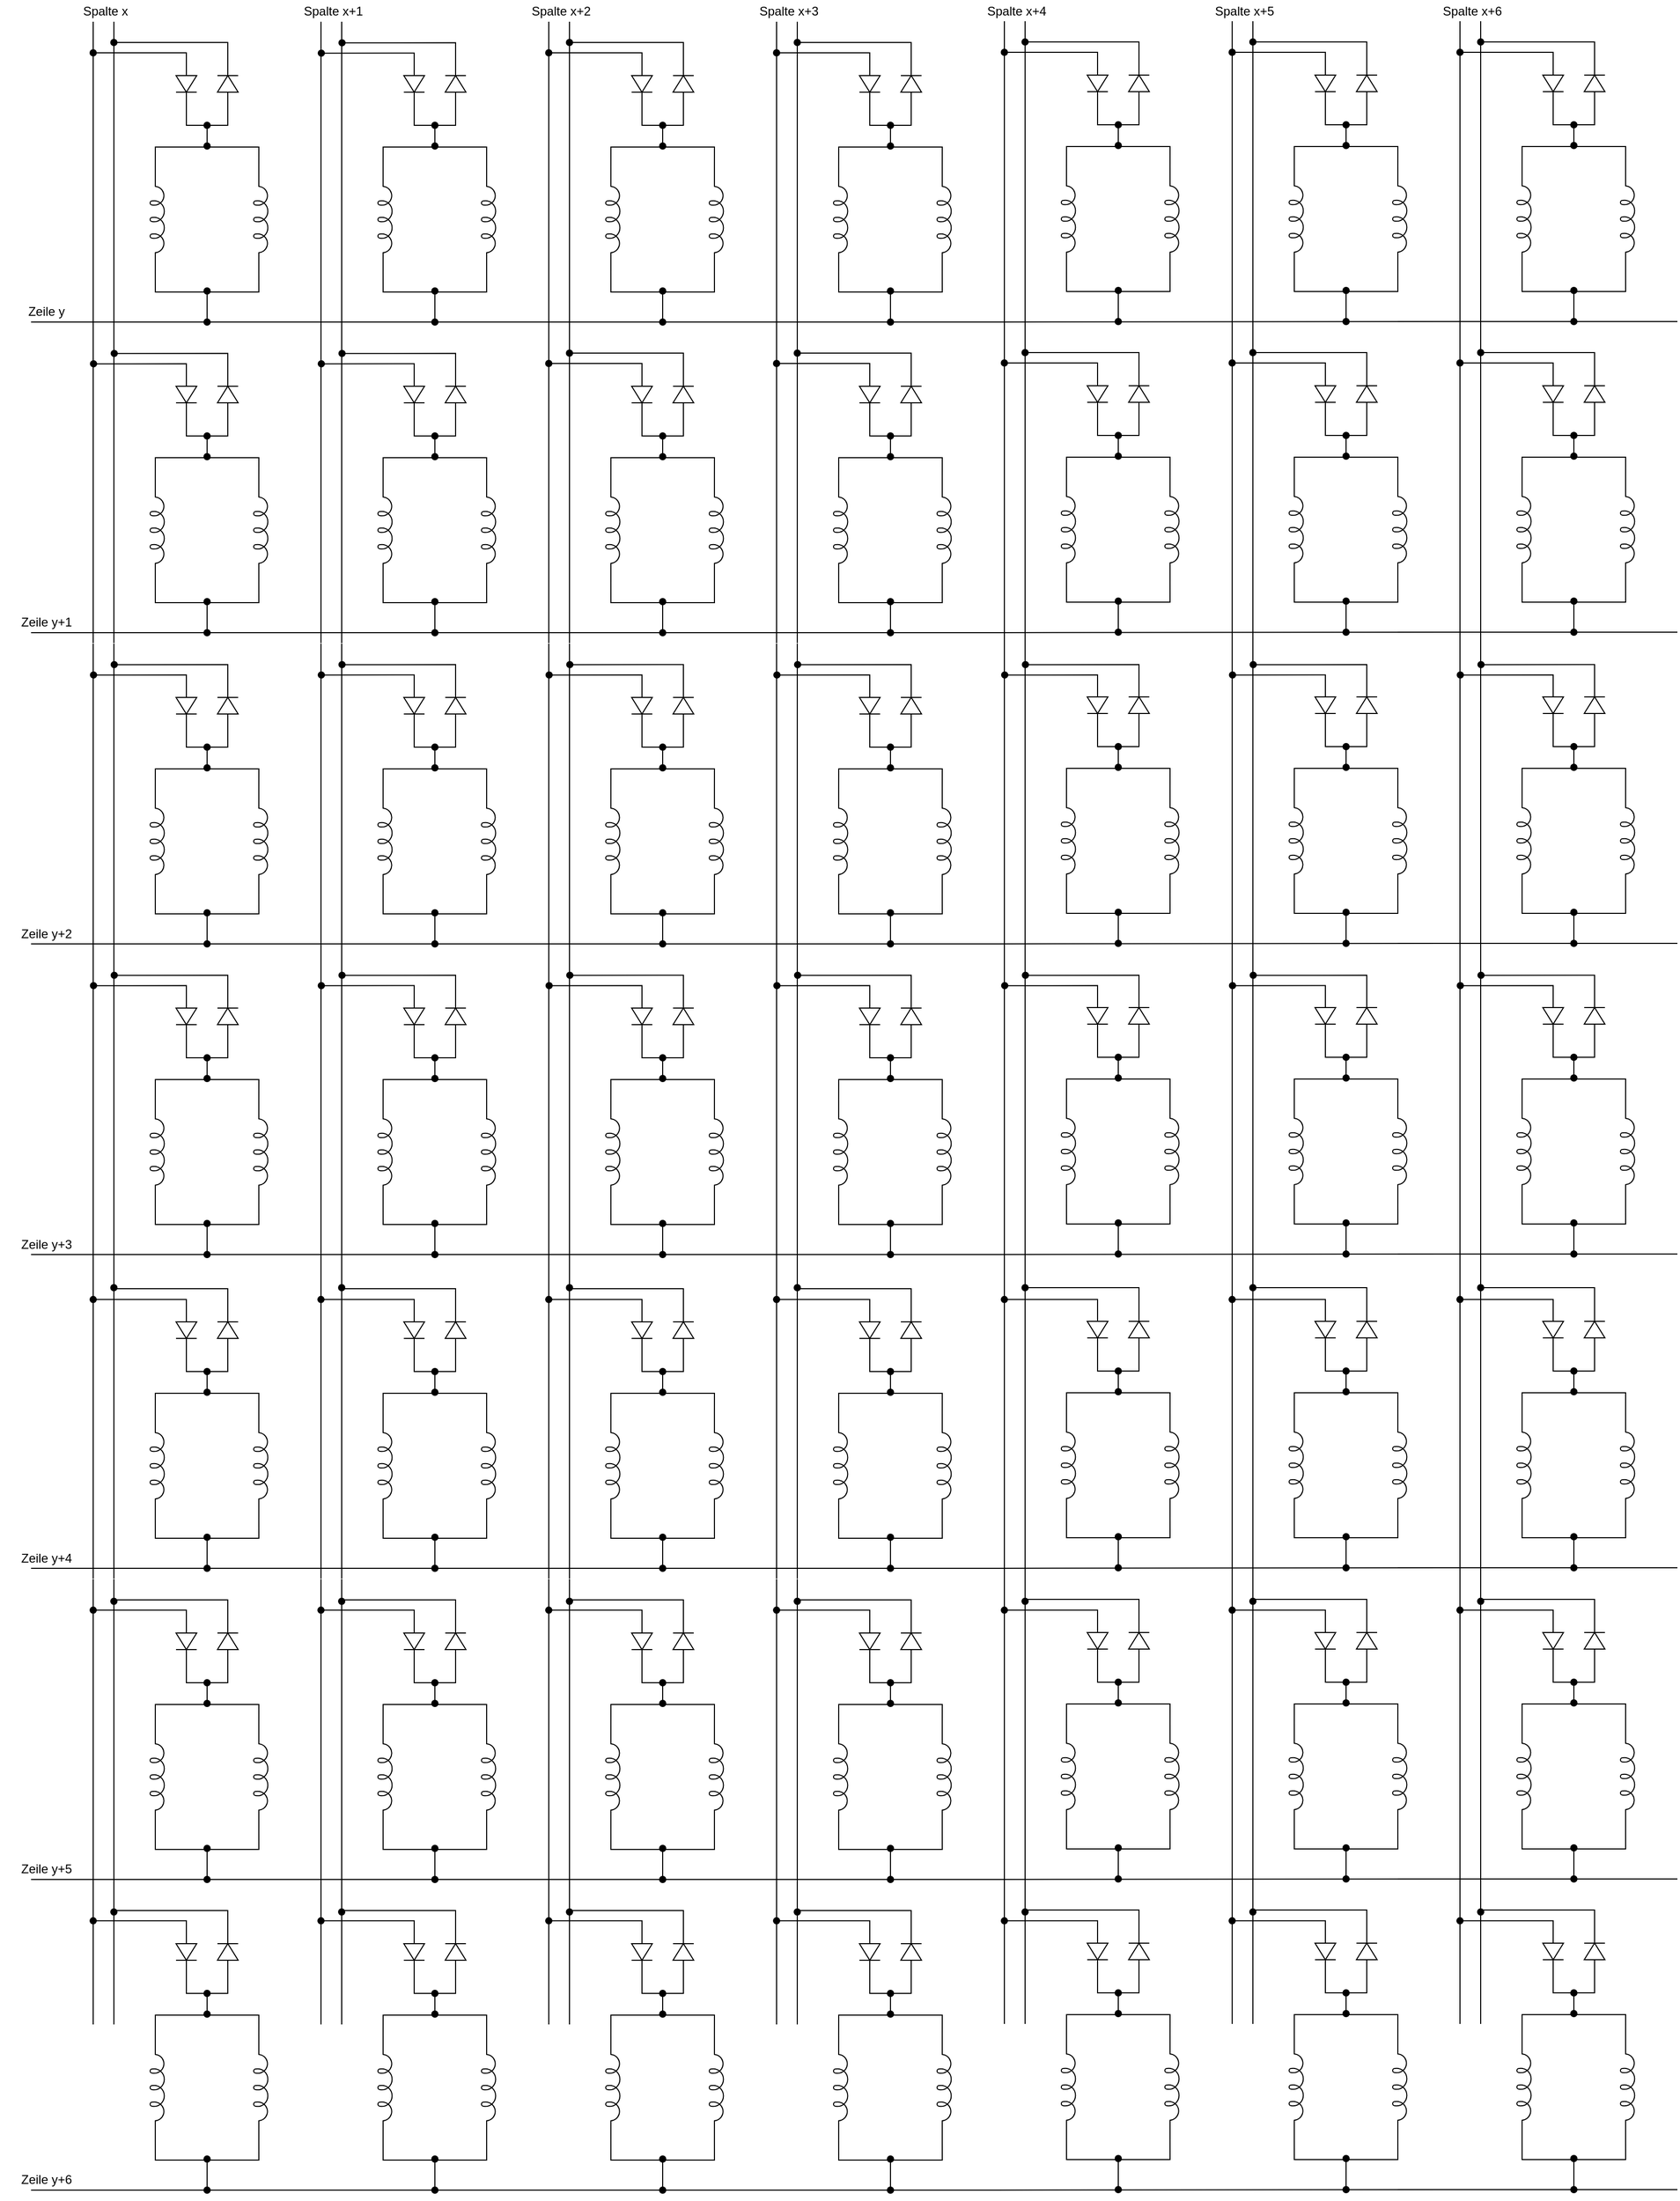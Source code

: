 <mxfile version="12.1.7" type="device" pages="1"><diagram name="Page-1" id="16e2658f-23c8-b752-8be9-c03fbebb8bbe"><mxGraphModel dx="2480" dy="1331" grid="1" gridSize="10" guides="1" tooltips="1" connect="1" arrows="1" fold="1" page="1" pageScale="1" pageWidth="1100" pageHeight="850" background="#ffffff" math="0" shadow="0"><root><mxCell id="0"/><mxCell id="1" parent="0"/><mxCell id="oVh_d_4n9tEhDx8Rd2dv-1" value="" style="pointerEvents=1;verticalLabelPosition=bottom;shadow=0;dashed=0;align=center;fillColor=#ffffff;html=1;verticalAlign=top;strokeWidth=1;shape=mxgraph.electrical.inductors.inductor_5;rotation=90;" vertex="1" parent="1"><mxGeometry x="112" y="214" width="100" height="14" as="geometry"/></mxCell><mxCell id="oVh_d_4n9tEhDx8Rd2dv-14" style="edgeStyle=orthogonalEdgeStyle;rounded=0;orthogonalLoop=1;jettySize=auto;html=1;exitX=1;exitY=0.645;exitDx=0;exitDy=0;exitPerimeter=0;entryX=1;entryY=0.645;entryDx=0;entryDy=0;entryPerimeter=0;endArrow=none;endFill=0;" edge="1" parent="1" source="oVh_d_4n9tEhDx8Rd2dv-2" target="oVh_d_4n9tEhDx8Rd2dv-1"><mxGeometry relative="1" as="geometry"/></mxCell><mxCell id="oVh_d_4n9tEhDx8Rd2dv-15" style="edgeStyle=orthogonalEdgeStyle;rounded=0;orthogonalLoop=1;jettySize=auto;html=1;exitX=0;exitY=0.645;exitDx=0;exitDy=0;exitPerimeter=0;entryX=0;entryY=0.645;entryDx=0;entryDy=0;entryPerimeter=0;endArrow=none;endFill=0;" edge="1" parent="1" source="oVh_d_4n9tEhDx8Rd2dv-2" target="oVh_d_4n9tEhDx8Rd2dv-1"><mxGeometry relative="1" as="geometry"/></mxCell><mxCell id="oVh_d_4n9tEhDx8Rd2dv-2" value="" style="pointerEvents=1;verticalLabelPosition=bottom;shadow=0;dashed=0;align=center;fillColor=#ffffff;html=1;verticalAlign=top;strokeWidth=1;shape=mxgraph.electrical.inductors.inductor_5;rotation=90;" vertex="1" parent="1"><mxGeometry x="212" y="214" width="100" height="14" as="geometry"/></mxCell><mxCell id="oVh_d_4n9tEhDx8Rd2dv-27" style="edgeStyle=orthogonalEdgeStyle;rounded=0;orthogonalLoop=1;jettySize=auto;html=1;exitX=1;exitY=0.5;exitDx=0;exitDy=0;exitPerimeter=0;startArrow=none;startFill=0;endArrow=oval;endFill=1;" edge="1" parent="1" source="oVh_d_4n9tEhDx8Rd2dv-3"><mxGeometry relative="1" as="geometry"><mxPoint x="120" y="50" as="targetPoint"/><Array as="points"><mxPoint x="230" y="50"/></Array></mxGeometry></mxCell><mxCell id="oVh_d_4n9tEhDx8Rd2dv-3" value="" style="pointerEvents=1;fillColor=#000000;verticalLabelPosition=bottom;shadow=0;dashed=0;align=center;fillColor=#ffffff;html=1;verticalAlign=top;strokeWidth=1;shape=mxgraph.electrical.diodes.diode;rotation=-90;" vertex="1" parent="1"><mxGeometry x="210" y="80" width="40" height="20" as="geometry"/></mxCell><mxCell id="oVh_d_4n9tEhDx8Rd2dv-6" style="edgeStyle=orthogonalEdgeStyle;rounded=0;orthogonalLoop=1;jettySize=auto;html=1;exitX=1;exitY=0.5;exitDx=0;exitDy=0;exitPerimeter=0;entryX=0;entryY=0.5;entryDx=0;entryDy=0;entryPerimeter=0;endArrow=none;endFill=0;" edge="1" parent="1" source="oVh_d_4n9tEhDx8Rd2dv-4" target="oVh_d_4n9tEhDx8Rd2dv-3"><mxGeometry relative="1" as="geometry"/></mxCell><mxCell id="oVh_d_4n9tEhDx8Rd2dv-26" style="edgeStyle=orthogonalEdgeStyle;rounded=0;orthogonalLoop=1;jettySize=auto;html=1;exitX=0;exitY=0.5;exitDx=0;exitDy=0;exitPerimeter=0;startArrow=none;startFill=0;endArrow=oval;endFill=1;" edge="1" parent="1" source="oVh_d_4n9tEhDx8Rd2dv-4"><mxGeometry relative="1" as="geometry"><mxPoint x="100" y="60" as="targetPoint"/><Array as="points"><mxPoint x="190" y="60"/></Array></mxGeometry></mxCell><mxCell id="oVh_d_4n9tEhDx8Rd2dv-4" value="" style="pointerEvents=1;fillColor=#000000;verticalLabelPosition=bottom;shadow=0;dashed=0;align=center;fillColor=#ffffff;html=1;verticalAlign=top;strokeWidth=1;shape=mxgraph.electrical.diodes.diode;rotation=90;" vertex="1" parent="1"><mxGeometry x="170" y="80" width="40" height="20" as="geometry"/></mxCell><mxCell id="oVh_d_4n9tEhDx8Rd2dv-16" value="" style="endArrow=oval;html=1;startArrow=oval;startFill=1;endFill=1;" edge="1" parent="1"><mxGeometry width="50" height="50" relative="1" as="geometry"><mxPoint x="210" y="150" as="sourcePoint"/><mxPoint x="210" y="130" as="targetPoint"/></mxGeometry></mxCell><mxCell id="oVh_d_4n9tEhDx8Rd2dv-17" value="" style="endArrow=none;html=1;" edge="1" parent="1"><mxGeometry width="50" height="50" relative="1" as="geometry"><mxPoint x="40" y="320" as="sourcePoint"/><mxPoint x="310" y="320" as="targetPoint"/></mxGeometry></mxCell><mxCell id="oVh_d_4n9tEhDx8Rd2dv-18" value="" style="endArrow=oval;html=1;startArrow=oval;startFill=1;endFill=1;" edge="1" parent="1"><mxGeometry width="50" height="50" relative="1" as="geometry"><mxPoint x="210" y="320" as="sourcePoint"/><mxPoint x="210" y="290" as="targetPoint"/></mxGeometry></mxCell><mxCell id="oVh_d_4n9tEhDx8Rd2dv-22" value="" style="endArrow=none;html=1;" edge="1" parent="1"><mxGeometry width="50" height="50" relative="1" as="geometry"><mxPoint x="100" y="330" as="sourcePoint"/><mxPoint x="100" y="30" as="targetPoint"/></mxGeometry></mxCell><mxCell id="oVh_d_4n9tEhDx8Rd2dv-23" value="" style="endArrow=none;html=1;" edge="1" parent="1"><mxGeometry width="50" height="50" relative="1" as="geometry"><mxPoint x="120" y="330" as="sourcePoint"/><mxPoint x="120" y="30" as="targetPoint"/></mxGeometry></mxCell><mxCell id="oVh_d_4n9tEhDx8Rd2dv-28" value="Spalte x" style="text;html=1;strokeColor=none;fillColor=none;align=center;verticalAlign=middle;whiteSpace=wrap;rounded=0;" vertex="1" parent="1"><mxGeometry x="67" y="10" width="90" height="20" as="geometry"/></mxCell><mxCell id="oVh_d_4n9tEhDx8Rd2dv-29" value="Zeile y" style="text;html=1;strokeColor=none;fillColor=none;align=center;verticalAlign=middle;whiteSpace=wrap;rounded=0;" vertex="1" parent="1"><mxGeometry x="10" y="300" width="90" height="20" as="geometry"/></mxCell><mxCell id="oVh_d_4n9tEhDx8Rd2dv-30" value="" style="pointerEvents=1;verticalLabelPosition=bottom;shadow=0;dashed=0;align=center;fillColor=#ffffff;html=1;verticalAlign=top;strokeWidth=1;shape=mxgraph.electrical.inductors.inductor_5;rotation=90;" vertex="1" parent="1"><mxGeometry x="332" y="214" width="100" height="14" as="geometry"/></mxCell><mxCell id="oVh_d_4n9tEhDx8Rd2dv-31" style="edgeStyle=orthogonalEdgeStyle;rounded=0;orthogonalLoop=1;jettySize=auto;html=1;exitX=1;exitY=0.645;exitDx=0;exitDy=0;exitPerimeter=0;entryX=1;entryY=0.645;entryDx=0;entryDy=0;entryPerimeter=0;endArrow=none;endFill=0;" edge="1" parent="1" source="oVh_d_4n9tEhDx8Rd2dv-33" target="oVh_d_4n9tEhDx8Rd2dv-30"><mxGeometry relative="1" as="geometry"/></mxCell><mxCell id="oVh_d_4n9tEhDx8Rd2dv-32" style="edgeStyle=orthogonalEdgeStyle;rounded=0;orthogonalLoop=1;jettySize=auto;html=1;exitX=0;exitY=0.645;exitDx=0;exitDy=0;exitPerimeter=0;entryX=0;entryY=0.645;entryDx=0;entryDy=0;entryPerimeter=0;endArrow=none;endFill=0;" edge="1" parent="1" source="oVh_d_4n9tEhDx8Rd2dv-33" target="oVh_d_4n9tEhDx8Rd2dv-30"><mxGeometry relative="1" as="geometry"/></mxCell><mxCell id="oVh_d_4n9tEhDx8Rd2dv-33" value="" style="pointerEvents=1;verticalLabelPosition=bottom;shadow=0;dashed=0;align=center;fillColor=#ffffff;html=1;verticalAlign=top;strokeWidth=1;shape=mxgraph.electrical.inductors.inductor_5;rotation=90;" vertex="1" parent="1"><mxGeometry x="432" y="214" width="100" height="14" as="geometry"/></mxCell><mxCell id="oVh_d_4n9tEhDx8Rd2dv-34" style="edgeStyle=orthogonalEdgeStyle;rounded=0;orthogonalLoop=1;jettySize=auto;html=1;exitX=1;exitY=0.5;exitDx=0;exitDy=0;exitPerimeter=0;startArrow=none;startFill=0;endArrow=oval;endFill=1;" edge="1" parent="1" source="oVh_d_4n9tEhDx8Rd2dv-35"><mxGeometry relative="1" as="geometry"><mxPoint x="340.333" y="50.333" as="targetPoint"/><Array as="points"><mxPoint x="450" y="50"/></Array></mxGeometry></mxCell><mxCell id="oVh_d_4n9tEhDx8Rd2dv-35" value="" style="pointerEvents=1;fillColor=#000000;verticalLabelPosition=bottom;shadow=0;dashed=0;align=center;fillColor=#ffffff;html=1;verticalAlign=top;strokeWidth=1;shape=mxgraph.electrical.diodes.diode;rotation=-90;" vertex="1" parent="1"><mxGeometry x="430" y="80" width="40" height="20" as="geometry"/></mxCell><mxCell id="oVh_d_4n9tEhDx8Rd2dv-36" style="edgeStyle=orthogonalEdgeStyle;rounded=0;orthogonalLoop=1;jettySize=auto;html=1;exitX=1;exitY=0.5;exitDx=0;exitDy=0;exitPerimeter=0;entryX=0;entryY=0.5;entryDx=0;entryDy=0;entryPerimeter=0;endArrow=none;endFill=0;" edge="1" parent="1" source="oVh_d_4n9tEhDx8Rd2dv-38" target="oVh_d_4n9tEhDx8Rd2dv-35"><mxGeometry relative="1" as="geometry"/></mxCell><mxCell id="oVh_d_4n9tEhDx8Rd2dv-37" style="edgeStyle=orthogonalEdgeStyle;rounded=0;orthogonalLoop=1;jettySize=auto;html=1;exitX=0;exitY=0.5;exitDx=0;exitDy=0;exitPerimeter=0;startArrow=none;startFill=0;endArrow=oval;endFill=1;" edge="1" parent="1" source="oVh_d_4n9tEhDx8Rd2dv-38"><mxGeometry relative="1" as="geometry"><mxPoint x="320.333" y="60.333" as="targetPoint"/><Array as="points"><mxPoint x="410" y="60"/></Array></mxGeometry></mxCell><mxCell id="oVh_d_4n9tEhDx8Rd2dv-38" value="" style="pointerEvents=1;fillColor=#000000;verticalLabelPosition=bottom;shadow=0;dashed=0;align=center;fillColor=#ffffff;html=1;verticalAlign=top;strokeWidth=1;shape=mxgraph.electrical.diodes.diode;rotation=90;" vertex="1" parent="1"><mxGeometry x="390" y="80" width="40" height="20" as="geometry"/></mxCell><mxCell id="oVh_d_4n9tEhDx8Rd2dv-39" value="" style="endArrow=oval;html=1;startArrow=oval;startFill=1;endFill=1;" edge="1" parent="1"><mxGeometry width="50" height="50" relative="1" as="geometry"><mxPoint x="430" y="150" as="sourcePoint"/><mxPoint x="430" y="130" as="targetPoint"/></mxGeometry></mxCell><mxCell id="oVh_d_4n9tEhDx8Rd2dv-40" value="" style="endArrow=none;html=1;" edge="1" parent="1"><mxGeometry width="50" height="50" relative="1" as="geometry"><mxPoint x="260" y="320" as="sourcePoint"/><mxPoint x="530" y="320" as="targetPoint"/></mxGeometry></mxCell><mxCell id="oVh_d_4n9tEhDx8Rd2dv-41" value="" style="endArrow=oval;html=1;startArrow=oval;startFill=1;endFill=1;" edge="1" parent="1"><mxGeometry width="50" height="50" relative="1" as="geometry"><mxPoint x="430" y="320" as="sourcePoint"/><mxPoint x="430" y="290" as="targetPoint"/></mxGeometry></mxCell><mxCell id="oVh_d_4n9tEhDx8Rd2dv-42" value="" style="endArrow=none;html=1;" edge="1" parent="1"><mxGeometry width="50" height="50" relative="1" as="geometry"><mxPoint x="320" y="330" as="sourcePoint"/><mxPoint x="320" y="30" as="targetPoint"/></mxGeometry></mxCell><mxCell id="oVh_d_4n9tEhDx8Rd2dv-43" value="" style="endArrow=none;html=1;" edge="1" parent="1"><mxGeometry width="50" height="50" relative="1" as="geometry"><mxPoint x="340" y="330" as="sourcePoint"/><mxPoint x="340" y="30" as="targetPoint"/></mxGeometry></mxCell><mxCell id="oVh_d_4n9tEhDx8Rd2dv-44" value="Spalte x+1" style="text;html=1;strokeColor=none;fillColor=none;align=center;verticalAlign=middle;whiteSpace=wrap;rounded=0;" vertex="1" parent="1"><mxGeometry x="287" y="10" width="90" height="20" as="geometry"/></mxCell><mxCell id="oVh_d_4n9tEhDx8Rd2dv-46" value="" style="pointerEvents=1;verticalLabelPosition=bottom;shadow=0;dashed=0;align=center;fillColor=#ffffff;html=1;verticalAlign=top;strokeWidth=1;shape=mxgraph.electrical.inductors.inductor_5;rotation=90;" vertex="1" parent="1"><mxGeometry x="112" y="514" width="100" height="14" as="geometry"/></mxCell><mxCell id="oVh_d_4n9tEhDx8Rd2dv-47" style="edgeStyle=orthogonalEdgeStyle;rounded=0;orthogonalLoop=1;jettySize=auto;html=1;exitX=1;exitY=0.645;exitDx=0;exitDy=0;exitPerimeter=0;entryX=1;entryY=0.645;entryDx=0;entryDy=0;entryPerimeter=0;endArrow=none;endFill=0;" edge="1" parent="1" source="oVh_d_4n9tEhDx8Rd2dv-49" target="oVh_d_4n9tEhDx8Rd2dv-46"><mxGeometry relative="1" as="geometry"/></mxCell><mxCell id="oVh_d_4n9tEhDx8Rd2dv-48" style="edgeStyle=orthogonalEdgeStyle;rounded=0;orthogonalLoop=1;jettySize=auto;html=1;exitX=0;exitY=0.645;exitDx=0;exitDy=0;exitPerimeter=0;entryX=0;entryY=0.645;entryDx=0;entryDy=0;entryPerimeter=0;endArrow=none;endFill=0;" edge="1" parent="1" source="oVh_d_4n9tEhDx8Rd2dv-49" target="oVh_d_4n9tEhDx8Rd2dv-46"><mxGeometry relative="1" as="geometry"/></mxCell><mxCell id="oVh_d_4n9tEhDx8Rd2dv-49" value="" style="pointerEvents=1;verticalLabelPosition=bottom;shadow=0;dashed=0;align=center;fillColor=#ffffff;html=1;verticalAlign=top;strokeWidth=1;shape=mxgraph.electrical.inductors.inductor_5;rotation=90;" vertex="1" parent="1"><mxGeometry x="212" y="514" width="100" height="14" as="geometry"/></mxCell><mxCell id="oVh_d_4n9tEhDx8Rd2dv-50" style="edgeStyle=orthogonalEdgeStyle;rounded=0;orthogonalLoop=1;jettySize=auto;html=1;exitX=1;exitY=0.5;exitDx=0;exitDy=0;exitPerimeter=0;startArrow=none;startFill=0;endArrow=oval;endFill=1;" edge="1" parent="1" source="oVh_d_4n9tEhDx8Rd2dv-51"><mxGeometry relative="1" as="geometry"><mxPoint x="120.333" y="350.333" as="targetPoint"/><Array as="points"><mxPoint x="230" y="350"/></Array></mxGeometry></mxCell><mxCell id="oVh_d_4n9tEhDx8Rd2dv-51" value="" style="pointerEvents=1;fillColor=#000000;verticalLabelPosition=bottom;shadow=0;dashed=0;align=center;fillColor=#ffffff;html=1;verticalAlign=top;strokeWidth=1;shape=mxgraph.electrical.diodes.diode;rotation=-90;" vertex="1" parent="1"><mxGeometry x="210" y="380" width="40" height="20" as="geometry"/></mxCell><mxCell id="oVh_d_4n9tEhDx8Rd2dv-52" style="edgeStyle=orthogonalEdgeStyle;rounded=0;orthogonalLoop=1;jettySize=auto;html=1;exitX=1;exitY=0.5;exitDx=0;exitDy=0;exitPerimeter=0;entryX=0;entryY=0.5;entryDx=0;entryDy=0;entryPerimeter=0;endArrow=none;endFill=0;" edge="1" parent="1" source="oVh_d_4n9tEhDx8Rd2dv-54" target="oVh_d_4n9tEhDx8Rd2dv-51"><mxGeometry relative="1" as="geometry"/></mxCell><mxCell id="oVh_d_4n9tEhDx8Rd2dv-53" style="edgeStyle=orthogonalEdgeStyle;rounded=0;orthogonalLoop=1;jettySize=auto;html=1;exitX=0;exitY=0.5;exitDx=0;exitDy=0;exitPerimeter=0;startArrow=none;startFill=0;endArrow=oval;endFill=1;" edge="1" parent="1" source="oVh_d_4n9tEhDx8Rd2dv-54"><mxGeometry relative="1" as="geometry"><mxPoint x="100.333" y="360.333" as="targetPoint"/><Array as="points"><mxPoint x="190" y="360"/></Array></mxGeometry></mxCell><mxCell id="oVh_d_4n9tEhDx8Rd2dv-54" value="" style="pointerEvents=1;fillColor=#000000;verticalLabelPosition=bottom;shadow=0;dashed=0;align=center;fillColor=#ffffff;html=1;verticalAlign=top;strokeWidth=1;shape=mxgraph.electrical.diodes.diode;rotation=90;" vertex="1" parent="1"><mxGeometry x="170" y="380" width="40" height="20" as="geometry"/></mxCell><mxCell id="oVh_d_4n9tEhDx8Rd2dv-55" value="" style="endArrow=oval;html=1;startArrow=oval;startFill=1;endFill=1;" edge="1" parent="1"><mxGeometry width="50" height="50" relative="1" as="geometry"><mxPoint x="210" y="450" as="sourcePoint"/><mxPoint x="210" y="430" as="targetPoint"/></mxGeometry></mxCell><mxCell id="oVh_d_4n9tEhDx8Rd2dv-56" value="" style="endArrow=none;html=1;" edge="1" parent="1"><mxGeometry width="50" height="50" relative="1" as="geometry"><mxPoint x="40" y="620" as="sourcePoint"/><mxPoint x="310" y="620" as="targetPoint"/></mxGeometry></mxCell><mxCell id="oVh_d_4n9tEhDx8Rd2dv-57" value="" style="endArrow=oval;html=1;startArrow=oval;startFill=1;endFill=1;" edge="1" parent="1"><mxGeometry width="50" height="50" relative="1" as="geometry"><mxPoint x="210" y="620" as="sourcePoint"/><mxPoint x="210" y="590" as="targetPoint"/></mxGeometry></mxCell><mxCell id="oVh_d_4n9tEhDx8Rd2dv-58" value="" style="endArrow=none;html=1;" edge="1" parent="1"><mxGeometry width="50" height="50" relative="1" as="geometry"><mxPoint x="100" y="630" as="sourcePoint"/><mxPoint x="100" y="330" as="targetPoint"/></mxGeometry></mxCell><mxCell id="oVh_d_4n9tEhDx8Rd2dv-59" value="" style="endArrow=none;html=1;" edge="1" parent="1"><mxGeometry width="50" height="50" relative="1" as="geometry"><mxPoint x="120" y="630" as="sourcePoint"/><mxPoint x="120" y="330" as="targetPoint"/></mxGeometry></mxCell><mxCell id="oVh_d_4n9tEhDx8Rd2dv-61" value="Zeile y+1" style="text;html=1;strokeColor=none;fillColor=none;align=center;verticalAlign=middle;whiteSpace=wrap;rounded=0;" vertex="1" parent="1"><mxGeometry x="10" y="600" width="90" height="20" as="geometry"/></mxCell><mxCell id="oVh_d_4n9tEhDx8Rd2dv-62" value="" style="pointerEvents=1;verticalLabelPosition=bottom;shadow=0;dashed=0;align=center;fillColor=#ffffff;html=1;verticalAlign=top;strokeWidth=1;shape=mxgraph.electrical.inductors.inductor_5;rotation=90;" vertex="1" parent="1"><mxGeometry x="332" y="514" width="100" height="14" as="geometry"/></mxCell><mxCell id="oVh_d_4n9tEhDx8Rd2dv-63" style="edgeStyle=orthogonalEdgeStyle;rounded=0;orthogonalLoop=1;jettySize=auto;html=1;exitX=1;exitY=0.645;exitDx=0;exitDy=0;exitPerimeter=0;entryX=1;entryY=0.645;entryDx=0;entryDy=0;entryPerimeter=0;endArrow=none;endFill=0;" edge="1" parent="1" source="oVh_d_4n9tEhDx8Rd2dv-65" target="oVh_d_4n9tEhDx8Rd2dv-62"><mxGeometry relative="1" as="geometry"/></mxCell><mxCell id="oVh_d_4n9tEhDx8Rd2dv-64" style="edgeStyle=orthogonalEdgeStyle;rounded=0;orthogonalLoop=1;jettySize=auto;html=1;exitX=0;exitY=0.645;exitDx=0;exitDy=0;exitPerimeter=0;entryX=0;entryY=0.645;entryDx=0;entryDy=0;entryPerimeter=0;endArrow=none;endFill=0;" edge="1" parent="1" source="oVh_d_4n9tEhDx8Rd2dv-65" target="oVh_d_4n9tEhDx8Rd2dv-62"><mxGeometry relative="1" as="geometry"/></mxCell><mxCell id="oVh_d_4n9tEhDx8Rd2dv-65" value="" style="pointerEvents=1;verticalLabelPosition=bottom;shadow=0;dashed=0;align=center;fillColor=#ffffff;html=1;verticalAlign=top;strokeWidth=1;shape=mxgraph.electrical.inductors.inductor_5;rotation=90;" vertex="1" parent="1"><mxGeometry x="432" y="514" width="100" height="14" as="geometry"/></mxCell><mxCell id="oVh_d_4n9tEhDx8Rd2dv-66" style="edgeStyle=orthogonalEdgeStyle;rounded=0;orthogonalLoop=1;jettySize=auto;html=1;exitX=1;exitY=0.5;exitDx=0;exitDy=0;exitPerimeter=0;startArrow=none;startFill=0;endArrow=oval;endFill=1;" edge="1" parent="1" source="oVh_d_4n9tEhDx8Rd2dv-67"><mxGeometry relative="1" as="geometry"><mxPoint x="340.333" y="350.333" as="targetPoint"/><Array as="points"><mxPoint x="450" y="350"/></Array></mxGeometry></mxCell><mxCell id="oVh_d_4n9tEhDx8Rd2dv-67" value="" style="pointerEvents=1;fillColor=#000000;verticalLabelPosition=bottom;shadow=0;dashed=0;align=center;fillColor=#ffffff;html=1;verticalAlign=top;strokeWidth=1;shape=mxgraph.electrical.diodes.diode;rotation=-90;" vertex="1" parent="1"><mxGeometry x="430" y="380" width="40" height="20" as="geometry"/></mxCell><mxCell id="oVh_d_4n9tEhDx8Rd2dv-68" style="edgeStyle=orthogonalEdgeStyle;rounded=0;orthogonalLoop=1;jettySize=auto;html=1;exitX=1;exitY=0.5;exitDx=0;exitDy=0;exitPerimeter=0;entryX=0;entryY=0.5;entryDx=0;entryDy=0;entryPerimeter=0;endArrow=none;endFill=0;" edge="1" parent="1" source="oVh_d_4n9tEhDx8Rd2dv-70" target="oVh_d_4n9tEhDx8Rd2dv-67"><mxGeometry relative="1" as="geometry"/></mxCell><mxCell id="oVh_d_4n9tEhDx8Rd2dv-69" style="edgeStyle=orthogonalEdgeStyle;rounded=0;orthogonalLoop=1;jettySize=auto;html=1;exitX=0;exitY=0.5;exitDx=0;exitDy=0;exitPerimeter=0;startArrow=none;startFill=0;endArrow=oval;endFill=1;" edge="1" parent="1" source="oVh_d_4n9tEhDx8Rd2dv-70"><mxGeometry relative="1" as="geometry"><mxPoint x="320.333" y="360.333" as="targetPoint"/><Array as="points"><mxPoint x="410" y="360"/></Array></mxGeometry></mxCell><mxCell id="oVh_d_4n9tEhDx8Rd2dv-70" value="" style="pointerEvents=1;fillColor=#000000;verticalLabelPosition=bottom;shadow=0;dashed=0;align=center;fillColor=#ffffff;html=1;verticalAlign=top;strokeWidth=1;shape=mxgraph.electrical.diodes.diode;rotation=90;" vertex="1" parent="1"><mxGeometry x="390" y="380" width="40" height="20" as="geometry"/></mxCell><mxCell id="oVh_d_4n9tEhDx8Rd2dv-71" value="" style="endArrow=oval;html=1;startArrow=oval;startFill=1;endFill=1;" edge="1" parent="1"><mxGeometry width="50" height="50" relative="1" as="geometry"><mxPoint x="430" y="450" as="sourcePoint"/><mxPoint x="430" y="430" as="targetPoint"/></mxGeometry></mxCell><mxCell id="oVh_d_4n9tEhDx8Rd2dv-72" value="" style="endArrow=none;html=1;" edge="1" parent="1"><mxGeometry width="50" height="50" relative="1" as="geometry"><mxPoint x="260" y="620" as="sourcePoint"/><mxPoint x="530" y="620" as="targetPoint"/></mxGeometry></mxCell><mxCell id="oVh_d_4n9tEhDx8Rd2dv-73" value="" style="endArrow=oval;html=1;startArrow=oval;startFill=1;endFill=1;" edge="1" parent="1"><mxGeometry width="50" height="50" relative="1" as="geometry"><mxPoint x="430" y="620" as="sourcePoint"/><mxPoint x="430" y="590" as="targetPoint"/></mxGeometry></mxCell><mxCell id="oVh_d_4n9tEhDx8Rd2dv-74" value="" style="endArrow=none;html=1;" edge="1" parent="1"><mxGeometry width="50" height="50" relative="1" as="geometry"><mxPoint x="320" y="630" as="sourcePoint"/><mxPoint x="320" y="330" as="targetPoint"/></mxGeometry></mxCell><mxCell id="oVh_d_4n9tEhDx8Rd2dv-75" value="" style="endArrow=none;html=1;" edge="1" parent="1"><mxGeometry width="50" height="50" relative="1" as="geometry"><mxPoint x="340" y="630" as="sourcePoint"/><mxPoint x="340" y="330" as="targetPoint"/></mxGeometry></mxCell><mxCell id="oVh_d_4n9tEhDx8Rd2dv-76" value="" style="pointerEvents=1;verticalLabelPosition=bottom;shadow=0;dashed=0;align=center;fillColor=#ffffff;html=1;verticalAlign=top;strokeWidth=1;shape=mxgraph.electrical.inductors.inductor_5;rotation=90;" vertex="1" parent="1"><mxGeometry x="552" y="214" width="100" height="14" as="geometry"/></mxCell><mxCell id="oVh_d_4n9tEhDx8Rd2dv-77" style="edgeStyle=orthogonalEdgeStyle;rounded=0;orthogonalLoop=1;jettySize=auto;html=1;exitX=1;exitY=0.645;exitDx=0;exitDy=0;exitPerimeter=0;entryX=1;entryY=0.645;entryDx=0;entryDy=0;entryPerimeter=0;endArrow=none;endFill=0;" edge="1" parent="1" source="oVh_d_4n9tEhDx8Rd2dv-79" target="oVh_d_4n9tEhDx8Rd2dv-76"><mxGeometry relative="1" as="geometry"/></mxCell><mxCell id="oVh_d_4n9tEhDx8Rd2dv-78" style="edgeStyle=orthogonalEdgeStyle;rounded=0;orthogonalLoop=1;jettySize=auto;html=1;exitX=0;exitY=0.645;exitDx=0;exitDy=0;exitPerimeter=0;entryX=0;entryY=0.645;entryDx=0;entryDy=0;entryPerimeter=0;endArrow=none;endFill=0;" edge="1" parent="1" source="oVh_d_4n9tEhDx8Rd2dv-79" target="oVh_d_4n9tEhDx8Rd2dv-76"><mxGeometry relative="1" as="geometry"/></mxCell><mxCell id="oVh_d_4n9tEhDx8Rd2dv-79" value="" style="pointerEvents=1;verticalLabelPosition=bottom;shadow=0;dashed=0;align=center;fillColor=#ffffff;html=1;verticalAlign=top;strokeWidth=1;shape=mxgraph.electrical.inductors.inductor_5;rotation=90;" vertex="1" parent="1"><mxGeometry x="652" y="214" width="100" height="14" as="geometry"/></mxCell><mxCell id="oVh_d_4n9tEhDx8Rd2dv-80" style="edgeStyle=orthogonalEdgeStyle;rounded=0;orthogonalLoop=1;jettySize=auto;html=1;exitX=1;exitY=0.5;exitDx=0;exitDy=0;exitPerimeter=0;startArrow=none;startFill=0;endArrow=oval;endFill=1;" edge="1" parent="1" source="oVh_d_4n9tEhDx8Rd2dv-81"><mxGeometry relative="1" as="geometry"><mxPoint x="560" y="50" as="targetPoint"/><Array as="points"><mxPoint x="670" y="50"/></Array></mxGeometry></mxCell><mxCell id="oVh_d_4n9tEhDx8Rd2dv-81" value="" style="pointerEvents=1;fillColor=#000000;verticalLabelPosition=bottom;shadow=0;dashed=0;align=center;fillColor=#ffffff;html=1;verticalAlign=top;strokeWidth=1;shape=mxgraph.electrical.diodes.diode;rotation=-90;" vertex="1" parent="1"><mxGeometry x="650" y="80" width="40" height="20" as="geometry"/></mxCell><mxCell id="oVh_d_4n9tEhDx8Rd2dv-82" style="edgeStyle=orthogonalEdgeStyle;rounded=0;orthogonalLoop=1;jettySize=auto;html=1;exitX=1;exitY=0.5;exitDx=0;exitDy=0;exitPerimeter=0;entryX=0;entryY=0.5;entryDx=0;entryDy=0;entryPerimeter=0;endArrow=none;endFill=0;" edge="1" parent="1" source="oVh_d_4n9tEhDx8Rd2dv-84" target="oVh_d_4n9tEhDx8Rd2dv-81"><mxGeometry relative="1" as="geometry"/></mxCell><mxCell id="oVh_d_4n9tEhDx8Rd2dv-83" style="edgeStyle=orthogonalEdgeStyle;rounded=0;orthogonalLoop=1;jettySize=auto;html=1;exitX=0;exitY=0.5;exitDx=0;exitDy=0;exitPerimeter=0;startArrow=none;startFill=0;endArrow=oval;endFill=1;" edge="1" parent="1" source="oVh_d_4n9tEhDx8Rd2dv-84"><mxGeometry relative="1" as="geometry"><mxPoint x="540" y="60" as="targetPoint"/><Array as="points"><mxPoint x="630" y="60"/></Array></mxGeometry></mxCell><mxCell id="oVh_d_4n9tEhDx8Rd2dv-84" value="" style="pointerEvents=1;fillColor=#000000;verticalLabelPosition=bottom;shadow=0;dashed=0;align=center;fillColor=#ffffff;html=1;verticalAlign=top;strokeWidth=1;shape=mxgraph.electrical.diodes.diode;rotation=90;" vertex="1" parent="1"><mxGeometry x="610" y="80" width="40" height="20" as="geometry"/></mxCell><mxCell id="oVh_d_4n9tEhDx8Rd2dv-85" value="" style="endArrow=oval;html=1;startArrow=oval;startFill=1;endFill=1;" edge="1" parent="1"><mxGeometry width="50" height="50" relative="1" as="geometry"><mxPoint x="650" y="150" as="sourcePoint"/><mxPoint x="650" y="130" as="targetPoint"/></mxGeometry></mxCell><mxCell id="oVh_d_4n9tEhDx8Rd2dv-86" value="" style="endArrow=none;html=1;" edge="1" parent="1"><mxGeometry width="50" height="50" relative="1" as="geometry"><mxPoint x="480" y="320" as="sourcePoint"/><mxPoint x="750" y="320" as="targetPoint"/></mxGeometry></mxCell><mxCell id="oVh_d_4n9tEhDx8Rd2dv-87" value="" style="endArrow=oval;html=1;startArrow=oval;startFill=1;endFill=1;" edge="1" parent="1"><mxGeometry width="50" height="50" relative="1" as="geometry"><mxPoint x="650" y="320" as="sourcePoint"/><mxPoint x="650" y="290" as="targetPoint"/></mxGeometry></mxCell><mxCell id="oVh_d_4n9tEhDx8Rd2dv-88" value="" style="endArrow=none;html=1;" edge="1" parent="1"><mxGeometry width="50" height="50" relative="1" as="geometry"><mxPoint x="540" y="330" as="sourcePoint"/><mxPoint x="540" y="30" as="targetPoint"/></mxGeometry></mxCell><mxCell id="oVh_d_4n9tEhDx8Rd2dv-89" value="" style="endArrow=none;html=1;" edge="1" parent="1"><mxGeometry width="50" height="50" relative="1" as="geometry"><mxPoint x="560" y="330" as="sourcePoint"/><mxPoint x="560" y="30" as="targetPoint"/></mxGeometry></mxCell><mxCell id="oVh_d_4n9tEhDx8Rd2dv-90" value="Spalte x+2" style="text;html=1;strokeColor=none;fillColor=none;align=center;verticalAlign=middle;whiteSpace=wrap;rounded=0;" vertex="1" parent="1"><mxGeometry x="507" y="10" width="90" height="20" as="geometry"/></mxCell><mxCell id="oVh_d_4n9tEhDx8Rd2dv-92" value="" style="pointerEvents=1;verticalLabelPosition=bottom;shadow=0;dashed=0;align=center;fillColor=#ffffff;html=1;verticalAlign=top;strokeWidth=1;shape=mxgraph.electrical.inductors.inductor_5;rotation=90;" vertex="1" parent="1"><mxGeometry x="772" y="214" width="100" height="14" as="geometry"/></mxCell><mxCell id="oVh_d_4n9tEhDx8Rd2dv-93" style="edgeStyle=orthogonalEdgeStyle;rounded=0;orthogonalLoop=1;jettySize=auto;html=1;exitX=1;exitY=0.645;exitDx=0;exitDy=0;exitPerimeter=0;entryX=1;entryY=0.645;entryDx=0;entryDy=0;entryPerimeter=0;endArrow=none;endFill=0;" edge="1" parent="1" source="oVh_d_4n9tEhDx8Rd2dv-95" target="oVh_d_4n9tEhDx8Rd2dv-92"><mxGeometry relative="1" as="geometry"/></mxCell><mxCell id="oVh_d_4n9tEhDx8Rd2dv-94" style="edgeStyle=orthogonalEdgeStyle;rounded=0;orthogonalLoop=1;jettySize=auto;html=1;exitX=0;exitY=0.645;exitDx=0;exitDy=0;exitPerimeter=0;entryX=0;entryY=0.645;entryDx=0;entryDy=0;entryPerimeter=0;endArrow=none;endFill=0;" edge="1" parent="1" source="oVh_d_4n9tEhDx8Rd2dv-95" target="oVh_d_4n9tEhDx8Rd2dv-92"><mxGeometry relative="1" as="geometry"/></mxCell><mxCell id="oVh_d_4n9tEhDx8Rd2dv-95" value="" style="pointerEvents=1;verticalLabelPosition=bottom;shadow=0;dashed=0;align=center;fillColor=#ffffff;html=1;verticalAlign=top;strokeWidth=1;shape=mxgraph.electrical.inductors.inductor_5;rotation=90;" vertex="1" parent="1"><mxGeometry x="872" y="214" width="100" height="14" as="geometry"/></mxCell><mxCell id="oVh_d_4n9tEhDx8Rd2dv-96" style="edgeStyle=orthogonalEdgeStyle;rounded=0;orthogonalLoop=1;jettySize=auto;html=1;exitX=1;exitY=0.5;exitDx=0;exitDy=0;exitPerimeter=0;startArrow=none;startFill=0;endArrow=oval;endFill=1;" edge="1" parent="1" source="oVh_d_4n9tEhDx8Rd2dv-97"><mxGeometry relative="1" as="geometry"><mxPoint x="780" y="50" as="targetPoint"/><Array as="points"><mxPoint x="890" y="50"/></Array></mxGeometry></mxCell><mxCell id="oVh_d_4n9tEhDx8Rd2dv-97" value="" style="pointerEvents=1;fillColor=#000000;verticalLabelPosition=bottom;shadow=0;dashed=0;align=center;fillColor=#ffffff;html=1;verticalAlign=top;strokeWidth=1;shape=mxgraph.electrical.diodes.diode;rotation=-90;" vertex="1" parent="1"><mxGeometry x="870" y="80" width="40" height="20" as="geometry"/></mxCell><mxCell id="oVh_d_4n9tEhDx8Rd2dv-98" style="edgeStyle=orthogonalEdgeStyle;rounded=0;orthogonalLoop=1;jettySize=auto;html=1;exitX=1;exitY=0.5;exitDx=0;exitDy=0;exitPerimeter=0;entryX=0;entryY=0.5;entryDx=0;entryDy=0;entryPerimeter=0;endArrow=none;endFill=0;" edge="1" parent="1" source="oVh_d_4n9tEhDx8Rd2dv-100" target="oVh_d_4n9tEhDx8Rd2dv-97"><mxGeometry relative="1" as="geometry"/></mxCell><mxCell id="oVh_d_4n9tEhDx8Rd2dv-99" style="edgeStyle=orthogonalEdgeStyle;rounded=0;orthogonalLoop=1;jettySize=auto;html=1;exitX=0;exitY=0.5;exitDx=0;exitDy=0;exitPerimeter=0;startArrow=none;startFill=0;endArrow=oval;endFill=1;" edge="1" parent="1" source="oVh_d_4n9tEhDx8Rd2dv-100"><mxGeometry relative="1" as="geometry"><mxPoint x="760" y="60" as="targetPoint"/><Array as="points"><mxPoint x="850" y="60"/></Array></mxGeometry></mxCell><mxCell id="oVh_d_4n9tEhDx8Rd2dv-100" value="" style="pointerEvents=1;fillColor=#000000;verticalLabelPosition=bottom;shadow=0;dashed=0;align=center;fillColor=#ffffff;html=1;verticalAlign=top;strokeWidth=1;shape=mxgraph.electrical.diodes.diode;rotation=90;" vertex="1" parent="1"><mxGeometry x="830" y="80" width="40" height="20" as="geometry"/></mxCell><mxCell id="oVh_d_4n9tEhDx8Rd2dv-101" value="" style="endArrow=oval;html=1;startArrow=oval;startFill=1;endFill=1;" edge="1" parent="1"><mxGeometry width="50" height="50" relative="1" as="geometry"><mxPoint x="870" y="150" as="sourcePoint"/><mxPoint x="870" y="130" as="targetPoint"/></mxGeometry></mxCell><mxCell id="oVh_d_4n9tEhDx8Rd2dv-102" value="" style="endArrow=none;html=1;" edge="1" parent="1"><mxGeometry width="50" height="50" relative="1" as="geometry"><mxPoint x="700" y="320" as="sourcePoint"/><mxPoint x="970" y="320" as="targetPoint"/></mxGeometry></mxCell><mxCell id="oVh_d_4n9tEhDx8Rd2dv-103" value="" style="endArrow=oval;html=1;startArrow=oval;startFill=1;endFill=1;" edge="1" parent="1"><mxGeometry width="50" height="50" relative="1" as="geometry"><mxPoint x="870" y="320" as="sourcePoint"/><mxPoint x="870" y="290" as="targetPoint"/></mxGeometry></mxCell><mxCell id="oVh_d_4n9tEhDx8Rd2dv-104" value="" style="endArrow=none;html=1;" edge="1" parent="1"><mxGeometry width="50" height="50" relative="1" as="geometry"><mxPoint x="760" y="330" as="sourcePoint"/><mxPoint x="760" y="30" as="targetPoint"/></mxGeometry></mxCell><mxCell id="oVh_d_4n9tEhDx8Rd2dv-105" value="" style="endArrow=none;html=1;" edge="1" parent="1"><mxGeometry width="50" height="50" relative="1" as="geometry"><mxPoint x="780" y="330" as="sourcePoint"/><mxPoint x="780" y="30" as="targetPoint"/></mxGeometry></mxCell><mxCell id="oVh_d_4n9tEhDx8Rd2dv-106" value="Spalte x+3" style="text;html=1;strokeColor=none;fillColor=none;align=center;verticalAlign=middle;whiteSpace=wrap;rounded=0;" vertex="1" parent="1"><mxGeometry x="727" y="10" width="90" height="20" as="geometry"/></mxCell><mxCell id="oVh_d_4n9tEhDx8Rd2dv-107" value="" style="pointerEvents=1;verticalLabelPosition=bottom;shadow=0;dashed=0;align=center;fillColor=#ffffff;html=1;verticalAlign=top;strokeWidth=1;shape=mxgraph.electrical.inductors.inductor_5;rotation=90;" vertex="1" parent="1"><mxGeometry x="552" y="514" width="100" height="14" as="geometry"/></mxCell><mxCell id="oVh_d_4n9tEhDx8Rd2dv-108" style="edgeStyle=orthogonalEdgeStyle;rounded=0;orthogonalLoop=1;jettySize=auto;html=1;exitX=1;exitY=0.645;exitDx=0;exitDy=0;exitPerimeter=0;entryX=1;entryY=0.645;entryDx=0;entryDy=0;entryPerimeter=0;endArrow=none;endFill=0;" edge="1" parent="1" source="oVh_d_4n9tEhDx8Rd2dv-110" target="oVh_d_4n9tEhDx8Rd2dv-107"><mxGeometry relative="1" as="geometry"/></mxCell><mxCell id="oVh_d_4n9tEhDx8Rd2dv-109" style="edgeStyle=orthogonalEdgeStyle;rounded=0;orthogonalLoop=1;jettySize=auto;html=1;exitX=0;exitY=0.645;exitDx=0;exitDy=0;exitPerimeter=0;entryX=0;entryY=0.645;entryDx=0;entryDy=0;entryPerimeter=0;endArrow=none;endFill=0;" edge="1" parent="1" source="oVh_d_4n9tEhDx8Rd2dv-110" target="oVh_d_4n9tEhDx8Rd2dv-107"><mxGeometry relative="1" as="geometry"/></mxCell><mxCell id="oVh_d_4n9tEhDx8Rd2dv-110" value="" style="pointerEvents=1;verticalLabelPosition=bottom;shadow=0;dashed=0;align=center;fillColor=#ffffff;html=1;verticalAlign=top;strokeWidth=1;shape=mxgraph.electrical.inductors.inductor_5;rotation=90;" vertex="1" parent="1"><mxGeometry x="652" y="514" width="100" height="14" as="geometry"/></mxCell><mxCell id="oVh_d_4n9tEhDx8Rd2dv-111" style="edgeStyle=orthogonalEdgeStyle;rounded=0;orthogonalLoop=1;jettySize=auto;html=1;exitX=1;exitY=0.5;exitDx=0;exitDy=0;exitPerimeter=0;startArrow=none;startFill=0;endArrow=oval;endFill=1;" edge="1" parent="1" source="oVh_d_4n9tEhDx8Rd2dv-112"><mxGeometry relative="1" as="geometry"><mxPoint x="560" y="350" as="targetPoint"/><Array as="points"><mxPoint x="670" y="350"/></Array></mxGeometry></mxCell><mxCell id="oVh_d_4n9tEhDx8Rd2dv-112" value="" style="pointerEvents=1;fillColor=#000000;verticalLabelPosition=bottom;shadow=0;dashed=0;align=center;fillColor=#ffffff;html=1;verticalAlign=top;strokeWidth=1;shape=mxgraph.electrical.diodes.diode;rotation=-90;" vertex="1" parent="1"><mxGeometry x="650" y="380" width="40" height="20" as="geometry"/></mxCell><mxCell id="oVh_d_4n9tEhDx8Rd2dv-113" style="edgeStyle=orthogonalEdgeStyle;rounded=0;orthogonalLoop=1;jettySize=auto;html=1;exitX=1;exitY=0.5;exitDx=0;exitDy=0;exitPerimeter=0;entryX=0;entryY=0.5;entryDx=0;entryDy=0;entryPerimeter=0;endArrow=none;endFill=0;" edge="1" parent="1" source="oVh_d_4n9tEhDx8Rd2dv-115" target="oVh_d_4n9tEhDx8Rd2dv-112"><mxGeometry relative="1" as="geometry"/></mxCell><mxCell id="oVh_d_4n9tEhDx8Rd2dv-114" style="edgeStyle=orthogonalEdgeStyle;rounded=0;orthogonalLoop=1;jettySize=auto;html=1;exitX=0;exitY=0.5;exitDx=0;exitDy=0;exitPerimeter=0;startArrow=none;startFill=0;endArrow=oval;endFill=1;" edge="1" parent="1" source="oVh_d_4n9tEhDx8Rd2dv-115"><mxGeometry relative="1" as="geometry"><mxPoint x="540" y="360" as="targetPoint"/><Array as="points"><mxPoint x="630" y="360"/></Array></mxGeometry></mxCell><mxCell id="oVh_d_4n9tEhDx8Rd2dv-115" value="" style="pointerEvents=1;fillColor=#000000;verticalLabelPosition=bottom;shadow=0;dashed=0;align=center;fillColor=#ffffff;html=1;verticalAlign=top;strokeWidth=1;shape=mxgraph.electrical.diodes.diode;rotation=90;" vertex="1" parent="1"><mxGeometry x="610" y="380" width="40" height="20" as="geometry"/></mxCell><mxCell id="oVh_d_4n9tEhDx8Rd2dv-116" value="" style="endArrow=oval;html=1;startArrow=oval;startFill=1;endFill=1;" edge="1" parent="1"><mxGeometry width="50" height="50" relative="1" as="geometry"><mxPoint x="650" y="450" as="sourcePoint"/><mxPoint x="650" y="430" as="targetPoint"/></mxGeometry></mxCell><mxCell id="oVh_d_4n9tEhDx8Rd2dv-117" value="" style="endArrow=none;html=1;" edge="1" parent="1"><mxGeometry width="50" height="50" relative="1" as="geometry"><mxPoint x="480" y="620" as="sourcePoint"/><mxPoint x="750" y="620" as="targetPoint"/></mxGeometry></mxCell><mxCell id="oVh_d_4n9tEhDx8Rd2dv-118" value="" style="endArrow=oval;html=1;startArrow=oval;startFill=1;endFill=1;" edge="1" parent="1"><mxGeometry width="50" height="50" relative="1" as="geometry"><mxPoint x="650" y="620" as="sourcePoint"/><mxPoint x="650" y="590" as="targetPoint"/></mxGeometry></mxCell><mxCell id="oVh_d_4n9tEhDx8Rd2dv-119" value="" style="endArrow=none;html=1;" edge="1" parent="1"><mxGeometry width="50" height="50" relative="1" as="geometry"><mxPoint x="540" y="630" as="sourcePoint"/><mxPoint x="540" y="330" as="targetPoint"/></mxGeometry></mxCell><mxCell id="oVh_d_4n9tEhDx8Rd2dv-120" value="" style="endArrow=none;html=1;" edge="1" parent="1"><mxGeometry width="50" height="50" relative="1" as="geometry"><mxPoint x="560" y="630" as="sourcePoint"/><mxPoint x="560" y="330" as="targetPoint"/></mxGeometry></mxCell><mxCell id="oVh_d_4n9tEhDx8Rd2dv-122" value="" style="pointerEvents=1;verticalLabelPosition=bottom;shadow=0;dashed=0;align=center;fillColor=#ffffff;html=1;verticalAlign=top;strokeWidth=1;shape=mxgraph.electrical.inductors.inductor_5;rotation=90;" vertex="1" parent="1"><mxGeometry x="772" y="514" width="100" height="14" as="geometry"/></mxCell><mxCell id="oVh_d_4n9tEhDx8Rd2dv-123" style="edgeStyle=orthogonalEdgeStyle;rounded=0;orthogonalLoop=1;jettySize=auto;html=1;exitX=1;exitY=0.645;exitDx=0;exitDy=0;exitPerimeter=0;entryX=1;entryY=0.645;entryDx=0;entryDy=0;entryPerimeter=0;endArrow=none;endFill=0;" edge="1" parent="1" source="oVh_d_4n9tEhDx8Rd2dv-125" target="oVh_d_4n9tEhDx8Rd2dv-122"><mxGeometry relative="1" as="geometry"/></mxCell><mxCell id="oVh_d_4n9tEhDx8Rd2dv-124" style="edgeStyle=orthogonalEdgeStyle;rounded=0;orthogonalLoop=1;jettySize=auto;html=1;exitX=0;exitY=0.645;exitDx=0;exitDy=0;exitPerimeter=0;entryX=0;entryY=0.645;entryDx=0;entryDy=0;entryPerimeter=0;endArrow=none;endFill=0;" edge="1" parent="1" source="oVh_d_4n9tEhDx8Rd2dv-125" target="oVh_d_4n9tEhDx8Rd2dv-122"><mxGeometry relative="1" as="geometry"/></mxCell><mxCell id="oVh_d_4n9tEhDx8Rd2dv-125" value="" style="pointerEvents=1;verticalLabelPosition=bottom;shadow=0;dashed=0;align=center;fillColor=#ffffff;html=1;verticalAlign=top;strokeWidth=1;shape=mxgraph.electrical.inductors.inductor_5;rotation=90;" vertex="1" parent="1"><mxGeometry x="872" y="514" width="100" height="14" as="geometry"/></mxCell><mxCell id="oVh_d_4n9tEhDx8Rd2dv-126" style="edgeStyle=orthogonalEdgeStyle;rounded=0;orthogonalLoop=1;jettySize=auto;html=1;exitX=1;exitY=0.5;exitDx=0;exitDy=0;exitPerimeter=0;startArrow=none;startFill=0;endArrow=oval;endFill=1;" edge="1" parent="1" source="oVh_d_4n9tEhDx8Rd2dv-127"><mxGeometry relative="1" as="geometry"><mxPoint x="780" y="350" as="targetPoint"/><Array as="points"><mxPoint x="890" y="350"/></Array></mxGeometry></mxCell><mxCell id="oVh_d_4n9tEhDx8Rd2dv-127" value="" style="pointerEvents=1;fillColor=#000000;verticalLabelPosition=bottom;shadow=0;dashed=0;align=center;fillColor=#ffffff;html=1;verticalAlign=top;strokeWidth=1;shape=mxgraph.electrical.diodes.diode;rotation=-90;" vertex="1" parent="1"><mxGeometry x="870" y="380" width="40" height="20" as="geometry"/></mxCell><mxCell id="oVh_d_4n9tEhDx8Rd2dv-128" style="edgeStyle=orthogonalEdgeStyle;rounded=0;orthogonalLoop=1;jettySize=auto;html=1;exitX=1;exitY=0.5;exitDx=0;exitDy=0;exitPerimeter=0;entryX=0;entryY=0.5;entryDx=0;entryDy=0;entryPerimeter=0;endArrow=none;endFill=0;" edge="1" parent="1" source="oVh_d_4n9tEhDx8Rd2dv-130" target="oVh_d_4n9tEhDx8Rd2dv-127"><mxGeometry relative="1" as="geometry"/></mxCell><mxCell id="oVh_d_4n9tEhDx8Rd2dv-129" style="edgeStyle=orthogonalEdgeStyle;rounded=0;orthogonalLoop=1;jettySize=auto;html=1;exitX=0;exitY=0.5;exitDx=0;exitDy=0;exitPerimeter=0;startArrow=none;startFill=0;endArrow=oval;endFill=1;" edge="1" parent="1" source="oVh_d_4n9tEhDx8Rd2dv-130"><mxGeometry relative="1" as="geometry"><mxPoint x="760" y="360" as="targetPoint"/><Array as="points"><mxPoint x="850" y="360"/></Array></mxGeometry></mxCell><mxCell id="oVh_d_4n9tEhDx8Rd2dv-130" value="" style="pointerEvents=1;fillColor=#000000;verticalLabelPosition=bottom;shadow=0;dashed=0;align=center;fillColor=#ffffff;html=1;verticalAlign=top;strokeWidth=1;shape=mxgraph.electrical.diodes.diode;rotation=90;" vertex="1" parent="1"><mxGeometry x="830" y="380" width="40" height="20" as="geometry"/></mxCell><mxCell id="oVh_d_4n9tEhDx8Rd2dv-131" value="" style="endArrow=oval;html=1;startArrow=oval;startFill=1;endFill=1;" edge="1" parent="1"><mxGeometry width="50" height="50" relative="1" as="geometry"><mxPoint x="870" y="450" as="sourcePoint"/><mxPoint x="870" y="430" as="targetPoint"/></mxGeometry></mxCell><mxCell id="oVh_d_4n9tEhDx8Rd2dv-132" value="" style="endArrow=none;html=1;" edge="1" parent="1"><mxGeometry width="50" height="50" relative="1" as="geometry"><mxPoint x="700" y="620" as="sourcePoint"/><mxPoint x="970" y="620" as="targetPoint"/></mxGeometry></mxCell><mxCell id="oVh_d_4n9tEhDx8Rd2dv-133" value="" style="endArrow=oval;html=1;startArrow=oval;startFill=1;endFill=1;" edge="1" parent="1"><mxGeometry width="50" height="50" relative="1" as="geometry"><mxPoint x="870" y="620" as="sourcePoint"/><mxPoint x="870" y="590" as="targetPoint"/></mxGeometry></mxCell><mxCell id="oVh_d_4n9tEhDx8Rd2dv-134" value="" style="endArrow=none;html=1;" edge="1" parent="1"><mxGeometry width="50" height="50" relative="1" as="geometry"><mxPoint x="760" y="630" as="sourcePoint"/><mxPoint x="760" y="330" as="targetPoint"/></mxGeometry></mxCell><mxCell id="oVh_d_4n9tEhDx8Rd2dv-135" value="" style="endArrow=none;html=1;" edge="1" parent="1"><mxGeometry width="50" height="50" relative="1" as="geometry"><mxPoint x="780" y="630" as="sourcePoint"/><mxPoint x="780" y="330" as="targetPoint"/></mxGeometry></mxCell><mxCell id="oVh_d_4n9tEhDx8Rd2dv-136" value="" style="pointerEvents=1;verticalLabelPosition=bottom;shadow=0;dashed=0;align=center;fillColor=#ffffff;html=1;verticalAlign=top;strokeWidth=1;shape=mxgraph.electrical.inductors.inductor_5;rotation=90;" vertex="1" parent="1"><mxGeometry x="992" y="213.5" width="100" height="14" as="geometry"/></mxCell><mxCell id="oVh_d_4n9tEhDx8Rd2dv-137" style="edgeStyle=orthogonalEdgeStyle;rounded=0;orthogonalLoop=1;jettySize=auto;html=1;exitX=1;exitY=0.645;exitDx=0;exitDy=0;exitPerimeter=0;entryX=1;entryY=0.645;entryDx=0;entryDy=0;entryPerimeter=0;endArrow=none;endFill=0;" edge="1" parent="1" source="oVh_d_4n9tEhDx8Rd2dv-139" target="oVh_d_4n9tEhDx8Rd2dv-136"><mxGeometry relative="1" as="geometry"/></mxCell><mxCell id="oVh_d_4n9tEhDx8Rd2dv-138" style="edgeStyle=orthogonalEdgeStyle;rounded=0;orthogonalLoop=1;jettySize=auto;html=1;exitX=0;exitY=0.645;exitDx=0;exitDy=0;exitPerimeter=0;entryX=0;entryY=0.645;entryDx=0;entryDy=0;entryPerimeter=0;endArrow=none;endFill=0;" edge="1" parent="1" source="oVh_d_4n9tEhDx8Rd2dv-139" target="oVh_d_4n9tEhDx8Rd2dv-136"><mxGeometry relative="1" as="geometry"/></mxCell><mxCell id="oVh_d_4n9tEhDx8Rd2dv-139" value="" style="pointerEvents=1;verticalLabelPosition=bottom;shadow=0;dashed=0;align=center;fillColor=#ffffff;html=1;verticalAlign=top;strokeWidth=1;shape=mxgraph.electrical.inductors.inductor_5;rotation=90;" vertex="1" parent="1"><mxGeometry x="1092" y="213.5" width="100" height="14" as="geometry"/></mxCell><mxCell id="oVh_d_4n9tEhDx8Rd2dv-140" style="edgeStyle=orthogonalEdgeStyle;rounded=0;orthogonalLoop=1;jettySize=auto;html=1;exitX=1;exitY=0.5;exitDx=0;exitDy=0;exitPerimeter=0;startArrow=none;startFill=0;endArrow=oval;endFill=1;" edge="1" parent="1" source="oVh_d_4n9tEhDx8Rd2dv-141"><mxGeometry relative="1" as="geometry"><mxPoint x="1000" y="49.5" as="targetPoint"/><Array as="points"><mxPoint x="1110" y="49.5"/></Array></mxGeometry></mxCell><mxCell id="oVh_d_4n9tEhDx8Rd2dv-141" value="" style="pointerEvents=1;fillColor=#000000;verticalLabelPosition=bottom;shadow=0;dashed=0;align=center;fillColor=#ffffff;html=1;verticalAlign=top;strokeWidth=1;shape=mxgraph.electrical.diodes.diode;rotation=-90;" vertex="1" parent="1"><mxGeometry x="1090" y="79.5" width="40" height="20" as="geometry"/></mxCell><mxCell id="oVh_d_4n9tEhDx8Rd2dv-142" style="edgeStyle=orthogonalEdgeStyle;rounded=0;orthogonalLoop=1;jettySize=auto;html=1;exitX=1;exitY=0.5;exitDx=0;exitDy=0;exitPerimeter=0;entryX=0;entryY=0.5;entryDx=0;entryDy=0;entryPerimeter=0;endArrow=none;endFill=0;" edge="1" parent="1" source="oVh_d_4n9tEhDx8Rd2dv-144" target="oVh_d_4n9tEhDx8Rd2dv-141"><mxGeometry relative="1" as="geometry"/></mxCell><mxCell id="oVh_d_4n9tEhDx8Rd2dv-143" style="edgeStyle=orthogonalEdgeStyle;rounded=0;orthogonalLoop=1;jettySize=auto;html=1;exitX=0;exitY=0.5;exitDx=0;exitDy=0;exitPerimeter=0;startArrow=none;startFill=0;endArrow=oval;endFill=1;" edge="1" parent="1" source="oVh_d_4n9tEhDx8Rd2dv-144"><mxGeometry relative="1" as="geometry"><mxPoint x="980" y="59.5" as="targetPoint"/><Array as="points"><mxPoint x="1070" y="59.5"/></Array></mxGeometry></mxCell><mxCell id="oVh_d_4n9tEhDx8Rd2dv-144" value="" style="pointerEvents=1;fillColor=#000000;verticalLabelPosition=bottom;shadow=0;dashed=0;align=center;fillColor=#ffffff;html=1;verticalAlign=top;strokeWidth=1;shape=mxgraph.electrical.diodes.diode;rotation=90;" vertex="1" parent="1"><mxGeometry x="1050" y="79.5" width="40" height="20" as="geometry"/></mxCell><mxCell id="oVh_d_4n9tEhDx8Rd2dv-145" value="" style="endArrow=oval;html=1;startArrow=oval;startFill=1;endFill=1;" edge="1" parent="1"><mxGeometry width="50" height="50" relative="1" as="geometry"><mxPoint x="1090" y="149.5" as="sourcePoint"/><mxPoint x="1090" y="129.5" as="targetPoint"/></mxGeometry></mxCell><mxCell id="oVh_d_4n9tEhDx8Rd2dv-146" value="" style="endArrow=oval;html=1;startArrow=oval;startFill=1;endFill=1;" edge="1" parent="1"><mxGeometry width="50" height="50" relative="1" as="geometry"><mxPoint x="1090" y="319.5" as="sourcePoint"/><mxPoint x="1090" y="289.5" as="targetPoint"/></mxGeometry></mxCell><mxCell id="oVh_d_4n9tEhDx8Rd2dv-147" value="" style="endArrow=none;html=1;" edge="1" parent="1"><mxGeometry width="50" height="50" relative="1" as="geometry"><mxPoint x="980" y="329.5" as="sourcePoint"/><mxPoint x="980" y="29.5" as="targetPoint"/></mxGeometry></mxCell><mxCell id="oVh_d_4n9tEhDx8Rd2dv-148" value="" style="endArrow=none;html=1;" edge="1" parent="1"><mxGeometry width="50" height="50" relative="1" as="geometry"><mxPoint x="1000" y="329.5" as="sourcePoint"/><mxPoint x="1000" y="29.5" as="targetPoint"/></mxGeometry></mxCell><mxCell id="oVh_d_4n9tEhDx8Rd2dv-149" value="Spalte x+4" style="text;html=1;strokeColor=none;fillColor=none;align=center;verticalAlign=middle;whiteSpace=wrap;rounded=0;" vertex="1" parent="1"><mxGeometry x="947" y="9.5" width="90" height="20" as="geometry"/></mxCell><mxCell id="oVh_d_4n9tEhDx8Rd2dv-150" value="" style="pointerEvents=1;verticalLabelPosition=bottom;shadow=0;dashed=0;align=center;fillColor=#ffffff;html=1;verticalAlign=top;strokeWidth=1;shape=mxgraph.electrical.inductors.inductor_5;rotation=90;" vertex="1" parent="1"><mxGeometry x="992" y="513.5" width="100" height="14" as="geometry"/></mxCell><mxCell id="oVh_d_4n9tEhDx8Rd2dv-151" style="edgeStyle=orthogonalEdgeStyle;rounded=0;orthogonalLoop=1;jettySize=auto;html=1;exitX=1;exitY=0.645;exitDx=0;exitDy=0;exitPerimeter=0;entryX=1;entryY=0.645;entryDx=0;entryDy=0;entryPerimeter=0;endArrow=none;endFill=0;" edge="1" parent="1" source="oVh_d_4n9tEhDx8Rd2dv-153" target="oVh_d_4n9tEhDx8Rd2dv-150"><mxGeometry relative="1" as="geometry"/></mxCell><mxCell id="oVh_d_4n9tEhDx8Rd2dv-152" style="edgeStyle=orthogonalEdgeStyle;rounded=0;orthogonalLoop=1;jettySize=auto;html=1;exitX=0;exitY=0.645;exitDx=0;exitDy=0;exitPerimeter=0;entryX=0;entryY=0.645;entryDx=0;entryDy=0;entryPerimeter=0;endArrow=none;endFill=0;" edge="1" parent="1" source="oVh_d_4n9tEhDx8Rd2dv-153" target="oVh_d_4n9tEhDx8Rd2dv-150"><mxGeometry relative="1" as="geometry"/></mxCell><mxCell id="oVh_d_4n9tEhDx8Rd2dv-153" value="" style="pointerEvents=1;verticalLabelPosition=bottom;shadow=0;dashed=0;align=center;fillColor=#ffffff;html=1;verticalAlign=top;strokeWidth=1;shape=mxgraph.electrical.inductors.inductor_5;rotation=90;" vertex="1" parent="1"><mxGeometry x="1092" y="513.5" width="100" height="14" as="geometry"/></mxCell><mxCell id="oVh_d_4n9tEhDx8Rd2dv-154" style="edgeStyle=orthogonalEdgeStyle;rounded=0;orthogonalLoop=1;jettySize=auto;html=1;exitX=1;exitY=0.5;exitDx=0;exitDy=0;exitPerimeter=0;startArrow=none;startFill=0;endArrow=oval;endFill=1;" edge="1" parent="1" source="oVh_d_4n9tEhDx8Rd2dv-155"><mxGeometry relative="1" as="geometry"><mxPoint x="1000" y="349.5" as="targetPoint"/><Array as="points"><mxPoint x="1110" y="349.5"/></Array></mxGeometry></mxCell><mxCell id="oVh_d_4n9tEhDx8Rd2dv-155" value="" style="pointerEvents=1;fillColor=#000000;verticalLabelPosition=bottom;shadow=0;dashed=0;align=center;fillColor=#ffffff;html=1;verticalAlign=top;strokeWidth=1;shape=mxgraph.electrical.diodes.diode;rotation=-90;" vertex="1" parent="1"><mxGeometry x="1090" y="379.5" width="40" height="20" as="geometry"/></mxCell><mxCell id="oVh_d_4n9tEhDx8Rd2dv-156" style="edgeStyle=orthogonalEdgeStyle;rounded=0;orthogonalLoop=1;jettySize=auto;html=1;exitX=1;exitY=0.5;exitDx=0;exitDy=0;exitPerimeter=0;entryX=0;entryY=0.5;entryDx=0;entryDy=0;entryPerimeter=0;endArrow=none;endFill=0;" edge="1" parent="1" source="oVh_d_4n9tEhDx8Rd2dv-158" target="oVh_d_4n9tEhDx8Rd2dv-155"><mxGeometry relative="1" as="geometry"/></mxCell><mxCell id="oVh_d_4n9tEhDx8Rd2dv-157" style="edgeStyle=orthogonalEdgeStyle;rounded=0;orthogonalLoop=1;jettySize=auto;html=1;exitX=0;exitY=0.5;exitDx=0;exitDy=0;exitPerimeter=0;startArrow=none;startFill=0;endArrow=oval;endFill=1;" edge="1" parent="1" source="oVh_d_4n9tEhDx8Rd2dv-158"><mxGeometry relative="1" as="geometry"><mxPoint x="980" y="359.5" as="targetPoint"/><Array as="points"><mxPoint x="1070" y="359.5"/></Array></mxGeometry></mxCell><mxCell id="oVh_d_4n9tEhDx8Rd2dv-158" value="" style="pointerEvents=1;fillColor=#000000;verticalLabelPosition=bottom;shadow=0;dashed=0;align=center;fillColor=#ffffff;html=1;verticalAlign=top;strokeWidth=1;shape=mxgraph.electrical.diodes.diode;rotation=90;" vertex="1" parent="1"><mxGeometry x="1050" y="379.5" width="40" height="20" as="geometry"/></mxCell><mxCell id="oVh_d_4n9tEhDx8Rd2dv-159" value="" style="endArrow=oval;html=1;startArrow=oval;startFill=1;endFill=1;" edge="1" parent="1"><mxGeometry width="50" height="50" relative="1" as="geometry"><mxPoint x="1090" y="449.5" as="sourcePoint"/><mxPoint x="1090" y="429.5" as="targetPoint"/></mxGeometry></mxCell><mxCell id="oVh_d_4n9tEhDx8Rd2dv-160" value="" style="endArrow=oval;html=1;startArrow=oval;startFill=1;endFill=1;" edge="1" parent="1"><mxGeometry width="50" height="50" relative="1" as="geometry"><mxPoint x="1090" y="619.5" as="sourcePoint"/><mxPoint x="1090" y="589.5" as="targetPoint"/></mxGeometry></mxCell><mxCell id="oVh_d_4n9tEhDx8Rd2dv-161" value="" style="endArrow=none;html=1;" edge="1" parent="1"><mxGeometry width="50" height="50" relative="1" as="geometry"><mxPoint x="980" y="630" as="sourcePoint"/><mxPoint x="980" y="329.5" as="targetPoint"/></mxGeometry></mxCell><mxCell id="oVh_d_4n9tEhDx8Rd2dv-162" value="" style="endArrow=none;html=1;" edge="1" parent="1"><mxGeometry width="50" height="50" relative="1" as="geometry"><mxPoint x="1000" y="630" as="sourcePoint"/><mxPoint x="1000" y="329.5" as="targetPoint"/></mxGeometry></mxCell><mxCell id="oVh_d_4n9tEhDx8Rd2dv-163" value="" style="pointerEvents=1;verticalLabelPosition=bottom;shadow=0;dashed=0;align=center;fillColor=#ffffff;html=1;verticalAlign=top;strokeWidth=1;shape=mxgraph.electrical.inductors.inductor_5;rotation=90;" vertex="1" parent="1"><mxGeometry x="1212" y="213.5" width="100" height="14" as="geometry"/></mxCell><mxCell id="oVh_d_4n9tEhDx8Rd2dv-164" style="edgeStyle=orthogonalEdgeStyle;rounded=0;orthogonalLoop=1;jettySize=auto;html=1;exitX=1;exitY=0.645;exitDx=0;exitDy=0;exitPerimeter=0;entryX=1;entryY=0.645;entryDx=0;entryDy=0;entryPerimeter=0;endArrow=none;endFill=0;" edge="1" parent="1" source="oVh_d_4n9tEhDx8Rd2dv-166" target="oVh_d_4n9tEhDx8Rd2dv-163"><mxGeometry relative="1" as="geometry"/></mxCell><mxCell id="oVh_d_4n9tEhDx8Rd2dv-165" style="edgeStyle=orthogonalEdgeStyle;rounded=0;orthogonalLoop=1;jettySize=auto;html=1;exitX=0;exitY=0.645;exitDx=0;exitDy=0;exitPerimeter=0;entryX=0;entryY=0.645;entryDx=0;entryDy=0;entryPerimeter=0;endArrow=none;endFill=0;" edge="1" parent="1" source="oVh_d_4n9tEhDx8Rd2dv-166" target="oVh_d_4n9tEhDx8Rd2dv-163"><mxGeometry relative="1" as="geometry"/></mxCell><mxCell id="oVh_d_4n9tEhDx8Rd2dv-166" value="" style="pointerEvents=1;verticalLabelPosition=bottom;shadow=0;dashed=0;align=center;fillColor=#ffffff;html=1;verticalAlign=top;strokeWidth=1;shape=mxgraph.electrical.inductors.inductor_5;rotation=90;" vertex="1" parent="1"><mxGeometry x="1312" y="213.5" width="100" height="14" as="geometry"/></mxCell><mxCell id="oVh_d_4n9tEhDx8Rd2dv-167" style="edgeStyle=orthogonalEdgeStyle;rounded=0;orthogonalLoop=1;jettySize=auto;html=1;exitX=1;exitY=0.5;exitDx=0;exitDy=0;exitPerimeter=0;startArrow=none;startFill=0;endArrow=oval;endFill=1;" edge="1" parent="1" source="oVh_d_4n9tEhDx8Rd2dv-168"><mxGeometry relative="1" as="geometry"><mxPoint x="1220" y="49.5" as="targetPoint"/><Array as="points"><mxPoint x="1330" y="49.5"/></Array></mxGeometry></mxCell><mxCell id="oVh_d_4n9tEhDx8Rd2dv-168" value="" style="pointerEvents=1;fillColor=#000000;verticalLabelPosition=bottom;shadow=0;dashed=0;align=center;fillColor=#ffffff;html=1;verticalAlign=top;strokeWidth=1;shape=mxgraph.electrical.diodes.diode;rotation=-90;" vertex="1" parent="1"><mxGeometry x="1310" y="79.5" width="40" height="20" as="geometry"/></mxCell><mxCell id="oVh_d_4n9tEhDx8Rd2dv-169" style="edgeStyle=orthogonalEdgeStyle;rounded=0;orthogonalLoop=1;jettySize=auto;html=1;exitX=1;exitY=0.5;exitDx=0;exitDy=0;exitPerimeter=0;entryX=0;entryY=0.5;entryDx=0;entryDy=0;entryPerimeter=0;endArrow=none;endFill=0;" edge="1" parent="1" source="oVh_d_4n9tEhDx8Rd2dv-171" target="oVh_d_4n9tEhDx8Rd2dv-168"><mxGeometry relative="1" as="geometry"/></mxCell><mxCell id="oVh_d_4n9tEhDx8Rd2dv-170" style="edgeStyle=orthogonalEdgeStyle;rounded=0;orthogonalLoop=1;jettySize=auto;html=1;exitX=0;exitY=0.5;exitDx=0;exitDy=0;exitPerimeter=0;startArrow=none;startFill=0;endArrow=oval;endFill=1;" edge="1" parent="1" source="oVh_d_4n9tEhDx8Rd2dv-171"><mxGeometry relative="1" as="geometry"><mxPoint x="1200" y="59.5" as="targetPoint"/><Array as="points"><mxPoint x="1290" y="59.5"/></Array></mxGeometry></mxCell><mxCell id="oVh_d_4n9tEhDx8Rd2dv-171" value="" style="pointerEvents=1;fillColor=#000000;verticalLabelPosition=bottom;shadow=0;dashed=0;align=center;fillColor=#ffffff;html=1;verticalAlign=top;strokeWidth=1;shape=mxgraph.electrical.diodes.diode;rotation=90;" vertex="1" parent="1"><mxGeometry x="1270" y="79.5" width="40" height="20" as="geometry"/></mxCell><mxCell id="oVh_d_4n9tEhDx8Rd2dv-172" value="" style="endArrow=oval;html=1;startArrow=oval;startFill=1;endFill=1;" edge="1" parent="1"><mxGeometry width="50" height="50" relative="1" as="geometry"><mxPoint x="1310" y="149.5" as="sourcePoint"/><mxPoint x="1310" y="129.5" as="targetPoint"/></mxGeometry></mxCell><mxCell id="oVh_d_4n9tEhDx8Rd2dv-173" value="" style="endArrow=none;html=1;" edge="1" parent="1"><mxGeometry width="50" height="50" relative="1" as="geometry"><mxPoint x="970" y="320" as="sourcePoint"/><mxPoint x="1410" y="319.5" as="targetPoint"/></mxGeometry></mxCell><mxCell id="oVh_d_4n9tEhDx8Rd2dv-174" value="" style="endArrow=oval;html=1;startArrow=oval;startFill=1;endFill=1;" edge="1" parent="1"><mxGeometry width="50" height="50" relative="1" as="geometry"><mxPoint x="1310" y="319.5" as="sourcePoint"/><mxPoint x="1310" y="289.5" as="targetPoint"/></mxGeometry></mxCell><mxCell id="oVh_d_4n9tEhDx8Rd2dv-175" value="" style="endArrow=none;html=1;" edge="1" parent="1"><mxGeometry width="50" height="50" relative="1" as="geometry"><mxPoint x="1200" y="329.5" as="sourcePoint"/><mxPoint x="1200" y="29.5" as="targetPoint"/></mxGeometry></mxCell><mxCell id="oVh_d_4n9tEhDx8Rd2dv-176" value="" style="endArrow=none;html=1;" edge="1" parent="1"><mxGeometry width="50" height="50" relative="1" as="geometry"><mxPoint x="1220" y="329.5" as="sourcePoint"/><mxPoint x="1220" y="29.5" as="targetPoint"/></mxGeometry></mxCell><mxCell id="oVh_d_4n9tEhDx8Rd2dv-177" value="Spalte x+5" style="text;html=1;strokeColor=none;fillColor=none;align=center;verticalAlign=middle;whiteSpace=wrap;rounded=0;" vertex="1" parent="1"><mxGeometry x="1167" y="9.5" width="90" height="20" as="geometry"/></mxCell><mxCell id="oVh_d_4n9tEhDx8Rd2dv-179" value="" style="pointerEvents=1;verticalLabelPosition=bottom;shadow=0;dashed=0;align=center;fillColor=#ffffff;html=1;verticalAlign=top;strokeWidth=1;shape=mxgraph.electrical.inductors.inductor_5;rotation=90;" vertex="1" parent="1"><mxGeometry x="1432" y="213.5" width="100" height="14" as="geometry"/></mxCell><mxCell id="oVh_d_4n9tEhDx8Rd2dv-180" style="edgeStyle=orthogonalEdgeStyle;rounded=0;orthogonalLoop=1;jettySize=auto;html=1;exitX=1;exitY=0.645;exitDx=0;exitDy=0;exitPerimeter=0;entryX=1;entryY=0.645;entryDx=0;entryDy=0;entryPerimeter=0;endArrow=none;endFill=0;" edge="1" parent="1" source="oVh_d_4n9tEhDx8Rd2dv-182" target="oVh_d_4n9tEhDx8Rd2dv-179"><mxGeometry relative="1" as="geometry"/></mxCell><mxCell id="oVh_d_4n9tEhDx8Rd2dv-181" style="edgeStyle=orthogonalEdgeStyle;rounded=0;orthogonalLoop=1;jettySize=auto;html=1;exitX=0;exitY=0.645;exitDx=0;exitDy=0;exitPerimeter=0;entryX=0;entryY=0.645;entryDx=0;entryDy=0;entryPerimeter=0;endArrow=none;endFill=0;" edge="1" parent="1" source="oVh_d_4n9tEhDx8Rd2dv-182" target="oVh_d_4n9tEhDx8Rd2dv-179"><mxGeometry relative="1" as="geometry"/></mxCell><mxCell id="oVh_d_4n9tEhDx8Rd2dv-182" value="" style="pointerEvents=1;verticalLabelPosition=bottom;shadow=0;dashed=0;align=center;fillColor=#ffffff;html=1;verticalAlign=top;strokeWidth=1;shape=mxgraph.electrical.inductors.inductor_5;rotation=90;" vertex="1" parent="1"><mxGeometry x="1532" y="213.5" width="100" height="14" as="geometry"/></mxCell><mxCell id="oVh_d_4n9tEhDx8Rd2dv-183" style="edgeStyle=orthogonalEdgeStyle;rounded=0;orthogonalLoop=1;jettySize=auto;html=1;exitX=1;exitY=0.5;exitDx=0;exitDy=0;exitPerimeter=0;startArrow=none;startFill=0;endArrow=oval;endFill=1;" edge="1" parent="1" source="oVh_d_4n9tEhDx8Rd2dv-184"><mxGeometry relative="1" as="geometry"><mxPoint x="1440" y="49.5" as="targetPoint"/><Array as="points"><mxPoint x="1550" y="49.5"/></Array></mxGeometry></mxCell><mxCell id="oVh_d_4n9tEhDx8Rd2dv-184" value="" style="pointerEvents=1;fillColor=#000000;verticalLabelPosition=bottom;shadow=0;dashed=0;align=center;fillColor=#ffffff;html=1;verticalAlign=top;strokeWidth=1;shape=mxgraph.electrical.diodes.diode;rotation=-90;" vertex="1" parent="1"><mxGeometry x="1530" y="79.5" width="40" height="20" as="geometry"/></mxCell><mxCell id="oVh_d_4n9tEhDx8Rd2dv-185" style="edgeStyle=orthogonalEdgeStyle;rounded=0;orthogonalLoop=1;jettySize=auto;html=1;exitX=1;exitY=0.5;exitDx=0;exitDy=0;exitPerimeter=0;entryX=0;entryY=0.5;entryDx=0;entryDy=0;entryPerimeter=0;endArrow=none;endFill=0;" edge="1" parent="1" source="oVh_d_4n9tEhDx8Rd2dv-187" target="oVh_d_4n9tEhDx8Rd2dv-184"><mxGeometry relative="1" as="geometry"/></mxCell><mxCell id="oVh_d_4n9tEhDx8Rd2dv-186" style="edgeStyle=orthogonalEdgeStyle;rounded=0;orthogonalLoop=1;jettySize=auto;html=1;exitX=0;exitY=0.5;exitDx=0;exitDy=0;exitPerimeter=0;startArrow=none;startFill=0;endArrow=oval;endFill=1;" edge="1" parent="1" source="oVh_d_4n9tEhDx8Rd2dv-187"><mxGeometry relative="1" as="geometry"><mxPoint x="1420" y="59.5" as="targetPoint"/><Array as="points"><mxPoint x="1510" y="59.5"/></Array></mxGeometry></mxCell><mxCell id="oVh_d_4n9tEhDx8Rd2dv-187" value="" style="pointerEvents=1;fillColor=#000000;verticalLabelPosition=bottom;shadow=0;dashed=0;align=center;fillColor=#ffffff;html=1;verticalAlign=top;strokeWidth=1;shape=mxgraph.electrical.diodes.diode;rotation=90;" vertex="1" parent="1"><mxGeometry x="1490" y="79.5" width="40" height="20" as="geometry"/></mxCell><mxCell id="oVh_d_4n9tEhDx8Rd2dv-188" value="" style="endArrow=oval;html=1;startArrow=oval;startFill=1;endFill=1;" edge="1" parent="1"><mxGeometry width="50" height="50" relative="1" as="geometry"><mxPoint x="1530" y="149.5" as="sourcePoint"/><mxPoint x="1530" y="129.5" as="targetPoint"/></mxGeometry></mxCell><mxCell id="oVh_d_4n9tEhDx8Rd2dv-189" value="" style="endArrow=none;html=1;" edge="1" parent="1"><mxGeometry width="50" height="50" relative="1" as="geometry"><mxPoint x="1360" y="319.5" as="sourcePoint"/><mxPoint x="1630" y="319.5" as="targetPoint"/></mxGeometry></mxCell><mxCell id="oVh_d_4n9tEhDx8Rd2dv-190" value="" style="endArrow=oval;html=1;startArrow=oval;startFill=1;endFill=1;" edge="1" parent="1"><mxGeometry width="50" height="50" relative="1" as="geometry"><mxPoint x="1530" y="319.5" as="sourcePoint"/><mxPoint x="1530" y="289.5" as="targetPoint"/></mxGeometry></mxCell><mxCell id="oVh_d_4n9tEhDx8Rd2dv-191" value="" style="endArrow=none;html=1;" edge="1" parent="1"><mxGeometry width="50" height="50" relative="1" as="geometry"><mxPoint x="1420" y="329.5" as="sourcePoint"/><mxPoint x="1420" y="29.5" as="targetPoint"/></mxGeometry></mxCell><mxCell id="oVh_d_4n9tEhDx8Rd2dv-192" value="" style="endArrow=none;html=1;" edge="1" parent="1"><mxGeometry width="50" height="50" relative="1" as="geometry"><mxPoint x="1440" y="329.5" as="sourcePoint"/><mxPoint x="1440" y="29.5" as="targetPoint"/></mxGeometry></mxCell><mxCell id="oVh_d_4n9tEhDx8Rd2dv-193" value="Spalte x+6" style="text;html=1;strokeColor=none;fillColor=none;align=center;verticalAlign=middle;whiteSpace=wrap;rounded=0;" vertex="1" parent="1"><mxGeometry x="1387" y="9.5" width="90" height="20" as="geometry"/></mxCell><mxCell id="oVh_d_4n9tEhDx8Rd2dv-194" value="" style="pointerEvents=1;verticalLabelPosition=bottom;shadow=0;dashed=0;align=center;fillColor=#ffffff;html=1;verticalAlign=top;strokeWidth=1;shape=mxgraph.electrical.inductors.inductor_5;rotation=90;" vertex="1" parent="1"><mxGeometry x="1212" y="513.5" width="100" height="14" as="geometry"/></mxCell><mxCell id="oVh_d_4n9tEhDx8Rd2dv-195" style="edgeStyle=orthogonalEdgeStyle;rounded=0;orthogonalLoop=1;jettySize=auto;html=1;exitX=1;exitY=0.645;exitDx=0;exitDy=0;exitPerimeter=0;entryX=1;entryY=0.645;entryDx=0;entryDy=0;entryPerimeter=0;endArrow=none;endFill=0;" edge="1" parent="1" source="oVh_d_4n9tEhDx8Rd2dv-197" target="oVh_d_4n9tEhDx8Rd2dv-194"><mxGeometry relative="1" as="geometry"/></mxCell><mxCell id="oVh_d_4n9tEhDx8Rd2dv-196" style="edgeStyle=orthogonalEdgeStyle;rounded=0;orthogonalLoop=1;jettySize=auto;html=1;exitX=0;exitY=0.645;exitDx=0;exitDy=0;exitPerimeter=0;entryX=0;entryY=0.645;entryDx=0;entryDy=0;entryPerimeter=0;endArrow=none;endFill=0;" edge="1" parent="1" source="oVh_d_4n9tEhDx8Rd2dv-197" target="oVh_d_4n9tEhDx8Rd2dv-194"><mxGeometry relative="1" as="geometry"/></mxCell><mxCell id="oVh_d_4n9tEhDx8Rd2dv-197" value="" style="pointerEvents=1;verticalLabelPosition=bottom;shadow=0;dashed=0;align=center;fillColor=#ffffff;html=1;verticalAlign=top;strokeWidth=1;shape=mxgraph.electrical.inductors.inductor_5;rotation=90;" vertex="1" parent="1"><mxGeometry x="1312" y="513.5" width="100" height="14" as="geometry"/></mxCell><mxCell id="oVh_d_4n9tEhDx8Rd2dv-198" style="edgeStyle=orthogonalEdgeStyle;rounded=0;orthogonalLoop=1;jettySize=auto;html=1;exitX=1;exitY=0.5;exitDx=0;exitDy=0;exitPerimeter=0;startArrow=none;startFill=0;endArrow=oval;endFill=1;" edge="1" parent="1" source="oVh_d_4n9tEhDx8Rd2dv-199"><mxGeometry relative="1" as="geometry"><mxPoint x="1220" y="349.5" as="targetPoint"/><Array as="points"><mxPoint x="1330" y="349.5"/></Array></mxGeometry></mxCell><mxCell id="oVh_d_4n9tEhDx8Rd2dv-199" value="" style="pointerEvents=1;fillColor=#000000;verticalLabelPosition=bottom;shadow=0;dashed=0;align=center;fillColor=#ffffff;html=1;verticalAlign=top;strokeWidth=1;shape=mxgraph.electrical.diodes.diode;rotation=-90;" vertex="1" parent="1"><mxGeometry x="1310" y="379.5" width="40" height="20" as="geometry"/></mxCell><mxCell id="oVh_d_4n9tEhDx8Rd2dv-200" style="edgeStyle=orthogonalEdgeStyle;rounded=0;orthogonalLoop=1;jettySize=auto;html=1;exitX=1;exitY=0.5;exitDx=0;exitDy=0;exitPerimeter=0;entryX=0;entryY=0.5;entryDx=0;entryDy=0;entryPerimeter=0;endArrow=none;endFill=0;" edge="1" parent="1" source="oVh_d_4n9tEhDx8Rd2dv-202" target="oVh_d_4n9tEhDx8Rd2dv-199"><mxGeometry relative="1" as="geometry"/></mxCell><mxCell id="oVh_d_4n9tEhDx8Rd2dv-201" style="edgeStyle=orthogonalEdgeStyle;rounded=0;orthogonalLoop=1;jettySize=auto;html=1;exitX=0;exitY=0.5;exitDx=0;exitDy=0;exitPerimeter=0;startArrow=none;startFill=0;endArrow=oval;endFill=1;" edge="1" parent="1" source="oVh_d_4n9tEhDx8Rd2dv-202"><mxGeometry relative="1" as="geometry"><mxPoint x="1200" y="359.5" as="targetPoint"/><Array as="points"><mxPoint x="1290" y="359.5"/></Array></mxGeometry></mxCell><mxCell id="oVh_d_4n9tEhDx8Rd2dv-202" value="" style="pointerEvents=1;fillColor=#000000;verticalLabelPosition=bottom;shadow=0;dashed=0;align=center;fillColor=#ffffff;html=1;verticalAlign=top;strokeWidth=1;shape=mxgraph.electrical.diodes.diode;rotation=90;" vertex="1" parent="1"><mxGeometry x="1270" y="379.5" width="40" height="20" as="geometry"/></mxCell><mxCell id="oVh_d_4n9tEhDx8Rd2dv-203" value="" style="endArrow=oval;html=1;startArrow=oval;startFill=1;endFill=1;" edge="1" parent="1"><mxGeometry width="50" height="50" relative="1" as="geometry"><mxPoint x="1310" y="449.5" as="sourcePoint"/><mxPoint x="1310" y="429.5" as="targetPoint"/></mxGeometry></mxCell><mxCell id="oVh_d_4n9tEhDx8Rd2dv-204" value="" style="endArrow=none;html=1;" edge="1" parent="1"><mxGeometry width="50" height="50" relative="1" as="geometry"><mxPoint x="970" y="620" as="sourcePoint"/><mxPoint x="1410" y="619.5" as="targetPoint"/></mxGeometry></mxCell><mxCell id="oVh_d_4n9tEhDx8Rd2dv-205" value="" style="endArrow=oval;html=1;startArrow=oval;startFill=1;endFill=1;" edge="1" parent="1"><mxGeometry width="50" height="50" relative="1" as="geometry"><mxPoint x="1310" y="619.5" as="sourcePoint"/><mxPoint x="1310" y="589.5" as="targetPoint"/></mxGeometry></mxCell><mxCell id="oVh_d_4n9tEhDx8Rd2dv-206" value="" style="endArrow=none;html=1;" edge="1" parent="1"><mxGeometry width="50" height="50" relative="1" as="geometry"><mxPoint x="1200" y="630" as="sourcePoint"/><mxPoint x="1200" y="329.5" as="targetPoint"/></mxGeometry></mxCell><mxCell id="oVh_d_4n9tEhDx8Rd2dv-207" value="" style="endArrow=none;html=1;" edge="1" parent="1"><mxGeometry width="50" height="50" relative="1" as="geometry"><mxPoint x="1220" y="630" as="sourcePoint"/><mxPoint x="1220" y="329.5" as="targetPoint"/></mxGeometry></mxCell><mxCell id="oVh_d_4n9tEhDx8Rd2dv-209" value="" style="pointerEvents=1;verticalLabelPosition=bottom;shadow=0;dashed=0;align=center;fillColor=#ffffff;html=1;verticalAlign=top;strokeWidth=1;shape=mxgraph.electrical.inductors.inductor_5;rotation=90;" vertex="1" parent="1"><mxGeometry x="1432" y="513.5" width="100" height="14" as="geometry"/></mxCell><mxCell id="oVh_d_4n9tEhDx8Rd2dv-210" style="edgeStyle=orthogonalEdgeStyle;rounded=0;orthogonalLoop=1;jettySize=auto;html=1;exitX=1;exitY=0.645;exitDx=0;exitDy=0;exitPerimeter=0;entryX=1;entryY=0.645;entryDx=0;entryDy=0;entryPerimeter=0;endArrow=none;endFill=0;" edge="1" parent="1" source="oVh_d_4n9tEhDx8Rd2dv-212" target="oVh_d_4n9tEhDx8Rd2dv-209"><mxGeometry relative="1" as="geometry"/></mxCell><mxCell id="oVh_d_4n9tEhDx8Rd2dv-211" style="edgeStyle=orthogonalEdgeStyle;rounded=0;orthogonalLoop=1;jettySize=auto;html=1;exitX=0;exitY=0.645;exitDx=0;exitDy=0;exitPerimeter=0;entryX=0;entryY=0.645;entryDx=0;entryDy=0;entryPerimeter=0;endArrow=none;endFill=0;" edge="1" parent="1" source="oVh_d_4n9tEhDx8Rd2dv-212" target="oVh_d_4n9tEhDx8Rd2dv-209"><mxGeometry relative="1" as="geometry"/></mxCell><mxCell id="oVh_d_4n9tEhDx8Rd2dv-212" value="" style="pointerEvents=1;verticalLabelPosition=bottom;shadow=0;dashed=0;align=center;fillColor=#ffffff;html=1;verticalAlign=top;strokeWidth=1;shape=mxgraph.electrical.inductors.inductor_5;rotation=90;" vertex="1" parent="1"><mxGeometry x="1532" y="513.5" width="100" height="14" as="geometry"/></mxCell><mxCell id="oVh_d_4n9tEhDx8Rd2dv-213" style="edgeStyle=orthogonalEdgeStyle;rounded=0;orthogonalLoop=1;jettySize=auto;html=1;exitX=1;exitY=0.5;exitDx=0;exitDy=0;exitPerimeter=0;startArrow=none;startFill=0;endArrow=oval;endFill=1;" edge="1" parent="1" source="oVh_d_4n9tEhDx8Rd2dv-214"><mxGeometry relative="1" as="geometry"><mxPoint x="1440" y="349.5" as="targetPoint"/><Array as="points"><mxPoint x="1550" y="349.5"/></Array></mxGeometry></mxCell><mxCell id="oVh_d_4n9tEhDx8Rd2dv-214" value="" style="pointerEvents=1;fillColor=#000000;verticalLabelPosition=bottom;shadow=0;dashed=0;align=center;fillColor=#ffffff;html=1;verticalAlign=top;strokeWidth=1;shape=mxgraph.electrical.diodes.diode;rotation=-90;" vertex="1" parent="1"><mxGeometry x="1530" y="379.5" width="40" height="20" as="geometry"/></mxCell><mxCell id="oVh_d_4n9tEhDx8Rd2dv-215" style="edgeStyle=orthogonalEdgeStyle;rounded=0;orthogonalLoop=1;jettySize=auto;html=1;exitX=1;exitY=0.5;exitDx=0;exitDy=0;exitPerimeter=0;entryX=0;entryY=0.5;entryDx=0;entryDy=0;entryPerimeter=0;endArrow=none;endFill=0;" edge="1" parent="1" source="oVh_d_4n9tEhDx8Rd2dv-217" target="oVh_d_4n9tEhDx8Rd2dv-214"><mxGeometry relative="1" as="geometry"/></mxCell><mxCell id="oVh_d_4n9tEhDx8Rd2dv-216" style="edgeStyle=orthogonalEdgeStyle;rounded=0;orthogonalLoop=1;jettySize=auto;html=1;exitX=0;exitY=0.5;exitDx=0;exitDy=0;exitPerimeter=0;startArrow=none;startFill=0;endArrow=oval;endFill=1;" edge="1" parent="1" source="oVh_d_4n9tEhDx8Rd2dv-217"><mxGeometry relative="1" as="geometry"><mxPoint x="1420" y="359.5" as="targetPoint"/><Array as="points"><mxPoint x="1510" y="359.5"/></Array></mxGeometry></mxCell><mxCell id="oVh_d_4n9tEhDx8Rd2dv-217" value="" style="pointerEvents=1;fillColor=#000000;verticalLabelPosition=bottom;shadow=0;dashed=0;align=center;fillColor=#ffffff;html=1;verticalAlign=top;strokeWidth=1;shape=mxgraph.electrical.diodes.diode;rotation=90;" vertex="1" parent="1"><mxGeometry x="1490" y="379.5" width="40" height="20" as="geometry"/></mxCell><mxCell id="oVh_d_4n9tEhDx8Rd2dv-218" value="" style="endArrow=oval;html=1;startArrow=oval;startFill=1;endFill=1;" edge="1" parent="1"><mxGeometry width="50" height="50" relative="1" as="geometry"><mxPoint x="1530" y="449.5" as="sourcePoint"/><mxPoint x="1530" y="429.5" as="targetPoint"/></mxGeometry></mxCell><mxCell id="oVh_d_4n9tEhDx8Rd2dv-219" value="" style="endArrow=none;html=1;" edge="1" parent="1"><mxGeometry width="50" height="50" relative="1" as="geometry"><mxPoint x="1360" y="619.5" as="sourcePoint"/><mxPoint x="1630" y="619.5" as="targetPoint"/></mxGeometry></mxCell><mxCell id="oVh_d_4n9tEhDx8Rd2dv-220" value="" style="endArrow=oval;html=1;startArrow=oval;startFill=1;endFill=1;" edge="1" parent="1"><mxGeometry width="50" height="50" relative="1" as="geometry"><mxPoint x="1530" y="619.5" as="sourcePoint"/><mxPoint x="1530" y="589.5" as="targetPoint"/></mxGeometry></mxCell><mxCell id="oVh_d_4n9tEhDx8Rd2dv-221" value="" style="endArrow=none;html=1;" edge="1" parent="1"><mxGeometry width="50" height="50" relative="1" as="geometry"><mxPoint x="1420" y="630" as="sourcePoint"/><mxPoint x="1420" y="329.5" as="targetPoint"/></mxGeometry></mxCell><mxCell id="oVh_d_4n9tEhDx8Rd2dv-222" value="" style="endArrow=none;html=1;" edge="1" parent="1"><mxGeometry width="50" height="50" relative="1" as="geometry"><mxPoint x="1440" y="630" as="sourcePoint"/><mxPoint x="1440" y="329.5" as="targetPoint"/></mxGeometry></mxCell><mxCell id="oVh_d_4n9tEhDx8Rd2dv-223" value="" style="pointerEvents=1;verticalLabelPosition=bottom;shadow=0;dashed=0;align=center;fillColor=#ffffff;html=1;verticalAlign=top;strokeWidth=1;shape=mxgraph.electrical.inductors.inductor_5;rotation=90;" vertex="1" parent="1"><mxGeometry x="112" y="814.5" width="100" height="14" as="geometry"/></mxCell><mxCell id="oVh_d_4n9tEhDx8Rd2dv-224" style="edgeStyle=orthogonalEdgeStyle;rounded=0;orthogonalLoop=1;jettySize=auto;html=1;exitX=1;exitY=0.645;exitDx=0;exitDy=0;exitPerimeter=0;entryX=1;entryY=0.645;entryDx=0;entryDy=0;entryPerimeter=0;endArrow=none;endFill=0;" edge="1" parent="1" source="oVh_d_4n9tEhDx8Rd2dv-226" target="oVh_d_4n9tEhDx8Rd2dv-223"><mxGeometry relative="1" as="geometry"/></mxCell><mxCell id="oVh_d_4n9tEhDx8Rd2dv-225" style="edgeStyle=orthogonalEdgeStyle;rounded=0;orthogonalLoop=1;jettySize=auto;html=1;exitX=0;exitY=0.645;exitDx=0;exitDy=0;exitPerimeter=0;entryX=0;entryY=0.645;entryDx=0;entryDy=0;entryPerimeter=0;endArrow=none;endFill=0;" edge="1" parent="1" source="oVh_d_4n9tEhDx8Rd2dv-226" target="oVh_d_4n9tEhDx8Rd2dv-223"><mxGeometry relative="1" as="geometry"/></mxCell><mxCell id="oVh_d_4n9tEhDx8Rd2dv-226" value="" style="pointerEvents=1;verticalLabelPosition=bottom;shadow=0;dashed=0;align=center;fillColor=#ffffff;html=1;verticalAlign=top;strokeWidth=1;shape=mxgraph.electrical.inductors.inductor_5;rotation=90;" vertex="1" parent="1"><mxGeometry x="212" y="814.5" width="100" height="14" as="geometry"/></mxCell><mxCell id="oVh_d_4n9tEhDx8Rd2dv-227" style="edgeStyle=orthogonalEdgeStyle;rounded=0;orthogonalLoop=1;jettySize=auto;html=1;exitX=1;exitY=0.5;exitDx=0;exitDy=0;exitPerimeter=0;startArrow=none;startFill=0;endArrow=oval;endFill=1;" edge="1" parent="1" source="oVh_d_4n9tEhDx8Rd2dv-228"><mxGeometry relative="1" as="geometry"><mxPoint x="120.333" y="650.833" as="targetPoint"/><Array as="points"><mxPoint x="230" y="650.5"/></Array></mxGeometry></mxCell><mxCell id="oVh_d_4n9tEhDx8Rd2dv-228" value="" style="pointerEvents=1;fillColor=#000000;verticalLabelPosition=bottom;shadow=0;dashed=0;align=center;fillColor=#ffffff;html=1;verticalAlign=top;strokeWidth=1;shape=mxgraph.electrical.diodes.diode;rotation=-90;" vertex="1" parent="1"><mxGeometry x="210" y="680.5" width="40" height="20" as="geometry"/></mxCell><mxCell id="oVh_d_4n9tEhDx8Rd2dv-229" style="edgeStyle=orthogonalEdgeStyle;rounded=0;orthogonalLoop=1;jettySize=auto;html=1;exitX=1;exitY=0.5;exitDx=0;exitDy=0;exitPerimeter=0;entryX=0;entryY=0.5;entryDx=0;entryDy=0;entryPerimeter=0;endArrow=none;endFill=0;" edge="1" parent="1" source="oVh_d_4n9tEhDx8Rd2dv-231" target="oVh_d_4n9tEhDx8Rd2dv-228"><mxGeometry relative="1" as="geometry"/></mxCell><mxCell id="oVh_d_4n9tEhDx8Rd2dv-230" style="edgeStyle=orthogonalEdgeStyle;rounded=0;orthogonalLoop=1;jettySize=auto;html=1;exitX=0;exitY=0.5;exitDx=0;exitDy=0;exitPerimeter=0;startArrow=none;startFill=0;endArrow=oval;endFill=1;" edge="1" parent="1" source="oVh_d_4n9tEhDx8Rd2dv-231"><mxGeometry relative="1" as="geometry"><mxPoint x="100.333" y="660.833" as="targetPoint"/><Array as="points"><mxPoint x="190" y="660.5"/></Array></mxGeometry></mxCell><mxCell id="oVh_d_4n9tEhDx8Rd2dv-231" value="" style="pointerEvents=1;fillColor=#000000;verticalLabelPosition=bottom;shadow=0;dashed=0;align=center;fillColor=#ffffff;html=1;verticalAlign=top;strokeWidth=1;shape=mxgraph.electrical.diodes.diode;rotation=90;" vertex="1" parent="1"><mxGeometry x="170" y="680.5" width="40" height="20" as="geometry"/></mxCell><mxCell id="oVh_d_4n9tEhDx8Rd2dv-232" value="" style="endArrow=oval;html=1;startArrow=oval;startFill=1;endFill=1;" edge="1" parent="1"><mxGeometry width="50" height="50" relative="1" as="geometry"><mxPoint x="210" y="750.5" as="sourcePoint"/><mxPoint x="210" y="730.5" as="targetPoint"/></mxGeometry></mxCell><mxCell id="oVh_d_4n9tEhDx8Rd2dv-233" value="" style="endArrow=none;html=1;" edge="1" parent="1"><mxGeometry width="50" height="50" relative="1" as="geometry"><mxPoint x="40" y="920.5" as="sourcePoint"/><mxPoint x="310" y="920.5" as="targetPoint"/></mxGeometry></mxCell><mxCell id="oVh_d_4n9tEhDx8Rd2dv-234" value="" style="endArrow=oval;html=1;startArrow=oval;startFill=1;endFill=1;" edge="1" parent="1"><mxGeometry width="50" height="50" relative="1" as="geometry"><mxPoint x="210" y="920.5" as="sourcePoint"/><mxPoint x="210" y="890.5" as="targetPoint"/></mxGeometry></mxCell><mxCell id="oVh_d_4n9tEhDx8Rd2dv-235" value="" style="endArrow=none;html=1;" edge="1" parent="1"><mxGeometry width="50" height="50" relative="1" as="geometry"><mxPoint x="100" y="930.5" as="sourcePoint"/><mxPoint x="100" y="630.5" as="targetPoint"/></mxGeometry></mxCell><mxCell id="oVh_d_4n9tEhDx8Rd2dv-236" value="" style="endArrow=none;html=1;" edge="1" parent="1"><mxGeometry width="50" height="50" relative="1" as="geometry"><mxPoint x="120" y="930.5" as="sourcePoint"/><mxPoint x="120" y="630.5" as="targetPoint"/></mxGeometry></mxCell><mxCell id="oVh_d_4n9tEhDx8Rd2dv-238" value="Zeile y+2" style="text;html=1;strokeColor=none;fillColor=none;align=center;verticalAlign=middle;whiteSpace=wrap;rounded=0;" vertex="1" parent="1"><mxGeometry x="10" y="900.5" width="90" height="20" as="geometry"/></mxCell><mxCell id="oVh_d_4n9tEhDx8Rd2dv-239" value="" style="pointerEvents=1;verticalLabelPosition=bottom;shadow=0;dashed=0;align=center;fillColor=#ffffff;html=1;verticalAlign=top;strokeWidth=1;shape=mxgraph.electrical.inductors.inductor_5;rotation=90;" vertex="1" parent="1"><mxGeometry x="332" y="814.5" width="100" height="14" as="geometry"/></mxCell><mxCell id="oVh_d_4n9tEhDx8Rd2dv-240" style="edgeStyle=orthogonalEdgeStyle;rounded=0;orthogonalLoop=1;jettySize=auto;html=1;exitX=1;exitY=0.645;exitDx=0;exitDy=0;exitPerimeter=0;entryX=1;entryY=0.645;entryDx=0;entryDy=0;entryPerimeter=0;endArrow=none;endFill=0;" edge="1" parent="1" source="oVh_d_4n9tEhDx8Rd2dv-242" target="oVh_d_4n9tEhDx8Rd2dv-239"><mxGeometry relative="1" as="geometry"/></mxCell><mxCell id="oVh_d_4n9tEhDx8Rd2dv-241" style="edgeStyle=orthogonalEdgeStyle;rounded=0;orthogonalLoop=1;jettySize=auto;html=1;exitX=0;exitY=0.645;exitDx=0;exitDy=0;exitPerimeter=0;entryX=0;entryY=0.645;entryDx=0;entryDy=0;entryPerimeter=0;endArrow=none;endFill=0;" edge="1" parent="1" source="oVh_d_4n9tEhDx8Rd2dv-242" target="oVh_d_4n9tEhDx8Rd2dv-239"><mxGeometry relative="1" as="geometry"/></mxCell><mxCell id="oVh_d_4n9tEhDx8Rd2dv-242" value="" style="pointerEvents=1;verticalLabelPosition=bottom;shadow=0;dashed=0;align=center;fillColor=#ffffff;html=1;verticalAlign=top;strokeWidth=1;shape=mxgraph.electrical.inductors.inductor_5;rotation=90;" vertex="1" parent="1"><mxGeometry x="432" y="814.5" width="100" height="14" as="geometry"/></mxCell><mxCell id="oVh_d_4n9tEhDx8Rd2dv-243" style="edgeStyle=orthogonalEdgeStyle;rounded=0;orthogonalLoop=1;jettySize=auto;html=1;exitX=1;exitY=0.5;exitDx=0;exitDy=0;exitPerimeter=0;startArrow=none;startFill=0;endArrow=oval;endFill=1;" edge="1" parent="1" source="oVh_d_4n9tEhDx8Rd2dv-244"><mxGeometry relative="1" as="geometry"><mxPoint x="340.333" y="650.833" as="targetPoint"/><Array as="points"><mxPoint x="450" y="650.5"/></Array></mxGeometry></mxCell><mxCell id="oVh_d_4n9tEhDx8Rd2dv-244" value="" style="pointerEvents=1;fillColor=#000000;verticalLabelPosition=bottom;shadow=0;dashed=0;align=center;fillColor=#ffffff;html=1;verticalAlign=top;strokeWidth=1;shape=mxgraph.electrical.diodes.diode;rotation=-90;" vertex="1" parent="1"><mxGeometry x="430" y="680.5" width="40" height="20" as="geometry"/></mxCell><mxCell id="oVh_d_4n9tEhDx8Rd2dv-245" style="edgeStyle=orthogonalEdgeStyle;rounded=0;orthogonalLoop=1;jettySize=auto;html=1;exitX=1;exitY=0.5;exitDx=0;exitDy=0;exitPerimeter=0;entryX=0;entryY=0.5;entryDx=0;entryDy=0;entryPerimeter=0;endArrow=none;endFill=0;" edge="1" parent="1" source="oVh_d_4n9tEhDx8Rd2dv-247" target="oVh_d_4n9tEhDx8Rd2dv-244"><mxGeometry relative="1" as="geometry"/></mxCell><mxCell id="oVh_d_4n9tEhDx8Rd2dv-246" style="edgeStyle=orthogonalEdgeStyle;rounded=0;orthogonalLoop=1;jettySize=auto;html=1;exitX=0;exitY=0.5;exitDx=0;exitDy=0;exitPerimeter=0;startArrow=none;startFill=0;endArrow=oval;endFill=1;" edge="1" parent="1" source="oVh_d_4n9tEhDx8Rd2dv-247"><mxGeometry relative="1" as="geometry"><mxPoint x="320.333" y="660.833" as="targetPoint"/><Array as="points"><mxPoint x="410" y="660.5"/></Array></mxGeometry></mxCell><mxCell id="oVh_d_4n9tEhDx8Rd2dv-247" value="" style="pointerEvents=1;fillColor=#000000;verticalLabelPosition=bottom;shadow=0;dashed=0;align=center;fillColor=#ffffff;html=1;verticalAlign=top;strokeWidth=1;shape=mxgraph.electrical.diodes.diode;rotation=90;" vertex="1" parent="1"><mxGeometry x="390" y="680.5" width="40" height="20" as="geometry"/></mxCell><mxCell id="oVh_d_4n9tEhDx8Rd2dv-248" value="" style="endArrow=oval;html=1;startArrow=oval;startFill=1;endFill=1;" edge="1" parent="1"><mxGeometry width="50" height="50" relative="1" as="geometry"><mxPoint x="430" y="750.5" as="sourcePoint"/><mxPoint x="430" y="730.5" as="targetPoint"/></mxGeometry></mxCell><mxCell id="oVh_d_4n9tEhDx8Rd2dv-249" value="" style="endArrow=none;html=1;" edge="1" parent="1"><mxGeometry width="50" height="50" relative="1" as="geometry"><mxPoint x="260" y="920.5" as="sourcePoint"/><mxPoint x="530.0" y="920.5" as="targetPoint"/></mxGeometry></mxCell><mxCell id="oVh_d_4n9tEhDx8Rd2dv-250" value="" style="endArrow=oval;html=1;startArrow=oval;startFill=1;endFill=1;" edge="1" parent="1"><mxGeometry width="50" height="50" relative="1" as="geometry"><mxPoint x="430" y="920.5" as="sourcePoint"/><mxPoint x="430" y="890.5" as="targetPoint"/></mxGeometry></mxCell><mxCell id="oVh_d_4n9tEhDx8Rd2dv-251" value="" style="endArrow=none;html=1;" edge="1" parent="1"><mxGeometry width="50" height="50" relative="1" as="geometry"><mxPoint x="320" y="930.5" as="sourcePoint"/><mxPoint x="320" y="630.5" as="targetPoint"/></mxGeometry></mxCell><mxCell id="oVh_d_4n9tEhDx8Rd2dv-252" value="" style="endArrow=none;html=1;" edge="1" parent="1"><mxGeometry width="50" height="50" relative="1" as="geometry"><mxPoint x="340" y="930.5" as="sourcePoint"/><mxPoint x="340" y="630.5" as="targetPoint"/></mxGeometry></mxCell><mxCell id="oVh_d_4n9tEhDx8Rd2dv-254" value="" style="pointerEvents=1;verticalLabelPosition=bottom;shadow=0;dashed=0;align=center;fillColor=#ffffff;html=1;verticalAlign=top;strokeWidth=1;shape=mxgraph.electrical.inductors.inductor_5;rotation=90;" vertex="1" parent="1"><mxGeometry x="112" y="1114.5" width="100" height="14" as="geometry"/></mxCell><mxCell id="oVh_d_4n9tEhDx8Rd2dv-255" style="edgeStyle=orthogonalEdgeStyle;rounded=0;orthogonalLoop=1;jettySize=auto;html=1;exitX=1;exitY=0.645;exitDx=0;exitDy=0;exitPerimeter=0;entryX=1;entryY=0.645;entryDx=0;entryDy=0;entryPerimeter=0;endArrow=none;endFill=0;" edge="1" parent="1" source="oVh_d_4n9tEhDx8Rd2dv-257" target="oVh_d_4n9tEhDx8Rd2dv-254"><mxGeometry relative="1" as="geometry"/></mxCell><mxCell id="oVh_d_4n9tEhDx8Rd2dv-256" style="edgeStyle=orthogonalEdgeStyle;rounded=0;orthogonalLoop=1;jettySize=auto;html=1;exitX=0;exitY=0.645;exitDx=0;exitDy=0;exitPerimeter=0;entryX=0;entryY=0.645;entryDx=0;entryDy=0;entryPerimeter=0;endArrow=none;endFill=0;" edge="1" parent="1" source="oVh_d_4n9tEhDx8Rd2dv-257" target="oVh_d_4n9tEhDx8Rd2dv-254"><mxGeometry relative="1" as="geometry"/></mxCell><mxCell id="oVh_d_4n9tEhDx8Rd2dv-257" value="" style="pointerEvents=1;verticalLabelPosition=bottom;shadow=0;dashed=0;align=center;fillColor=#ffffff;html=1;verticalAlign=top;strokeWidth=1;shape=mxgraph.electrical.inductors.inductor_5;rotation=90;" vertex="1" parent="1"><mxGeometry x="212" y="1114.5" width="100" height="14" as="geometry"/></mxCell><mxCell id="oVh_d_4n9tEhDx8Rd2dv-258" style="edgeStyle=orthogonalEdgeStyle;rounded=0;orthogonalLoop=1;jettySize=auto;html=1;exitX=1;exitY=0.5;exitDx=0;exitDy=0;exitPerimeter=0;startArrow=none;startFill=0;endArrow=oval;endFill=1;" edge="1" parent="1" source="oVh_d_4n9tEhDx8Rd2dv-259"><mxGeometry relative="1" as="geometry"><mxPoint x="120.333" y="950.833" as="targetPoint"/><Array as="points"><mxPoint x="230" y="950.5"/></Array></mxGeometry></mxCell><mxCell id="oVh_d_4n9tEhDx8Rd2dv-259" value="" style="pointerEvents=1;fillColor=#000000;verticalLabelPosition=bottom;shadow=0;dashed=0;align=center;fillColor=#ffffff;html=1;verticalAlign=top;strokeWidth=1;shape=mxgraph.electrical.diodes.diode;rotation=-90;" vertex="1" parent="1"><mxGeometry x="210" y="980.5" width="40" height="20" as="geometry"/></mxCell><mxCell id="oVh_d_4n9tEhDx8Rd2dv-260" style="edgeStyle=orthogonalEdgeStyle;rounded=0;orthogonalLoop=1;jettySize=auto;html=1;exitX=1;exitY=0.5;exitDx=0;exitDy=0;exitPerimeter=0;entryX=0;entryY=0.5;entryDx=0;entryDy=0;entryPerimeter=0;endArrow=none;endFill=0;" edge="1" parent="1" source="oVh_d_4n9tEhDx8Rd2dv-262" target="oVh_d_4n9tEhDx8Rd2dv-259"><mxGeometry relative="1" as="geometry"/></mxCell><mxCell id="oVh_d_4n9tEhDx8Rd2dv-261" style="edgeStyle=orthogonalEdgeStyle;rounded=0;orthogonalLoop=1;jettySize=auto;html=1;exitX=0;exitY=0.5;exitDx=0;exitDy=0;exitPerimeter=0;startArrow=none;startFill=0;endArrow=oval;endFill=1;" edge="1" parent="1" source="oVh_d_4n9tEhDx8Rd2dv-262"><mxGeometry relative="1" as="geometry"><mxPoint x="100.333" y="960.833" as="targetPoint"/><Array as="points"><mxPoint x="190" y="960.5"/></Array></mxGeometry></mxCell><mxCell id="oVh_d_4n9tEhDx8Rd2dv-262" value="" style="pointerEvents=1;fillColor=#000000;verticalLabelPosition=bottom;shadow=0;dashed=0;align=center;fillColor=#ffffff;html=1;verticalAlign=top;strokeWidth=1;shape=mxgraph.electrical.diodes.diode;rotation=90;" vertex="1" parent="1"><mxGeometry x="170" y="980.5" width="40" height="20" as="geometry"/></mxCell><mxCell id="oVh_d_4n9tEhDx8Rd2dv-263" value="" style="endArrow=oval;html=1;startArrow=oval;startFill=1;endFill=1;" edge="1" parent="1"><mxGeometry width="50" height="50" relative="1" as="geometry"><mxPoint x="210" y="1050.5" as="sourcePoint"/><mxPoint x="210" y="1030.5" as="targetPoint"/></mxGeometry></mxCell><mxCell id="oVh_d_4n9tEhDx8Rd2dv-264" value="" style="endArrow=none;html=1;" edge="1" parent="1"><mxGeometry width="50" height="50" relative="1" as="geometry"><mxPoint x="40" y="1220.5" as="sourcePoint"/><mxPoint x="310" y="1220.5" as="targetPoint"/></mxGeometry></mxCell><mxCell id="oVh_d_4n9tEhDx8Rd2dv-265" value="" style="endArrow=oval;html=1;startArrow=oval;startFill=1;endFill=1;" edge="1" parent="1"><mxGeometry width="50" height="50" relative="1" as="geometry"><mxPoint x="210" y="1220.5" as="sourcePoint"/><mxPoint x="210" y="1190.5" as="targetPoint"/></mxGeometry></mxCell><mxCell id="oVh_d_4n9tEhDx8Rd2dv-266" value="" style="endArrow=none;html=1;" edge="1" parent="1"><mxGeometry width="50" height="50" relative="1" as="geometry"><mxPoint x="100" y="1240" as="sourcePoint"/><mxPoint x="100" y="930.5" as="targetPoint"/></mxGeometry></mxCell><mxCell id="oVh_d_4n9tEhDx8Rd2dv-267" value="" style="endArrow=none;html=1;" edge="1" parent="1"><mxGeometry width="50" height="50" relative="1" as="geometry"><mxPoint x="120" y="1240" as="sourcePoint"/><mxPoint x="120" y="930.5" as="targetPoint"/></mxGeometry></mxCell><mxCell id="oVh_d_4n9tEhDx8Rd2dv-268" value="Zeile y+3" style="text;html=1;strokeColor=none;fillColor=none;align=center;verticalAlign=middle;whiteSpace=wrap;rounded=0;" vertex="1" parent="1"><mxGeometry x="10" y="1200.5" width="90" height="20" as="geometry"/></mxCell><mxCell id="oVh_d_4n9tEhDx8Rd2dv-269" value="" style="pointerEvents=1;verticalLabelPosition=bottom;shadow=0;dashed=0;align=center;fillColor=#ffffff;html=1;verticalAlign=top;strokeWidth=1;shape=mxgraph.electrical.inductors.inductor_5;rotation=90;" vertex="1" parent="1"><mxGeometry x="332" y="1114.5" width="100" height="14" as="geometry"/></mxCell><mxCell id="oVh_d_4n9tEhDx8Rd2dv-270" style="edgeStyle=orthogonalEdgeStyle;rounded=0;orthogonalLoop=1;jettySize=auto;html=1;exitX=1;exitY=0.645;exitDx=0;exitDy=0;exitPerimeter=0;entryX=1;entryY=0.645;entryDx=0;entryDy=0;entryPerimeter=0;endArrow=none;endFill=0;" edge="1" parent="1" source="oVh_d_4n9tEhDx8Rd2dv-272" target="oVh_d_4n9tEhDx8Rd2dv-269"><mxGeometry relative="1" as="geometry"/></mxCell><mxCell id="oVh_d_4n9tEhDx8Rd2dv-271" style="edgeStyle=orthogonalEdgeStyle;rounded=0;orthogonalLoop=1;jettySize=auto;html=1;exitX=0;exitY=0.645;exitDx=0;exitDy=0;exitPerimeter=0;entryX=0;entryY=0.645;entryDx=0;entryDy=0;entryPerimeter=0;endArrow=none;endFill=0;" edge="1" parent="1" source="oVh_d_4n9tEhDx8Rd2dv-272" target="oVh_d_4n9tEhDx8Rd2dv-269"><mxGeometry relative="1" as="geometry"/></mxCell><mxCell id="oVh_d_4n9tEhDx8Rd2dv-272" value="" style="pointerEvents=1;verticalLabelPosition=bottom;shadow=0;dashed=0;align=center;fillColor=#ffffff;html=1;verticalAlign=top;strokeWidth=1;shape=mxgraph.electrical.inductors.inductor_5;rotation=90;" vertex="1" parent="1"><mxGeometry x="432" y="1114.5" width="100" height="14" as="geometry"/></mxCell><mxCell id="oVh_d_4n9tEhDx8Rd2dv-273" style="edgeStyle=orthogonalEdgeStyle;rounded=0;orthogonalLoop=1;jettySize=auto;html=1;exitX=1;exitY=0.5;exitDx=0;exitDy=0;exitPerimeter=0;startArrow=none;startFill=0;endArrow=oval;endFill=1;" edge="1" parent="1" source="oVh_d_4n9tEhDx8Rd2dv-274"><mxGeometry relative="1" as="geometry"><mxPoint x="340.333" y="950.833" as="targetPoint"/><Array as="points"><mxPoint x="450" y="950.5"/></Array></mxGeometry></mxCell><mxCell id="oVh_d_4n9tEhDx8Rd2dv-274" value="" style="pointerEvents=1;fillColor=#000000;verticalLabelPosition=bottom;shadow=0;dashed=0;align=center;fillColor=#ffffff;html=1;verticalAlign=top;strokeWidth=1;shape=mxgraph.electrical.diodes.diode;rotation=-90;" vertex="1" parent="1"><mxGeometry x="430" y="980.5" width="40" height="20" as="geometry"/></mxCell><mxCell id="oVh_d_4n9tEhDx8Rd2dv-275" style="edgeStyle=orthogonalEdgeStyle;rounded=0;orthogonalLoop=1;jettySize=auto;html=1;exitX=1;exitY=0.5;exitDx=0;exitDy=0;exitPerimeter=0;entryX=0;entryY=0.5;entryDx=0;entryDy=0;entryPerimeter=0;endArrow=none;endFill=0;" edge="1" parent="1" source="oVh_d_4n9tEhDx8Rd2dv-277" target="oVh_d_4n9tEhDx8Rd2dv-274"><mxGeometry relative="1" as="geometry"/></mxCell><mxCell id="oVh_d_4n9tEhDx8Rd2dv-276" style="edgeStyle=orthogonalEdgeStyle;rounded=0;orthogonalLoop=1;jettySize=auto;html=1;exitX=0;exitY=0.5;exitDx=0;exitDy=0;exitPerimeter=0;startArrow=none;startFill=0;endArrow=oval;endFill=1;" edge="1" parent="1" source="oVh_d_4n9tEhDx8Rd2dv-277"><mxGeometry relative="1" as="geometry"><mxPoint x="320.333" y="960.833" as="targetPoint"/><Array as="points"><mxPoint x="410" y="960.5"/></Array></mxGeometry></mxCell><mxCell id="oVh_d_4n9tEhDx8Rd2dv-277" value="" style="pointerEvents=1;fillColor=#000000;verticalLabelPosition=bottom;shadow=0;dashed=0;align=center;fillColor=#ffffff;html=1;verticalAlign=top;strokeWidth=1;shape=mxgraph.electrical.diodes.diode;rotation=90;" vertex="1" parent="1"><mxGeometry x="390" y="980.5" width="40" height="20" as="geometry"/></mxCell><mxCell id="oVh_d_4n9tEhDx8Rd2dv-278" value="" style="endArrow=oval;html=1;startArrow=oval;startFill=1;endFill=1;" edge="1" parent="1"><mxGeometry width="50" height="50" relative="1" as="geometry"><mxPoint x="430" y="1050.5" as="sourcePoint"/><mxPoint x="430" y="1030.5" as="targetPoint"/></mxGeometry></mxCell><mxCell id="oVh_d_4n9tEhDx8Rd2dv-279" value="" style="endArrow=none;html=1;" edge="1" parent="1"><mxGeometry width="50" height="50" relative="1" as="geometry"><mxPoint x="260" y="1220.5" as="sourcePoint"/><mxPoint x="530.0" y="1220.5" as="targetPoint"/></mxGeometry></mxCell><mxCell id="oVh_d_4n9tEhDx8Rd2dv-280" value="" style="endArrow=oval;html=1;startArrow=oval;startFill=1;endFill=1;" edge="1" parent="1"><mxGeometry width="50" height="50" relative="1" as="geometry"><mxPoint x="430" y="1220.5" as="sourcePoint"/><mxPoint x="430" y="1190.5" as="targetPoint"/></mxGeometry></mxCell><mxCell id="oVh_d_4n9tEhDx8Rd2dv-281" value="" style="endArrow=none;html=1;" edge="1" parent="1"><mxGeometry width="50" height="50" relative="1" as="geometry"><mxPoint x="320" y="1240" as="sourcePoint"/><mxPoint x="320" y="930.5" as="targetPoint"/></mxGeometry></mxCell><mxCell id="oVh_d_4n9tEhDx8Rd2dv-282" value="" style="endArrow=none;html=1;" edge="1" parent="1"><mxGeometry width="50" height="50" relative="1" as="geometry"><mxPoint x="340" y="1240" as="sourcePoint"/><mxPoint x="340" y="930.5" as="targetPoint"/></mxGeometry></mxCell><mxCell id="oVh_d_4n9tEhDx8Rd2dv-283" value="" style="pointerEvents=1;verticalLabelPosition=bottom;shadow=0;dashed=0;align=center;fillColor=#ffffff;html=1;verticalAlign=top;strokeWidth=1;shape=mxgraph.electrical.inductors.inductor_5;rotation=90;" vertex="1" parent="1"><mxGeometry x="552" y="814.5" width="100" height="14" as="geometry"/></mxCell><mxCell id="oVh_d_4n9tEhDx8Rd2dv-284" style="edgeStyle=orthogonalEdgeStyle;rounded=0;orthogonalLoop=1;jettySize=auto;html=1;exitX=1;exitY=0.645;exitDx=0;exitDy=0;exitPerimeter=0;entryX=1;entryY=0.645;entryDx=0;entryDy=0;entryPerimeter=0;endArrow=none;endFill=0;" edge="1" parent="1" source="oVh_d_4n9tEhDx8Rd2dv-286" target="oVh_d_4n9tEhDx8Rd2dv-283"><mxGeometry relative="1" as="geometry"/></mxCell><mxCell id="oVh_d_4n9tEhDx8Rd2dv-285" style="edgeStyle=orthogonalEdgeStyle;rounded=0;orthogonalLoop=1;jettySize=auto;html=1;exitX=0;exitY=0.645;exitDx=0;exitDy=0;exitPerimeter=0;entryX=0;entryY=0.645;entryDx=0;entryDy=0;entryPerimeter=0;endArrow=none;endFill=0;" edge="1" parent="1" source="oVh_d_4n9tEhDx8Rd2dv-286" target="oVh_d_4n9tEhDx8Rd2dv-283"><mxGeometry relative="1" as="geometry"/></mxCell><mxCell id="oVh_d_4n9tEhDx8Rd2dv-286" value="" style="pointerEvents=1;verticalLabelPosition=bottom;shadow=0;dashed=0;align=center;fillColor=#ffffff;html=1;verticalAlign=top;strokeWidth=1;shape=mxgraph.electrical.inductors.inductor_5;rotation=90;" vertex="1" parent="1"><mxGeometry x="652" y="814.5" width="100" height="14" as="geometry"/></mxCell><mxCell id="oVh_d_4n9tEhDx8Rd2dv-287" style="edgeStyle=orthogonalEdgeStyle;rounded=0;orthogonalLoop=1;jettySize=auto;html=1;exitX=1;exitY=0.5;exitDx=0;exitDy=0;exitPerimeter=0;startArrow=none;startFill=0;endArrow=oval;endFill=1;" edge="1" parent="1" source="oVh_d_4n9tEhDx8Rd2dv-288"><mxGeometry relative="1" as="geometry"><mxPoint x="560.333" y="650.833" as="targetPoint"/><Array as="points"><mxPoint x="670" y="650.5"/></Array></mxGeometry></mxCell><mxCell id="oVh_d_4n9tEhDx8Rd2dv-288" value="" style="pointerEvents=1;fillColor=#000000;verticalLabelPosition=bottom;shadow=0;dashed=0;align=center;fillColor=#ffffff;html=1;verticalAlign=top;strokeWidth=1;shape=mxgraph.electrical.diodes.diode;rotation=-90;" vertex="1" parent="1"><mxGeometry x="650" y="680.5" width="40" height="20" as="geometry"/></mxCell><mxCell id="oVh_d_4n9tEhDx8Rd2dv-289" style="edgeStyle=orthogonalEdgeStyle;rounded=0;orthogonalLoop=1;jettySize=auto;html=1;exitX=1;exitY=0.5;exitDx=0;exitDy=0;exitPerimeter=0;entryX=0;entryY=0.5;entryDx=0;entryDy=0;entryPerimeter=0;endArrow=none;endFill=0;" edge="1" parent="1" source="oVh_d_4n9tEhDx8Rd2dv-291" target="oVh_d_4n9tEhDx8Rd2dv-288"><mxGeometry relative="1" as="geometry"/></mxCell><mxCell id="oVh_d_4n9tEhDx8Rd2dv-290" style="edgeStyle=orthogonalEdgeStyle;rounded=0;orthogonalLoop=1;jettySize=auto;html=1;exitX=0;exitY=0.5;exitDx=0;exitDy=0;exitPerimeter=0;startArrow=none;startFill=0;endArrow=oval;endFill=1;" edge="1" parent="1" source="oVh_d_4n9tEhDx8Rd2dv-291"><mxGeometry relative="1" as="geometry"><mxPoint x="540.333" y="660.833" as="targetPoint"/><Array as="points"><mxPoint x="630" y="660.5"/></Array></mxGeometry></mxCell><mxCell id="oVh_d_4n9tEhDx8Rd2dv-291" value="" style="pointerEvents=1;fillColor=#000000;verticalLabelPosition=bottom;shadow=0;dashed=0;align=center;fillColor=#ffffff;html=1;verticalAlign=top;strokeWidth=1;shape=mxgraph.electrical.diodes.diode;rotation=90;" vertex="1" parent="1"><mxGeometry x="610" y="680.5" width="40" height="20" as="geometry"/></mxCell><mxCell id="oVh_d_4n9tEhDx8Rd2dv-292" value="" style="endArrow=oval;html=1;startArrow=oval;startFill=1;endFill=1;" edge="1" parent="1"><mxGeometry width="50" height="50" relative="1" as="geometry"><mxPoint x="650.0" y="750.5" as="sourcePoint"/><mxPoint x="650.0" y="730.5" as="targetPoint"/></mxGeometry></mxCell><mxCell id="oVh_d_4n9tEhDx8Rd2dv-293" value="" style="endArrow=none;html=1;" edge="1" parent="1"><mxGeometry width="50" height="50" relative="1" as="geometry"><mxPoint x="480" y="920.5" as="sourcePoint"/><mxPoint x="750.0" y="920.5" as="targetPoint"/></mxGeometry></mxCell><mxCell id="oVh_d_4n9tEhDx8Rd2dv-294" value="" style="endArrow=oval;html=1;startArrow=oval;startFill=1;endFill=1;" edge="1" parent="1"><mxGeometry width="50" height="50" relative="1" as="geometry"><mxPoint x="650.0" y="920.5" as="sourcePoint"/><mxPoint x="650.0" y="890.5" as="targetPoint"/></mxGeometry></mxCell><mxCell id="oVh_d_4n9tEhDx8Rd2dv-295" value="" style="endArrow=none;html=1;" edge="1" parent="1"><mxGeometry width="50" height="50" relative="1" as="geometry"><mxPoint x="540.0" y="930.5" as="sourcePoint"/><mxPoint x="540.0" y="630.5" as="targetPoint"/></mxGeometry></mxCell><mxCell id="oVh_d_4n9tEhDx8Rd2dv-296" value="" style="endArrow=none;html=1;" edge="1" parent="1"><mxGeometry width="50" height="50" relative="1" as="geometry"><mxPoint x="560.0" y="930.5" as="sourcePoint"/><mxPoint x="560.0" y="630.5" as="targetPoint"/></mxGeometry></mxCell><mxCell id="oVh_d_4n9tEhDx8Rd2dv-298" value="" style="pointerEvents=1;verticalLabelPosition=bottom;shadow=0;dashed=0;align=center;fillColor=#ffffff;html=1;verticalAlign=top;strokeWidth=1;shape=mxgraph.electrical.inductors.inductor_5;rotation=90;" vertex="1" parent="1"><mxGeometry x="772" y="814.5" width="100" height="14" as="geometry"/></mxCell><mxCell id="oVh_d_4n9tEhDx8Rd2dv-299" style="edgeStyle=orthogonalEdgeStyle;rounded=0;orthogonalLoop=1;jettySize=auto;html=1;exitX=1;exitY=0.645;exitDx=0;exitDy=0;exitPerimeter=0;entryX=1;entryY=0.645;entryDx=0;entryDy=0;entryPerimeter=0;endArrow=none;endFill=0;" edge="1" parent="1" source="oVh_d_4n9tEhDx8Rd2dv-301" target="oVh_d_4n9tEhDx8Rd2dv-298"><mxGeometry relative="1" as="geometry"/></mxCell><mxCell id="oVh_d_4n9tEhDx8Rd2dv-300" style="edgeStyle=orthogonalEdgeStyle;rounded=0;orthogonalLoop=1;jettySize=auto;html=1;exitX=0;exitY=0.645;exitDx=0;exitDy=0;exitPerimeter=0;entryX=0;entryY=0.645;entryDx=0;entryDy=0;entryPerimeter=0;endArrow=none;endFill=0;" edge="1" parent="1" source="oVh_d_4n9tEhDx8Rd2dv-301" target="oVh_d_4n9tEhDx8Rd2dv-298"><mxGeometry relative="1" as="geometry"/></mxCell><mxCell id="oVh_d_4n9tEhDx8Rd2dv-301" value="" style="pointerEvents=1;verticalLabelPosition=bottom;shadow=0;dashed=0;align=center;fillColor=#ffffff;html=1;verticalAlign=top;strokeWidth=1;shape=mxgraph.electrical.inductors.inductor_5;rotation=90;" vertex="1" parent="1"><mxGeometry x="872" y="814.5" width="100" height="14" as="geometry"/></mxCell><mxCell id="oVh_d_4n9tEhDx8Rd2dv-302" style="edgeStyle=orthogonalEdgeStyle;rounded=0;orthogonalLoop=1;jettySize=auto;html=1;exitX=1;exitY=0.5;exitDx=0;exitDy=0;exitPerimeter=0;startArrow=none;startFill=0;endArrow=oval;endFill=1;" edge="1" parent="1" source="oVh_d_4n9tEhDx8Rd2dv-303"><mxGeometry relative="1" as="geometry"><mxPoint x="780.333" y="650.833" as="targetPoint"/><Array as="points"><mxPoint x="890" y="650.5"/></Array></mxGeometry></mxCell><mxCell id="oVh_d_4n9tEhDx8Rd2dv-303" value="" style="pointerEvents=1;fillColor=#000000;verticalLabelPosition=bottom;shadow=0;dashed=0;align=center;fillColor=#ffffff;html=1;verticalAlign=top;strokeWidth=1;shape=mxgraph.electrical.diodes.diode;rotation=-90;" vertex="1" parent="1"><mxGeometry x="870" y="680.5" width="40" height="20" as="geometry"/></mxCell><mxCell id="oVh_d_4n9tEhDx8Rd2dv-304" style="edgeStyle=orthogonalEdgeStyle;rounded=0;orthogonalLoop=1;jettySize=auto;html=1;exitX=1;exitY=0.5;exitDx=0;exitDy=0;exitPerimeter=0;entryX=0;entryY=0.5;entryDx=0;entryDy=0;entryPerimeter=0;endArrow=none;endFill=0;" edge="1" parent="1" source="oVh_d_4n9tEhDx8Rd2dv-306" target="oVh_d_4n9tEhDx8Rd2dv-303"><mxGeometry relative="1" as="geometry"/></mxCell><mxCell id="oVh_d_4n9tEhDx8Rd2dv-305" style="edgeStyle=orthogonalEdgeStyle;rounded=0;orthogonalLoop=1;jettySize=auto;html=1;exitX=0;exitY=0.5;exitDx=0;exitDy=0;exitPerimeter=0;startArrow=none;startFill=0;endArrow=oval;endFill=1;" edge="1" parent="1" source="oVh_d_4n9tEhDx8Rd2dv-306"><mxGeometry relative="1" as="geometry"><mxPoint x="760.333" y="660.833" as="targetPoint"/><Array as="points"><mxPoint x="850" y="660.5"/></Array></mxGeometry></mxCell><mxCell id="oVh_d_4n9tEhDx8Rd2dv-306" value="" style="pointerEvents=1;fillColor=#000000;verticalLabelPosition=bottom;shadow=0;dashed=0;align=center;fillColor=#ffffff;html=1;verticalAlign=top;strokeWidth=1;shape=mxgraph.electrical.diodes.diode;rotation=90;" vertex="1" parent="1"><mxGeometry x="830" y="680.5" width="40" height="20" as="geometry"/></mxCell><mxCell id="oVh_d_4n9tEhDx8Rd2dv-307" value="" style="endArrow=oval;html=1;startArrow=oval;startFill=1;endFill=1;" edge="1" parent="1"><mxGeometry width="50" height="50" relative="1" as="geometry"><mxPoint x="870.0" y="750.5" as="sourcePoint"/><mxPoint x="870.0" y="730.5" as="targetPoint"/></mxGeometry></mxCell><mxCell id="oVh_d_4n9tEhDx8Rd2dv-308" value="" style="endArrow=none;html=1;" edge="1" parent="1"><mxGeometry width="50" height="50" relative="1" as="geometry"><mxPoint x="700.0" y="920.5" as="sourcePoint"/><mxPoint x="970.0" y="920.5" as="targetPoint"/></mxGeometry></mxCell><mxCell id="oVh_d_4n9tEhDx8Rd2dv-309" value="" style="endArrow=oval;html=1;startArrow=oval;startFill=1;endFill=1;" edge="1" parent="1"><mxGeometry width="50" height="50" relative="1" as="geometry"><mxPoint x="870.0" y="920.5" as="sourcePoint"/><mxPoint x="870.0" y="890.5" as="targetPoint"/></mxGeometry></mxCell><mxCell id="oVh_d_4n9tEhDx8Rd2dv-310" value="" style="endArrow=none;html=1;" edge="1" parent="1"><mxGeometry width="50" height="50" relative="1" as="geometry"><mxPoint x="760.0" y="930.5" as="sourcePoint"/><mxPoint x="760.0" y="630.5" as="targetPoint"/></mxGeometry></mxCell><mxCell id="oVh_d_4n9tEhDx8Rd2dv-311" value="" style="endArrow=none;html=1;" edge="1" parent="1"><mxGeometry width="50" height="50" relative="1" as="geometry"><mxPoint x="780.0" y="930.5" as="sourcePoint"/><mxPoint x="780.0" y="630.5" as="targetPoint"/></mxGeometry></mxCell><mxCell id="oVh_d_4n9tEhDx8Rd2dv-313" value="" style="pointerEvents=1;verticalLabelPosition=bottom;shadow=0;dashed=0;align=center;fillColor=#ffffff;html=1;verticalAlign=top;strokeWidth=1;shape=mxgraph.electrical.inductors.inductor_5;rotation=90;" vertex="1" parent="1"><mxGeometry x="552" y="1114.5" width="100" height="14" as="geometry"/></mxCell><mxCell id="oVh_d_4n9tEhDx8Rd2dv-314" style="edgeStyle=orthogonalEdgeStyle;rounded=0;orthogonalLoop=1;jettySize=auto;html=1;exitX=1;exitY=0.645;exitDx=0;exitDy=0;exitPerimeter=0;entryX=1;entryY=0.645;entryDx=0;entryDy=0;entryPerimeter=0;endArrow=none;endFill=0;" edge="1" parent="1" source="oVh_d_4n9tEhDx8Rd2dv-316" target="oVh_d_4n9tEhDx8Rd2dv-313"><mxGeometry relative="1" as="geometry"/></mxCell><mxCell id="oVh_d_4n9tEhDx8Rd2dv-315" style="edgeStyle=orthogonalEdgeStyle;rounded=0;orthogonalLoop=1;jettySize=auto;html=1;exitX=0;exitY=0.645;exitDx=0;exitDy=0;exitPerimeter=0;entryX=0;entryY=0.645;entryDx=0;entryDy=0;entryPerimeter=0;endArrow=none;endFill=0;" edge="1" parent="1" source="oVh_d_4n9tEhDx8Rd2dv-316" target="oVh_d_4n9tEhDx8Rd2dv-313"><mxGeometry relative="1" as="geometry"/></mxCell><mxCell id="oVh_d_4n9tEhDx8Rd2dv-316" value="" style="pointerEvents=1;verticalLabelPosition=bottom;shadow=0;dashed=0;align=center;fillColor=#ffffff;html=1;verticalAlign=top;strokeWidth=1;shape=mxgraph.electrical.inductors.inductor_5;rotation=90;" vertex="1" parent="1"><mxGeometry x="652" y="1114.5" width="100" height="14" as="geometry"/></mxCell><mxCell id="oVh_d_4n9tEhDx8Rd2dv-317" style="edgeStyle=orthogonalEdgeStyle;rounded=0;orthogonalLoop=1;jettySize=auto;html=1;exitX=1;exitY=0.5;exitDx=0;exitDy=0;exitPerimeter=0;startArrow=none;startFill=0;endArrow=oval;endFill=1;" edge="1" parent="1" source="oVh_d_4n9tEhDx8Rd2dv-318"><mxGeometry relative="1" as="geometry"><mxPoint x="560.333" y="950.833" as="targetPoint"/><Array as="points"><mxPoint x="670" y="950.5"/></Array></mxGeometry></mxCell><mxCell id="oVh_d_4n9tEhDx8Rd2dv-318" value="" style="pointerEvents=1;fillColor=#000000;verticalLabelPosition=bottom;shadow=0;dashed=0;align=center;fillColor=#ffffff;html=1;verticalAlign=top;strokeWidth=1;shape=mxgraph.electrical.diodes.diode;rotation=-90;" vertex="1" parent="1"><mxGeometry x="650" y="980.5" width="40" height="20" as="geometry"/></mxCell><mxCell id="oVh_d_4n9tEhDx8Rd2dv-319" style="edgeStyle=orthogonalEdgeStyle;rounded=0;orthogonalLoop=1;jettySize=auto;html=1;exitX=1;exitY=0.5;exitDx=0;exitDy=0;exitPerimeter=0;entryX=0;entryY=0.5;entryDx=0;entryDy=0;entryPerimeter=0;endArrow=none;endFill=0;" edge="1" parent="1" source="oVh_d_4n9tEhDx8Rd2dv-321" target="oVh_d_4n9tEhDx8Rd2dv-318"><mxGeometry relative="1" as="geometry"/></mxCell><mxCell id="oVh_d_4n9tEhDx8Rd2dv-320" style="edgeStyle=orthogonalEdgeStyle;rounded=0;orthogonalLoop=1;jettySize=auto;html=1;exitX=0;exitY=0.5;exitDx=0;exitDy=0;exitPerimeter=0;startArrow=none;startFill=0;endArrow=oval;endFill=1;" edge="1" parent="1" source="oVh_d_4n9tEhDx8Rd2dv-321"><mxGeometry relative="1" as="geometry"><mxPoint x="540.333" y="960.833" as="targetPoint"/><Array as="points"><mxPoint x="630" y="960.5"/></Array></mxGeometry></mxCell><mxCell id="oVh_d_4n9tEhDx8Rd2dv-321" value="" style="pointerEvents=1;fillColor=#000000;verticalLabelPosition=bottom;shadow=0;dashed=0;align=center;fillColor=#ffffff;html=1;verticalAlign=top;strokeWidth=1;shape=mxgraph.electrical.diodes.diode;rotation=90;" vertex="1" parent="1"><mxGeometry x="610" y="980.5" width="40" height="20" as="geometry"/></mxCell><mxCell id="oVh_d_4n9tEhDx8Rd2dv-322" value="" style="endArrow=oval;html=1;startArrow=oval;startFill=1;endFill=1;" edge="1" parent="1"><mxGeometry width="50" height="50" relative="1" as="geometry"><mxPoint x="650.0" y="1050.5" as="sourcePoint"/><mxPoint x="650.0" y="1030.5" as="targetPoint"/></mxGeometry></mxCell><mxCell id="oVh_d_4n9tEhDx8Rd2dv-323" value="" style="endArrow=none;html=1;" edge="1" parent="1"><mxGeometry width="50" height="50" relative="1" as="geometry"><mxPoint x="480" y="1220.5" as="sourcePoint"/><mxPoint x="750.0" y="1220.5" as="targetPoint"/></mxGeometry></mxCell><mxCell id="oVh_d_4n9tEhDx8Rd2dv-324" value="" style="endArrow=oval;html=1;startArrow=oval;startFill=1;endFill=1;" edge="1" parent="1"><mxGeometry width="50" height="50" relative="1" as="geometry"><mxPoint x="650.0" y="1220.5" as="sourcePoint"/><mxPoint x="650.0" y="1190.5" as="targetPoint"/></mxGeometry></mxCell><mxCell id="oVh_d_4n9tEhDx8Rd2dv-325" value="" style="endArrow=none;html=1;" edge="1" parent="1"><mxGeometry width="50" height="50" relative="1" as="geometry"><mxPoint x="540" y="1240" as="sourcePoint"/><mxPoint x="540.0" y="930.5" as="targetPoint"/></mxGeometry></mxCell><mxCell id="oVh_d_4n9tEhDx8Rd2dv-326" value="" style="endArrow=none;html=1;" edge="1" parent="1"><mxGeometry width="50" height="50" relative="1" as="geometry"><mxPoint x="560" y="1240" as="sourcePoint"/><mxPoint x="560.0" y="930.5" as="targetPoint"/></mxGeometry></mxCell><mxCell id="oVh_d_4n9tEhDx8Rd2dv-327" value="" style="pointerEvents=1;verticalLabelPosition=bottom;shadow=0;dashed=0;align=center;fillColor=#ffffff;html=1;verticalAlign=top;strokeWidth=1;shape=mxgraph.electrical.inductors.inductor_5;rotation=90;" vertex="1" parent="1"><mxGeometry x="772" y="1114.5" width="100" height="14" as="geometry"/></mxCell><mxCell id="oVh_d_4n9tEhDx8Rd2dv-328" style="edgeStyle=orthogonalEdgeStyle;rounded=0;orthogonalLoop=1;jettySize=auto;html=1;exitX=1;exitY=0.645;exitDx=0;exitDy=0;exitPerimeter=0;entryX=1;entryY=0.645;entryDx=0;entryDy=0;entryPerimeter=0;endArrow=none;endFill=0;" edge="1" parent="1" source="oVh_d_4n9tEhDx8Rd2dv-330" target="oVh_d_4n9tEhDx8Rd2dv-327"><mxGeometry relative="1" as="geometry"/></mxCell><mxCell id="oVh_d_4n9tEhDx8Rd2dv-329" style="edgeStyle=orthogonalEdgeStyle;rounded=0;orthogonalLoop=1;jettySize=auto;html=1;exitX=0;exitY=0.645;exitDx=0;exitDy=0;exitPerimeter=0;entryX=0;entryY=0.645;entryDx=0;entryDy=0;entryPerimeter=0;endArrow=none;endFill=0;" edge="1" parent="1" source="oVh_d_4n9tEhDx8Rd2dv-330" target="oVh_d_4n9tEhDx8Rd2dv-327"><mxGeometry relative="1" as="geometry"/></mxCell><mxCell id="oVh_d_4n9tEhDx8Rd2dv-330" value="" style="pointerEvents=1;verticalLabelPosition=bottom;shadow=0;dashed=0;align=center;fillColor=#ffffff;html=1;verticalAlign=top;strokeWidth=1;shape=mxgraph.electrical.inductors.inductor_5;rotation=90;" vertex="1" parent="1"><mxGeometry x="872" y="1114.5" width="100" height="14" as="geometry"/></mxCell><mxCell id="oVh_d_4n9tEhDx8Rd2dv-331" style="edgeStyle=orthogonalEdgeStyle;rounded=0;orthogonalLoop=1;jettySize=auto;html=1;exitX=1;exitY=0.5;exitDx=0;exitDy=0;exitPerimeter=0;startArrow=none;startFill=0;endArrow=oval;endFill=1;" edge="1" parent="1" source="oVh_d_4n9tEhDx8Rd2dv-332"><mxGeometry relative="1" as="geometry"><mxPoint x="780.333" y="950.833" as="targetPoint"/><Array as="points"><mxPoint x="890" y="950.5"/></Array></mxGeometry></mxCell><mxCell id="oVh_d_4n9tEhDx8Rd2dv-332" value="" style="pointerEvents=1;fillColor=#000000;verticalLabelPosition=bottom;shadow=0;dashed=0;align=center;fillColor=#ffffff;html=1;verticalAlign=top;strokeWidth=1;shape=mxgraph.electrical.diodes.diode;rotation=-90;" vertex="1" parent="1"><mxGeometry x="870" y="980.5" width="40" height="20" as="geometry"/></mxCell><mxCell id="oVh_d_4n9tEhDx8Rd2dv-333" style="edgeStyle=orthogonalEdgeStyle;rounded=0;orthogonalLoop=1;jettySize=auto;html=1;exitX=1;exitY=0.5;exitDx=0;exitDy=0;exitPerimeter=0;entryX=0;entryY=0.5;entryDx=0;entryDy=0;entryPerimeter=0;endArrow=none;endFill=0;" edge="1" parent="1" source="oVh_d_4n9tEhDx8Rd2dv-335" target="oVh_d_4n9tEhDx8Rd2dv-332"><mxGeometry relative="1" as="geometry"/></mxCell><mxCell id="oVh_d_4n9tEhDx8Rd2dv-334" style="edgeStyle=orthogonalEdgeStyle;rounded=0;orthogonalLoop=1;jettySize=auto;html=1;exitX=0;exitY=0.5;exitDx=0;exitDy=0;exitPerimeter=0;startArrow=none;startFill=0;endArrow=oval;endFill=1;" edge="1" parent="1" source="oVh_d_4n9tEhDx8Rd2dv-335"><mxGeometry relative="1" as="geometry"><mxPoint x="760.333" y="960.833" as="targetPoint"/><Array as="points"><mxPoint x="850" y="960.5"/></Array></mxGeometry></mxCell><mxCell id="oVh_d_4n9tEhDx8Rd2dv-335" value="" style="pointerEvents=1;fillColor=#000000;verticalLabelPosition=bottom;shadow=0;dashed=0;align=center;fillColor=#ffffff;html=1;verticalAlign=top;strokeWidth=1;shape=mxgraph.electrical.diodes.diode;rotation=90;" vertex="1" parent="1"><mxGeometry x="830" y="980.5" width="40" height="20" as="geometry"/></mxCell><mxCell id="oVh_d_4n9tEhDx8Rd2dv-336" value="" style="endArrow=oval;html=1;startArrow=oval;startFill=1;endFill=1;" edge="1" parent="1"><mxGeometry width="50" height="50" relative="1" as="geometry"><mxPoint x="870.0" y="1050.5" as="sourcePoint"/><mxPoint x="870.0" y="1030.5" as="targetPoint"/></mxGeometry></mxCell><mxCell id="oVh_d_4n9tEhDx8Rd2dv-337" value="" style="endArrow=none;html=1;" edge="1" parent="1"><mxGeometry width="50" height="50" relative="1" as="geometry"><mxPoint x="700.0" y="1220.5" as="sourcePoint"/><mxPoint x="970.0" y="1220.5" as="targetPoint"/></mxGeometry></mxCell><mxCell id="oVh_d_4n9tEhDx8Rd2dv-338" value="" style="endArrow=oval;html=1;startArrow=oval;startFill=1;endFill=1;" edge="1" parent="1"><mxGeometry width="50" height="50" relative="1" as="geometry"><mxPoint x="870.0" y="1220.5" as="sourcePoint"/><mxPoint x="870.0" y="1190.5" as="targetPoint"/></mxGeometry></mxCell><mxCell id="oVh_d_4n9tEhDx8Rd2dv-339" value="" style="endArrow=none;html=1;" edge="1" parent="1"><mxGeometry width="50" height="50" relative="1" as="geometry"><mxPoint x="760" y="1250" as="sourcePoint"/><mxPoint x="760.0" y="930.5" as="targetPoint"/></mxGeometry></mxCell><mxCell id="oVh_d_4n9tEhDx8Rd2dv-340" value="" style="endArrow=none;html=1;" edge="1" parent="1"><mxGeometry width="50" height="50" relative="1" as="geometry"><mxPoint x="780" y="1240" as="sourcePoint"/><mxPoint x="780.0" y="930.5" as="targetPoint"/></mxGeometry></mxCell><mxCell id="oVh_d_4n9tEhDx8Rd2dv-341" value="" style="pointerEvents=1;verticalLabelPosition=bottom;shadow=0;dashed=0;align=center;fillColor=#ffffff;html=1;verticalAlign=top;strokeWidth=1;shape=mxgraph.electrical.inductors.inductor_5;rotation=90;" vertex="1" parent="1"><mxGeometry x="992" y="814" width="100" height="14" as="geometry"/></mxCell><mxCell id="oVh_d_4n9tEhDx8Rd2dv-342" style="edgeStyle=orthogonalEdgeStyle;rounded=0;orthogonalLoop=1;jettySize=auto;html=1;exitX=1;exitY=0.645;exitDx=0;exitDy=0;exitPerimeter=0;entryX=1;entryY=0.645;entryDx=0;entryDy=0;entryPerimeter=0;endArrow=none;endFill=0;" edge="1" parent="1" source="oVh_d_4n9tEhDx8Rd2dv-344" target="oVh_d_4n9tEhDx8Rd2dv-341"><mxGeometry relative="1" as="geometry"/></mxCell><mxCell id="oVh_d_4n9tEhDx8Rd2dv-343" style="edgeStyle=orthogonalEdgeStyle;rounded=0;orthogonalLoop=1;jettySize=auto;html=1;exitX=0;exitY=0.645;exitDx=0;exitDy=0;exitPerimeter=0;entryX=0;entryY=0.645;entryDx=0;entryDy=0;entryPerimeter=0;endArrow=none;endFill=0;" edge="1" parent="1" source="oVh_d_4n9tEhDx8Rd2dv-344" target="oVh_d_4n9tEhDx8Rd2dv-341"><mxGeometry relative="1" as="geometry"/></mxCell><mxCell id="oVh_d_4n9tEhDx8Rd2dv-344" value="" style="pointerEvents=1;verticalLabelPosition=bottom;shadow=0;dashed=0;align=center;fillColor=#ffffff;html=1;verticalAlign=top;strokeWidth=1;shape=mxgraph.electrical.inductors.inductor_5;rotation=90;" vertex="1" parent="1"><mxGeometry x="1092" y="814" width="100" height="14" as="geometry"/></mxCell><mxCell id="oVh_d_4n9tEhDx8Rd2dv-345" style="edgeStyle=orthogonalEdgeStyle;rounded=0;orthogonalLoop=1;jettySize=auto;html=1;exitX=1;exitY=0.5;exitDx=0;exitDy=0;exitPerimeter=0;startArrow=none;startFill=0;endArrow=oval;endFill=1;" edge="1" parent="1" source="oVh_d_4n9tEhDx8Rd2dv-346"><mxGeometry relative="1" as="geometry"><mxPoint x="1000.333" y="650.833" as="targetPoint"/><Array as="points"><mxPoint x="1110" y="650"/></Array></mxGeometry></mxCell><mxCell id="oVh_d_4n9tEhDx8Rd2dv-346" value="" style="pointerEvents=1;fillColor=#000000;verticalLabelPosition=bottom;shadow=0;dashed=0;align=center;fillColor=#ffffff;html=1;verticalAlign=top;strokeWidth=1;shape=mxgraph.electrical.diodes.diode;rotation=-90;" vertex="1" parent="1"><mxGeometry x="1090" y="680" width="40" height="20" as="geometry"/></mxCell><mxCell id="oVh_d_4n9tEhDx8Rd2dv-347" style="edgeStyle=orthogonalEdgeStyle;rounded=0;orthogonalLoop=1;jettySize=auto;html=1;exitX=1;exitY=0.5;exitDx=0;exitDy=0;exitPerimeter=0;entryX=0;entryY=0.5;entryDx=0;entryDy=0;entryPerimeter=0;endArrow=none;endFill=0;" edge="1" parent="1" source="oVh_d_4n9tEhDx8Rd2dv-349" target="oVh_d_4n9tEhDx8Rd2dv-346"><mxGeometry relative="1" as="geometry"/></mxCell><mxCell id="oVh_d_4n9tEhDx8Rd2dv-348" style="edgeStyle=orthogonalEdgeStyle;rounded=0;orthogonalLoop=1;jettySize=auto;html=1;exitX=0;exitY=0.5;exitDx=0;exitDy=0;exitPerimeter=0;startArrow=none;startFill=0;endArrow=oval;endFill=1;" edge="1" parent="1" source="oVh_d_4n9tEhDx8Rd2dv-349"><mxGeometry relative="1" as="geometry"><mxPoint x="980.333" y="660.833" as="targetPoint"/><Array as="points"><mxPoint x="1070" y="660"/></Array></mxGeometry></mxCell><mxCell id="oVh_d_4n9tEhDx8Rd2dv-349" value="" style="pointerEvents=1;fillColor=#000000;verticalLabelPosition=bottom;shadow=0;dashed=0;align=center;fillColor=#ffffff;html=1;verticalAlign=top;strokeWidth=1;shape=mxgraph.electrical.diodes.diode;rotation=90;" vertex="1" parent="1"><mxGeometry x="1050" y="680" width="40" height="20" as="geometry"/></mxCell><mxCell id="oVh_d_4n9tEhDx8Rd2dv-350" value="" style="endArrow=oval;html=1;startArrow=oval;startFill=1;endFill=1;" edge="1" parent="1"><mxGeometry width="50" height="50" relative="1" as="geometry"><mxPoint x="1090.0" y="750" as="sourcePoint"/><mxPoint x="1090.0" y="730" as="targetPoint"/></mxGeometry></mxCell><mxCell id="oVh_d_4n9tEhDx8Rd2dv-351" value="" style="endArrow=oval;html=1;startArrow=oval;startFill=1;endFill=1;" edge="1" parent="1"><mxGeometry width="50" height="50" relative="1" as="geometry"><mxPoint x="1090.0" y="920" as="sourcePoint"/><mxPoint x="1090.0" y="890" as="targetPoint"/></mxGeometry></mxCell><mxCell id="oVh_d_4n9tEhDx8Rd2dv-352" value="" style="endArrow=none;html=1;" edge="1" parent="1"><mxGeometry width="50" height="50" relative="1" as="geometry"><mxPoint x="980.0" y="930" as="sourcePoint"/><mxPoint x="980.0" y="630" as="targetPoint"/></mxGeometry></mxCell><mxCell id="oVh_d_4n9tEhDx8Rd2dv-353" value="" style="endArrow=none;html=1;" edge="1" parent="1"><mxGeometry width="50" height="50" relative="1" as="geometry"><mxPoint x="1000.0" y="930" as="sourcePoint"/><mxPoint x="1000.0" y="630" as="targetPoint"/></mxGeometry></mxCell><mxCell id="oVh_d_4n9tEhDx8Rd2dv-355" value="" style="pointerEvents=1;verticalLabelPosition=bottom;shadow=0;dashed=0;align=center;fillColor=#ffffff;html=1;verticalAlign=top;strokeWidth=1;shape=mxgraph.electrical.inductors.inductor_5;rotation=90;" vertex="1" parent="1"><mxGeometry x="992" y="1114" width="100" height="14" as="geometry"/></mxCell><mxCell id="oVh_d_4n9tEhDx8Rd2dv-356" style="edgeStyle=orthogonalEdgeStyle;rounded=0;orthogonalLoop=1;jettySize=auto;html=1;exitX=1;exitY=0.645;exitDx=0;exitDy=0;exitPerimeter=0;entryX=1;entryY=0.645;entryDx=0;entryDy=0;entryPerimeter=0;endArrow=none;endFill=0;" edge="1" parent="1" source="oVh_d_4n9tEhDx8Rd2dv-358" target="oVh_d_4n9tEhDx8Rd2dv-355"><mxGeometry relative="1" as="geometry"/></mxCell><mxCell id="oVh_d_4n9tEhDx8Rd2dv-357" style="edgeStyle=orthogonalEdgeStyle;rounded=0;orthogonalLoop=1;jettySize=auto;html=1;exitX=0;exitY=0.645;exitDx=0;exitDy=0;exitPerimeter=0;entryX=0;entryY=0.645;entryDx=0;entryDy=0;entryPerimeter=0;endArrow=none;endFill=0;" edge="1" parent="1" source="oVh_d_4n9tEhDx8Rd2dv-358" target="oVh_d_4n9tEhDx8Rd2dv-355"><mxGeometry relative="1" as="geometry"/></mxCell><mxCell id="oVh_d_4n9tEhDx8Rd2dv-358" value="" style="pointerEvents=1;verticalLabelPosition=bottom;shadow=0;dashed=0;align=center;fillColor=#ffffff;html=1;verticalAlign=top;strokeWidth=1;shape=mxgraph.electrical.inductors.inductor_5;rotation=90;" vertex="1" parent="1"><mxGeometry x="1092" y="1114" width="100" height="14" as="geometry"/></mxCell><mxCell id="oVh_d_4n9tEhDx8Rd2dv-359" style="edgeStyle=orthogonalEdgeStyle;rounded=0;orthogonalLoop=1;jettySize=auto;html=1;exitX=1;exitY=0.5;exitDx=0;exitDy=0;exitPerimeter=0;startArrow=none;startFill=0;endArrow=oval;endFill=1;" edge="1" parent="1" source="oVh_d_4n9tEhDx8Rd2dv-360"><mxGeometry relative="1" as="geometry"><mxPoint x="1000.333" y="950.833" as="targetPoint"/><Array as="points"><mxPoint x="1110" y="950"/></Array></mxGeometry></mxCell><mxCell id="oVh_d_4n9tEhDx8Rd2dv-360" value="" style="pointerEvents=1;fillColor=#000000;verticalLabelPosition=bottom;shadow=0;dashed=0;align=center;fillColor=#ffffff;html=1;verticalAlign=top;strokeWidth=1;shape=mxgraph.electrical.diodes.diode;rotation=-90;" vertex="1" parent="1"><mxGeometry x="1090" y="980" width="40" height="20" as="geometry"/></mxCell><mxCell id="oVh_d_4n9tEhDx8Rd2dv-361" style="edgeStyle=orthogonalEdgeStyle;rounded=0;orthogonalLoop=1;jettySize=auto;html=1;exitX=1;exitY=0.5;exitDx=0;exitDy=0;exitPerimeter=0;entryX=0;entryY=0.5;entryDx=0;entryDy=0;entryPerimeter=0;endArrow=none;endFill=0;" edge="1" parent="1" source="oVh_d_4n9tEhDx8Rd2dv-363" target="oVh_d_4n9tEhDx8Rd2dv-360"><mxGeometry relative="1" as="geometry"/></mxCell><mxCell id="oVh_d_4n9tEhDx8Rd2dv-362" style="edgeStyle=orthogonalEdgeStyle;rounded=0;orthogonalLoop=1;jettySize=auto;html=1;exitX=0;exitY=0.5;exitDx=0;exitDy=0;exitPerimeter=0;startArrow=none;startFill=0;endArrow=oval;endFill=1;" edge="1" parent="1" source="oVh_d_4n9tEhDx8Rd2dv-363"><mxGeometry relative="1" as="geometry"><mxPoint x="980.333" y="960.833" as="targetPoint"/><Array as="points"><mxPoint x="1070" y="960"/></Array></mxGeometry></mxCell><mxCell id="oVh_d_4n9tEhDx8Rd2dv-363" value="" style="pointerEvents=1;fillColor=#000000;verticalLabelPosition=bottom;shadow=0;dashed=0;align=center;fillColor=#ffffff;html=1;verticalAlign=top;strokeWidth=1;shape=mxgraph.electrical.diodes.diode;rotation=90;" vertex="1" parent="1"><mxGeometry x="1050" y="980" width="40" height="20" as="geometry"/></mxCell><mxCell id="oVh_d_4n9tEhDx8Rd2dv-364" value="" style="endArrow=oval;html=1;startArrow=oval;startFill=1;endFill=1;" edge="1" parent="1"><mxGeometry width="50" height="50" relative="1" as="geometry"><mxPoint x="1090.0" y="1050" as="sourcePoint"/><mxPoint x="1090.0" y="1030" as="targetPoint"/></mxGeometry></mxCell><mxCell id="oVh_d_4n9tEhDx8Rd2dv-365" value="" style="endArrow=oval;html=1;startArrow=oval;startFill=1;endFill=1;" edge="1" parent="1"><mxGeometry width="50" height="50" relative="1" as="geometry"><mxPoint x="1090.0" y="1220" as="sourcePoint"/><mxPoint x="1090.0" y="1190" as="targetPoint"/></mxGeometry></mxCell><mxCell id="oVh_d_4n9tEhDx8Rd2dv-366" value="" style="endArrow=none;html=1;" edge="1" parent="1"><mxGeometry width="50" height="50" relative="1" as="geometry"><mxPoint x="980" y="1240" as="sourcePoint"/><mxPoint x="980.0" y="930" as="targetPoint"/></mxGeometry></mxCell><mxCell id="oVh_d_4n9tEhDx8Rd2dv-367" value="" style="endArrow=none;html=1;" edge="1" parent="1"><mxGeometry width="50" height="50" relative="1" as="geometry"><mxPoint x="1000" y="1250" as="sourcePoint"/><mxPoint x="1000.0" y="930" as="targetPoint"/></mxGeometry></mxCell><mxCell id="oVh_d_4n9tEhDx8Rd2dv-368" value="" style="pointerEvents=1;verticalLabelPosition=bottom;shadow=0;dashed=0;align=center;fillColor=#ffffff;html=1;verticalAlign=top;strokeWidth=1;shape=mxgraph.electrical.inductors.inductor_5;rotation=90;" vertex="1" parent="1"><mxGeometry x="1212" y="814" width="100" height="14" as="geometry"/></mxCell><mxCell id="oVh_d_4n9tEhDx8Rd2dv-369" style="edgeStyle=orthogonalEdgeStyle;rounded=0;orthogonalLoop=1;jettySize=auto;html=1;exitX=1;exitY=0.645;exitDx=0;exitDy=0;exitPerimeter=0;entryX=1;entryY=0.645;entryDx=0;entryDy=0;entryPerimeter=0;endArrow=none;endFill=0;" edge="1" parent="1" source="oVh_d_4n9tEhDx8Rd2dv-371" target="oVh_d_4n9tEhDx8Rd2dv-368"><mxGeometry relative="1" as="geometry"/></mxCell><mxCell id="oVh_d_4n9tEhDx8Rd2dv-370" style="edgeStyle=orthogonalEdgeStyle;rounded=0;orthogonalLoop=1;jettySize=auto;html=1;exitX=0;exitY=0.645;exitDx=0;exitDy=0;exitPerimeter=0;entryX=0;entryY=0.645;entryDx=0;entryDy=0;entryPerimeter=0;endArrow=none;endFill=0;" edge="1" parent="1" source="oVh_d_4n9tEhDx8Rd2dv-371" target="oVh_d_4n9tEhDx8Rd2dv-368"><mxGeometry relative="1" as="geometry"/></mxCell><mxCell id="oVh_d_4n9tEhDx8Rd2dv-371" value="" style="pointerEvents=1;verticalLabelPosition=bottom;shadow=0;dashed=0;align=center;fillColor=#ffffff;html=1;verticalAlign=top;strokeWidth=1;shape=mxgraph.electrical.inductors.inductor_5;rotation=90;" vertex="1" parent="1"><mxGeometry x="1312" y="814" width="100" height="14" as="geometry"/></mxCell><mxCell id="oVh_d_4n9tEhDx8Rd2dv-372" style="edgeStyle=orthogonalEdgeStyle;rounded=0;orthogonalLoop=1;jettySize=auto;html=1;exitX=1;exitY=0.5;exitDx=0;exitDy=0;exitPerimeter=0;startArrow=none;startFill=0;endArrow=oval;endFill=1;" edge="1" parent="1" source="oVh_d_4n9tEhDx8Rd2dv-373"><mxGeometry relative="1" as="geometry"><mxPoint x="1220.333" y="650.833" as="targetPoint"/><Array as="points"><mxPoint x="1330" y="650"/></Array></mxGeometry></mxCell><mxCell id="oVh_d_4n9tEhDx8Rd2dv-373" value="" style="pointerEvents=1;fillColor=#000000;verticalLabelPosition=bottom;shadow=0;dashed=0;align=center;fillColor=#ffffff;html=1;verticalAlign=top;strokeWidth=1;shape=mxgraph.electrical.diodes.diode;rotation=-90;" vertex="1" parent="1"><mxGeometry x="1310" y="680" width="40" height="20" as="geometry"/></mxCell><mxCell id="oVh_d_4n9tEhDx8Rd2dv-374" style="edgeStyle=orthogonalEdgeStyle;rounded=0;orthogonalLoop=1;jettySize=auto;html=1;exitX=1;exitY=0.5;exitDx=0;exitDy=0;exitPerimeter=0;entryX=0;entryY=0.5;entryDx=0;entryDy=0;entryPerimeter=0;endArrow=none;endFill=0;" edge="1" parent="1" source="oVh_d_4n9tEhDx8Rd2dv-376" target="oVh_d_4n9tEhDx8Rd2dv-373"><mxGeometry relative="1" as="geometry"/></mxCell><mxCell id="oVh_d_4n9tEhDx8Rd2dv-375" style="edgeStyle=orthogonalEdgeStyle;rounded=0;orthogonalLoop=1;jettySize=auto;html=1;exitX=0;exitY=0.5;exitDx=0;exitDy=0;exitPerimeter=0;startArrow=none;startFill=0;endArrow=oval;endFill=1;" edge="1" parent="1" source="oVh_d_4n9tEhDx8Rd2dv-376"><mxGeometry relative="1" as="geometry"><mxPoint x="1200.333" y="660.833" as="targetPoint"/><Array as="points"><mxPoint x="1290" y="660"/></Array></mxGeometry></mxCell><mxCell id="oVh_d_4n9tEhDx8Rd2dv-376" value="" style="pointerEvents=1;fillColor=#000000;verticalLabelPosition=bottom;shadow=0;dashed=0;align=center;fillColor=#ffffff;html=1;verticalAlign=top;strokeWidth=1;shape=mxgraph.electrical.diodes.diode;rotation=90;" vertex="1" parent="1"><mxGeometry x="1270" y="680" width="40" height="20" as="geometry"/></mxCell><mxCell id="oVh_d_4n9tEhDx8Rd2dv-377" value="" style="endArrow=oval;html=1;startArrow=oval;startFill=1;endFill=1;" edge="1" parent="1"><mxGeometry width="50" height="50" relative="1" as="geometry"><mxPoint x="1310" y="750" as="sourcePoint"/><mxPoint x="1310" y="730" as="targetPoint"/></mxGeometry></mxCell><mxCell id="oVh_d_4n9tEhDx8Rd2dv-378" value="" style="endArrow=none;html=1;" edge="1" parent="1"><mxGeometry width="50" height="50" relative="1" as="geometry"><mxPoint x="970.0" y="920.5" as="sourcePoint"/><mxPoint x="1410" y="920" as="targetPoint"/></mxGeometry></mxCell><mxCell id="oVh_d_4n9tEhDx8Rd2dv-379" value="" style="endArrow=oval;html=1;startArrow=oval;startFill=1;endFill=1;" edge="1" parent="1"><mxGeometry width="50" height="50" relative="1" as="geometry"><mxPoint x="1310" y="920" as="sourcePoint"/><mxPoint x="1310" y="890" as="targetPoint"/></mxGeometry></mxCell><mxCell id="oVh_d_4n9tEhDx8Rd2dv-380" value="" style="endArrow=none;html=1;" edge="1" parent="1"><mxGeometry width="50" height="50" relative="1" as="geometry"><mxPoint x="1200.0" y="930" as="sourcePoint"/><mxPoint x="1200.0" y="630" as="targetPoint"/></mxGeometry></mxCell><mxCell id="oVh_d_4n9tEhDx8Rd2dv-381" value="" style="endArrow=none;html=1;" edge="1" parent="1"><mxGeometry width="50" height="50" relative="1" as="geometry"><mxPoint x="1220" y="930" as="sourcePoint"/><mxPoint x="1220" y="630" as="targetPoint"/></mxGeometry></mxCell><mxCell id="oVh_d_4n9tEhDx8Rd2dv-383" value="" style="pointerEvents=1;verticalLabelPosition=bottom;shadow=0;dashed=0;align=center;fillColor=#ffffff;html=1;verticalAlign=top;strokeWidth=1;shape=mxgraph.electrical.inductors.inductor_5;rotation=90;" vertex="1" parent="1"><mxGeometry x="1432" y="814" width="100" height="14" as="geometry"/></mxCell><mxCell id="oVh_d_4n9tEhDx8Rd2dv-384" style="edgeStyle=orthogonalEdgeStyle;rounded=0;orthogonalLoop=1;jettySize=auto;html=1;exitX=1;exitY=0.645;exitDx=0;exitDy=0;exitPerimeter=0;entryX=1;entryY=0.645;entryDx=0;entryDy=0;entryPerimeter=0;endArrow=none;endFill=0;" edge="1" parent="1" source="oVh_d_4n9tEhDx8Rd2dv-386" target="oVh_d_4n9tEhDx8Rd2dv-383"><mxGeometry relative="1" as="geometry"/></mxCell><mxCell id="oVh_d_4n9tEhDx8Rd2dv-385" style="edgeStyle=orthogonalEdgeStyle;rounded=0;orthogonalLoop=1;jettySize=auto;html=1;exitX=0;exitY=0.645;exitDx=0;exitDy=0;exitPerimeter=0;entryX=0;entryY=0.645;entryDx=0;entryDy=0;entryPerimeter=0;endArrow=none;endFill=0;" edge="1" parent="1" source="oVh_d_4n9tEhDx8Rd2dv-386" target="oVh_d_4n9tEhDx8Rd2dv-383"><mxGeometry relative="1" as="geometry"/></mxCell><mxCell id="oVh_d_4n9tEhDx8Rd2dv-386" value="" style="pointerEvents=1;verticalLabelPosition=bottom;shadow=0;dashed=0;align=center;fillColor=#ffffff;html=1;verticalAlign=top;strokeWidth=1;shape=mxgraph.electrical.inductors.inductor_5;rotation=90;" vertex="1" parent="1"><mxGeometry x="1532" y="814" width="100" height="14" as="geometry"/></mxCell><mxCell id="oVh_d_4n9tEhDx8Rd2dv-387" style="edgeStyle=orthogonalEdgeStyle;rounded=0;orthogonalLoop=1;jettySize=auto;html=1;exitX=1;exitY=0.5;exitDx=0;exitDy=0;exitPerimeter=0;startArrow=none;startFill=0;endArrow=oval;endFill=1;" edge="1" parent="1" source="oVh_d_4n9tEhDx8Rd2dv-388"><mxGeometry relative="1" as="geometry"><mxPoint x="1440.333" y="650.833" as="targetPoint"/><Array as="points"><mxPoint x="1550" y="650"/></Array></mxGeometry></mxCell><mxCell id="oVh_d_4n9tEhDx8Rd2dv-388" value="" style="pointerEvents=1;fillColor=#000000;verticalLabelPosition=bottom;shadow=0;dashed=0;align=center;fillColor=#ffffff;html=1;verticalAlign=top;strokeWidth=1;shape=mxgraph.electrical.diodes.diode;rotation=-90;" vertex="1" parent="1"><mxGeometry x="1530" y="680" width="40" height="20" as="geometry"/></mxCell><mxCell id="oVh_d_4n9tEhDx8Rd2dv-389" style="edgeStyle=orthogonalEdgeStyle;rounded=0;orthogonalLoop=1;jettySize=auto;html=1;exitX=1;exitY=0.5;exitDx=0;exitDy=0;exitPerimeter=0;entryX=0;entryY=0.5;entryDx=0;entryDy=0;entryPerimeter=0;endArrow=none;endFill=0;" edge="1" parent="1" source="oVh_d_4n9tEhDx8Rd2dv-391" target="oVh_d_4n9tEhDx8Rd2dv-388"><mxGeometry relative="1" as="geometry"/></mxCell><mxCell id="oVh_d_4n9tEhDx8Rd2dv-390" style="edgeStyle=orthogonalEdgeStyle;rounded=0;orthogonalLoop=1;jettySize=auto;html=1;exitX=0;exitY=0.5;exitDx=0;exitDy=0;exitPerimeter=0;startArrow=none;startFill=0;endArrow=oval;endFill=1;" edge="1" parent="1" source="oVh_d_4n9tEhDx8Rd2dv-391"><mxGeometry relative="1" as="geometry"><mxPoint x="1420.333" y="660.833" as="targetPoint"/><Array as="points"><mxPoint x="1510" y="660"/></Array></mxGeometry></mxCell><mxCell id="oVh_d_4n9tEhDx8Rd2dv-391" value="" style="pointerEvents=1;fillColor=#000000;verticalLabelPosition=bottom;shadow=0;dashed=0;align=center;fillColor=#ffffff;html=1;verticalAlign=top;strokeWidth=1;shape=mxgraph.electrical.diodes.diode;rotation=90;" vertex="1" parent="1"><mxGeometry x="1490" y="680" width="40" height="20" as="geometry"/></mxCell><mxCell id="oVh_d_4n9tEhDx8Rd2dv-392" value="" style="endArrow=oval;html=1;startArrow=oval;startFill=1;endFill=1;" edge="1" parent="1"><mxGeometry width="50" height="50" relative="1" as="geometry"><mxPoint x="1530" y="750" as="sourcePoint"/><mxPoint x="1530" y="730" as="targetPoint"/></mxGeometry></mxCell><mxCell id="oVh_d_4n9tEhDx8Rd2dv-393" value="" style="endArrow=none;html=1;" edge="1" parent="1"><mxGeometry width="50" height="50" relative="1" as="geometry"><mxPoint x="1360" y="920" as="sourcePoint"/><mxPoint x="1630" y="920" as="targetPoint"/></mxGeometry></mxCell><mxCell id="oVh_d_4n9tEhDx8Rd2dv-394" value="" style="endArrow=oval;html=1;startArrow=oval;startFill=1;endFill=1;" edge="1" parent="1"><mxGeometry width="50" height="50" relative="1" as="geometry"><mxPoint x="1530" y="920" as="sourcePoint"/><mxPoint x="1530" y="890" as="targetPoint"/></mxGeometry></mxCell><mxCell id="oVh_d_4n9tEhDx8Rd2dv-395" value="" style="endArrow=none;html=1;" edge="1" parent="1"><mxGeometry width="50" height="50" relative="1" as="geometry"><mxPoint x="1420" y="930" as="sourcePoint"/><mxPoint x="1420" y="630" as="targetPoint"/></mxGeometry></mxCell><mxCell id="oVh_d_4n9tEhDx8Rd2dv-396" value="" style="endArrow=none;html=1;" edge="1" parent="1"><mxGeometry width="50" height="50" relative="1" as="geometry"><mxPoint x="1440" y="930" as="sourcePoint"/><mxPoint x="1440" y="630" as="targetPoint"/></mxGeometry></mxCell><mxCell id="oVh_d_4n9tEhDx8Rd2dv-398" value="" style="pointerEvents=1;verticalLabelPosition=bottom;shadow=0;dashed=0;align=center;fillColor=#ffffff;html=1;verticalAlign=top;strokeWidth=1;shape=mxgraph.electrical.inductors.inductor_5;rotation=90;" vertex="1" parent="1"><mxGeometry x="1212" y="1114" width="100" height="14" as="geometry"/></mxCell><mxCell id="oVh_d_4n9tEhDx8Rd2dv-399" style="edgeStyle=orthogonalEdgeStyle;rounded=0;orthogonalLoop=1;jettySize=auto;html=1;exitX=1;exitY=0.645;exitDx=0;exitDy=0;exitPerimeter=0;entryX=1;entryY=0.645;entryDx=0;entryDy=0;entryPerimeter=0;endArrow=none;endFill=0;" edge="1" parent="1" source="oVh_d_4n9tEhDx8Rd2dv-401" target="oVh_d_4n9tEhDx8Rd2dv-398"><mxGeometry relative="1" as="geometry"/></mxCell><mxCell id="oVh_d_4n9tEhDx8Rd2dv-400" style="edgeStyle=orthogonalEdgeStyle;rounded=0;orthogonalLoop=1;jettySize=auto;html=1;exitX=0;exitY=0.645;exitDx=0;exitDy=0;exitPerimeter=0;entryX=0;entryY=0.645;entryDx=0;entryDy=0;entryPerimeter=0;endArrow=none;endFill=0;" edge="1" parent="1" source="oVh_d_4n9tEhDx8Rd2dv-401" target="oVh_d_4n9tEhDx8Rd2dv-398"><mxGeometry relative="1" as="geometry"/></mxCell><mxCell id="oVh_d_4n9tEhDx8Rd2dv-401" value="" style="pointerEvents=1;verticalLabelPosition=bottom;shadow=0;dashed=0;align=center;fillColor=#ffffff;html=1;verticalAlign=top;strokeWidth=1;shape=mxgraph.electrical.inductors.inductor_5;rotation=90;" vertex="1" parent="1"><mxGeometry x="1312" y="1114" width="100" height="14" as="geometry"/></mxCell><mxCell id="oVh_d_4n9tEhDx8Rd2dv-402" style="edgeStyle=orthogonalEdgeStyle;rounded=0;orthogonalLoop=1;jettySize=auto;html=1;exitX=1;exitY=0.5;exitDx=0;exitDy=0;exitPerimeter=0;startArrow=none;startFill=0;endArrow=oval;endFill=1;" edge="1" parent="1" source="oVh_d_4n9tEhDx8Rd2dv-403"><mxGeometry relative="1" as="geometry"><mxPoint x="1220.333" y="950.833" as="targetPoint"/><Array as="points"><mxPoint x="1330" y="950"/></Array></mxGeometry></mxCell><mxCell id="oVh_d_4n9tEhDx8Rd2dv-403" value="" style="pointerEvents=1;fillColor=#000000;verticalLabelPosition=bottom;shadow=0;dashed=0;align=center;fillColor=#ffffff;html=1;verticalAlign=top;strokeWidth=1;shape=mxgraph.electrical.diodes.diode;rotation=-90;" vertex="1" parent="1"><mxGeometry x="1310" y="980" width="40" height="20" as="geometry"/></mxCell><mxCell id="oVh_d_4n9tEhDx8Rd2dv-404" style="edgeStyle=orthogonalEdgeStyle;rounded=0;orthogonalLoop=1;jettySize=auto;html=1;exitX=1;exitY=0.5;exitDx=0;exitDy=0;exitPerimeter=0;entryX=0;entryY=0.5;entryDx=0;entryDy=0;entryPerimeter=0;endArrow=none;endFill=0;" edge="1" parent="1" source="oVh_d_4n9tEhDx8Rd2dv-406" target="oVh_d_4n9tEhDx8Rd2dv-403"><mxGeometry relative="1" as="geometry"/></mxCell><mxCell id="oVh_d_4n9tEhDx8Rd2dv-405" style="edgeStyle=orthogonalEdgeStyle;rounded=0;orthogonalLoop=1;jettySize=auto;html=1;exitX=0;exitY=0.5;exitDx=0;exitDy=0;exitPerimeter=0;startArrow=none;startFill=0;endArrow=oval;endFill=1;" edge="1" parent="1" source="oVh_d_4n9tEhDx8Rd2dv-406"><mxGeometry relative="1" as="geometry"><mxPoint x="1200.333" y="960.833" as="targetPoint"/><Array as="points"><mxPoint x="1290" y="960"/></Array></mxGeometry></mxCell><mxCell id="oVh_d_4n9tEhDx8Rd2dv-406" value="" style="pointerEvents=1;fillColor=#000000;verticalLabelPosition=bottom;shadow=0;dashed=0;align=center;fillColor=#ffffff;html=1;verticalAlign=top;strokeWidth=1;shape=mxgraph.electrical.diodes.diode;rotation=90;" vertex="1" parent="1"><mxGeometry x="1270" y="980" width="40" height="20" as="geometry"/></mxCell><mxCell id="oVh_d_4n9tEhDx8Rd2dv-407" value="" style="endArrow=oval;html=1;startArrow=oval;startFill=1;endFill=1;" edge="1" parent="1"><mxGeometry width="50" height="50" relative="1" as="geometry"><mxPoint x="1310" y="1050" as="sourcePoint"/><mxPoint x="1310" y="1030" as="targetPoint"/></mxGeometry></mxCell><mxCell id="oVh_d_4n9tEhDx8Rd2dv-408" value="" style="endArrow=none;html=1;" edge="1" parent="1"><mxGeometry width="50" height="50" relative="1" as="geometry"><mxPoint x="970.0" y="1220.5" as="sourcePoint"/><mxPoint x="1410" y="1220" as="targetPoint"/></mxGeometry></mxCell><mxCell id="oVh_d_4n9tEhDx8Rd2dv-409" value="" style="endArrow=oval;html=1;startArrow=oval;startFill=1;endFill=1;" edge="1" parent="1"><mxGeometry width="50" height="50" relative="1" as="geometry"><mxPoint x="1310" y="1220" as="sourcePoint"/><mxPoint x="1310" y="1190" as="targetPoint"/></mxGeometry></mxCell><mxCell id="oVh_d_4n9tEhDx8Rd2dv-410" value="" style="endArrow=none;html=1;" edge="1" parent="1"><mxGeometry width="50" height="50" relative="1" as="geometry"><mxPoint x="1200" y="1250" as="sourcePoint"/><mxPoint x="1200.0" y="930" as="targetPoint"/></mxGeometry></mxCell><mxCell id="oVh_d_4n9tEhDx8Rd2dv-411" value="" style="endArrow=none;html=1;" edge="1" parent="1"><mxGeometry width="50" height="50" relative="1" as="geometry"><mxPoint x="1220" y="1240" as="sourcePoint"/><mxPoint x="1220" y="930" as="targetPoint"/></mxGeometry></mxCell><mxCell id="oVh_d_4n9tEhDx8Rd2dv-412" value="" style="pointerEvents=1;verticalLabelPosition=bottom;shadow=0;dashed=0;align=center;fillColor=#ffffff;html=1;verticalAlign=top;strokeWidth=1;shape=mxgraph.electrical.inductors.inductor_5;rotation=90;" vertex="1" parent="1"><mxGeometry x="1432" y="1114" width="100" height="14" as="geometry"/></mxCell><mxCell id="oVh_d_4n9tEhDx8Rd2dv-413" style="edgeStyle=orthogonalEdgeStyle;rounded=0;orthogonalLoop=1;jettySize=auto;html=1;exitX=1;exitY=0.645;exitDx=0;exitDy=0;exitPerimeter=0;entryX=1;entryY=0.645;entryDx=0;entryDy=0;entryPerimeter=0;endArrow=none;endFill=0;" edge="1" parent="1" source="oVh_d_4n9tEhDx8Rd2dv-415" target="oVh_d_4n9tEhDx8Rd2dv-412"><mxGeometry relative="1" as="geometry"/></mxCell><mxCell id="oVh_d_4n9tEhDx8Rd2dv-414" style="edgeStyle=orthogonalEdgeStyle;rounded=0;orthogonalLoop=1;jettySize=auto;html=1;exitX=0;exitY=0.645;exitDx=0;exitDy=0;exitPerimeter=0;entryX=0;entryY=0.645;entryDx=0;entryDy=0;entryPerimeter=0;endArrow=none;endFill=0;" edge="1" parent="1" source="oVh_d_4n9tEhDx8Rd2dv-415" target="oVh_d_4n9tEhDx8Rd2dv-412"><mxGeometry relative="1" as="geometry"/></mxCell><mxCell id="oVh_d_4n9tEhDx8Rd2dv-415" value="" style="pointerEvents=1;verticalLabelPosition=bottom;shadow=0;dashed=0;align=center;fillColor=#ffffff;html=1;verticalAlign=top;strokeWidth=1;shape=mxgraph.electrical.inductors.inductor_5;rotation=90;" vertex="1" parent="1"><mxGeometry x="1532" y="1114" width="100" height="14" as="geometry"/></mxCell><mxCell id="oVh_d_4n9tEhDx8Rd2dv-416" style="edgeStyle=orthogonalEdgeStyle;rounded=0;orthogonalLoop=1;jettySize=auto;html=1;exitX=1;exitY=0.5;exitDx=0;exitDy=0;exitPerimeter=0;startArrow=none;startFill=0;endArrow=oval;endFill=1;" edge="1" parent="1" source="oVh_d_4n9tEhDx8Rd2dv-417"><mxGeometry relative="1" as="geometry"><mxPoint x="1440.333" y="950.833" as="targetPoint"/><Array as="points"><mxPoint x="1550" y="950"/></Array></mxGeometry></mxCell><mxCell id="oVh_d_4n9tEhDx8Rd2dv-417" value="" style="pointerEvents=1;fillColor=#000000;verticalLabelPosition=bottom;shadow=0;dashed=0;align=center;fillColor=#ffffff;html=1;verticalAlign=top;strokeWidth=1;shape=mxgraph.electrical.diodes.diode;rotation=-90;" vertex="1" parent="1"><mxGeometry x="1530" y="980" width="40" height="20" as="geometry"/></mxCell><mxCell id="oVh_d_4n9tEhDx8Rd2dv-418" style="edgeStyle=orthogonalEdgeStyle;rounded=0;orthogonalLoop=1;jettySize=auto;html=1;exitX=1;exitY=0.5;exitDx=0;exitDy=0;exitPerimeter=0;entryX=0;entryY=0.5;entryDx=0;entryDy=0;entryPerimeter=0;endArrow=none;endFill=0;" edge="1" parent="1" source="oVh_d_4n9tEhDx8Rd2dv-420" target="oVh_d_4n9tEhDx8Rd2dv-417"><mxGeometry relative="1" as="geometry"/></mxCell><mxCell id="oVh_d_4n9tEhDx8Rd2dv-419" style="edgeStyle=orthogonalEdgeStyle;rounded=0;orthogonalLoop=1;jettySize=auto;html=1;exitX=0;exitY=0.5;exitDx=0;exitDy=0;exitPerimeter=0;startArrow=none;startFill=0;endArrow=oval;endFill=1;" edge="1" parent="1" source="oVh_d_4n9tEhDx8Rd2dv-420"><mxGeometry relative="1" as="geometry"><mxPoint x="1420.333" y="960.833" as="targetPoint"/><Array as="points"><mxPoint x="1510" y="960"/></Array></mxGeometry></mxCell><mxCell id="oVh_d_4n9tEhDx8Rd2dv-420" value="" style="pointerEvents=1;fillColor=#000000;verticalLabelPosition=bottom;shadow=0;dashed=0;align=center;fillColor=#ffffff;html=1;verticalAlign=top;strokeWidth=1;shape=mxgraph.electrical.diodes.diode;rotation=90;" vertex="1" parent="1"><mxGeometry x="1490" y="980" width="40" height="20" as="geometry"/></mxCell><mxCell id="oVh_d_4n9tEhDx8Rd2dv-421" value="" style="endArrow=oval;html=1;startArrow=oval;startFill=1;endFill=1;" edge="1" parent="1"><mxGeometry width="50" height="50" relative="1" as="geometry"><mxPoint x="1530" y="1050" as="sourcePoint"/><mxPoint x="1530" y="1030" as="targetPoint"/></mxGeometry></mxCell><mxCell id="oVh_d_4n9tEhDx8Rd2dv-422" value="" style="endArrow=none;html=1;" edge="1" parent="1"><mxGeometry width="50" height="50" relative="1" as="geometry"><mxPoint x="1360" y="1220" as="sourcePoint"/><mxPoint x="1630" y="1220" as="targetPoint"/></mxGeometry></mxCell><mxCell id="oVh_d_4n9tEhDx8Rd2dv-423" value="" style="endArrow=oval;html=1;startArrow=oval;startFill=1;endFill=1;" edge="1" parent="1"><mxGeometry width="50" height="50" relative="1" as="geometry"><mxPoint x="1530" y="1220" as="sourcePoint"/><mxPoint x="1530" y="1190" as="targetPoint"/></mxGeometry></mxCell><mxCell id="oVh_d_4n9tEhDx8Rd2dv-424" value="" style="endArrow=none;html=1;" edge="1" parent="1"><mxGeometry width="50" height="50" relative="1" as="geometry"><mxPoint x="1420" y="1250" as="sourcePoint"/><mxPoint x="1420" y="930" as="targetPoint"/></mxGeometry></mxCell><mxCell id="oVh_d_4n9tEhDx8Rd2dv-425" value="" style="endArrow=none;html=1;" edge="1" parent="1"><mxGeometry width="50" height="50" relative="1" as="geometry"><mxPoint x="1440" y="1240" as="sourcePoint"/><mxPoint x="1440" y="930" as="targetPoint"/></mxGeometry></mxCell><mxCell id="oVh_d_4n9tEhDx8Rd2dv-426" value="" style="pointerEvents=1;verticalLabelPosition=bottom;shadow=0;dashed=0;align=center;fillColor=#ffffff;html=1;verticalAlign=top;strokeWidth=1;shape=mxgraph.electrical.inductors.inductor_5;rotation=90;" vertex="1" parent="1"><mxGeometry x="112" y="1417.5" width="100" height="14" as="geometry"/></mxCell><mxCell id="oVh_d_4n9tEhDx8Rd2dv-427" style="edgeStyle=orthogonalEdgeStyle;rounded=0;orthogonalLoop=1;jettySize=auto;html=1;exitX=1;exitY=0.645;exitDx=0;exitDy=0;exitPerimeter=0;entryX=1;entryY=0.645;entryDx=0;entryDy=0;entryPerimeter=0;endArrow=none;endFill=0;" edge="1" parent="1" source="oVh_d_4n9tEhDx8Rd2dv-429" target="oVh_d_4n9tEhDx8Rd2dv-426"><mxGeometry relative="1" as="geometry"/></mxCell><mxCell id="oVh_d_4n9tEhDx8Rd2dv-428" style="edgeStyle=orthogonalEdgeStyle;rounded=0;orthogonalLoop=1;jettySize=auto;html=1;exitX=0;exitY=0.645;exitDx=0;exitDy=0;exitPerimeter=0;entryX=0;entryY=0.645;entryDx=0;entryDy=0;entryPerimeter=0;endArrow=none;endFill=0;" edge="1" parent="1" source="oVh_d_4n9tEhDx8Rd2dv-429" target="oVh_d_4n9tEhDx8Rd2dv-426"><mxGeometry relative="1" as="geometry"/></mxCell><mxCell id="oVh_d_4n9tEhDx8Rd2dv-429" value="" style="pointerEvents=1;verticalLabelPosition=bottom;shadow=0;dashed=0;align=center;fillColor=#ffffff;html=1;verticalAlign=top;strokeWidth=1;shape=mxgraph.electrical.inductors.inductor_5;rotation=90;" vertex="1" parent="1"><mxGeometry x="212" y="1417.5" width="100" height="14" as="geometry"/></mxCell><mxCell id="oVh_d_4n9tEhDx8Rd2dv-430" style="edgeStyle=orthogonalEdgeStyle;rounded=0;orthogonalLoop=1;jettySize=auto;html=1;exitX=1;exitY=0.5;exitDx=0;exitDy=0;exitPerimeter=0;startArrow=none;startFill=0;endArrow=oval;endFill=1;" edge="1" parent="1" source="oVh_d_4n9tEhDx8Rd2dv-431"><mxGeometry relative="1" as="geometry"><mxPoint x="120" y="1252.5" as="targetPoint"/><Array as="points"><mxPoint x="230" y="1253.5"/></Array></mxGeometry></mxCell><mxCell id="oVh_d_4n9tEhDx8Rd2dv-431" value="" style="pointerEvents=1;fillColor=#000000;verticalLabelPosition=bottom;shadow=0;dashed=0;align=center;fillColor=#ffffff;html=1;verticalAlign=top;strokeWidth=1;shape=mxgraph.electrical.diodes.diode;rotation=-90;" vertex="1" parent="1"><mxGeometry x="210" y="1283.5" width="40" height="20" as="geometry"/></mxCell><mxCell id="oVh_d_4n9tEhDx8Rd2dv-432" style="edgeStyle=orthogonalEdgeStyle;rounded=0;orthogonalLoop=1;jettySize=auto;html=1;exitX=1;exitY=0.5;exitDx=0;exitDy=0;exitPerimeter=0;entryX=0;entryY=0.5;entryDx=0;entryDy=0;entryPerimeter=0;endArrow=none;endFill=0;" edge="1" parent="1" source="oVh_d_4n9tEhDx8Rd2dv-434" target="oVh_d_4n9tEhDx8Rd2dv-431"><mxGeometry relative="1" as="geometry"/></mxCell><mxCell id="oVh_d_4n9tEhDx8Rd2dv-433" style="edgeStyle=orthogonalEdgeStyle;rounded=0;orthogonalLoop=1;jettySize=auto;html=1;exitX=0;exitY=0.5;exitDx=0;exitDy=0;exitPerimeter=0;startArrow=none;startFill=0;endArrow=oval;endFill=1;" edge="1" parent="1" source="oVh_d_4n9tEhDx8Rd2dv-434"><mxGeometry relative="1" as="geometry"><mxPoint x="100" y="1263.929" as="targetPoint"/><Array as="points"><mxPoint x="190" y="1263.5"/></Array></mxGeometry></mxCell><mxCell id="oVh_d_4n9tEhDx8Rd2dv-434" value="" style="pointerEvents=1;fillColor=#000000;verticalLabelPosition=bottom;shadow=0;dashed=0;align=center;fillColor=#ffffff;html=1;verticalAlign=top;strokeWidth=1;shape=mxgraph.electrical.diodes.diode;rotation=90;" vertex="1" parent="1"><mxGeometry x="170" y="1283.5" width="40" height="20" as="geometry"/></mxCell><mxCell id="oVh_d_4n9tEhDx8Rd2dv-435" value="" style="endArrow=oval;html=1;startArrow=oval;startFill=1;endFill=1;" edge="1" parent="1"><mxGeometry width="50" height="50" relative="1" as="geometry"><mxPoint x="210" y="1353.5" as="sourcePoint"/><mxPoint x="210" y="1333.5" as="targetPoint"/></mxGeometry></mxCell><mxCell id="oVh_d_4n9tEhDx8Rd2dv-436" value="" style="endArrow=none;html=1;" edge="1" parent="1"><mxGeometry width="50" height="50" relative="1" as="geometry"><mxPoint x="40" y="1523.5" as="sourcePoint"/><mxPoint x="310" y="1523.5" as="targetPoint"/></mxGeometry></mxCell><mxCell id="oVh_d_4n9tEhDx8Rd2dv-437" value="" style="endArrow=oval;html=1;startArrow=oval;startFill=1;endFill=1;" edge="1" parent="1"><mxGeometry width="50" height="50" relative="1" as="geometry"><mxPoint x="210" y="1523.5" as="sourcePoint"/><mxPoint x="210" y="1493.5" as="targetPoint"/></mxGeometry></mxCell><mxCell id="oVh_d_4n9tEhDx8Rd2dv-438" value="" style="endArrow=none;html=1;" edge="1" parent="1"><mxGeometry width="50" height="50" relative="1" as="geometry"><mxPoint x="100" y="1533.5" as="sourcePoint"/><mxPoint x="100" y="1233.5" as="targetPoint"/></mxGeometry></mxCell><mxCell id="oVh_d_4n9tEhDx8Rd2dv-439" value="" style="endArrow=none;html=1;" edge="1" parent="1"><mxGeometry width="50" height="50" relative="1" as="geometry"><mxPoint x="120" y="1533.5" as="sourcePoint"/><mxPoint x="120" y="1233.5" as="targetPoint"/></mxGeometry></mxCell><mxCell id="oVh_d_4n9tEhDx8Rd2dv-440" value="Zeile y+4" style="text;html=1;strokeColor=none;fillColor=none;align=center;verticalAlign=middle;whiteSpace=wrap;rounded=0;" vertex="1" parent="1"><mxGeometry x="10" y="1503.5" width="90" height="20" as="geometry"/></mxCell><mxCell id="oVh_d_4n9tEhDx8Rd2dv-441" value="" style="pointerEvents=1;verticalLabelPosition=bottom;shadow=0;dashed=0;align=center;fillColor=#ffffff;html=1;verticalAlign=top;strokeWidth=1;shape=mxgraph.electrical.inductors.inductor_5;rotation=90;" vertex="1" parent="1"><mxGeometry x="332" y="1417.5" width="100" height="14" as="geometry"/></mxCell><mxCell id="oVh_d_4n9tEhDx8Rd2dv-442" style="edgeStyle=orthogonalEdgeStyle;rounded=0;orthogonalLoop=1;jettySize=auto;html=1;exitX=1;exitY=0.645;exitDx=0;exitDy=0;exitPerimeter=0;entryX=1;entryY=0.645;entryDx=0;entryDy=0;entryPerimeter=0;endArrow=none;endFill=0;" edge="1" parent="1" source="oVh_d_4n9tEhDx8Rd2dv-444" target="oVh_d_4n9tEhDx8Rd2dv-441"><mxGeometry relative="1" as="geometry"/></mxCell><mxCell id="oVh_d_4n9tEhDx8Rd2dv-443" style="edgeStyle=orthogonalEdgeStyle;rounded=0;orthogonalLoop=1;jettySize=auto;html=1;exitX=0;exitY=0.645;exitDx=0;exitDy=0;exitPerimeter=0;entryX=0;entryY=0.645;entryDx=0;entryDy=0;entryPerimeter=0;endArrow=none;endFill=0;" edge="1" parent="1" source="oVh_d_4n9tEhDx8Rd2dv-444" target="oVh_d_4n9tEhDx8Rd2dv-441"><mxGeometry relative="1" as="geometry"/></mxCell><mxCell id="oVh_d_4n9tEhDx8Rd2dv-444" value="" style="pointerEvents=1;verticalLabelPosition=bottom;shadow=0;dashed=0;align=center;fillColor=#ffffff;html=1;verticalAlign=top;strokeWidth=1;shape=mxgraph.electrical.inductors.inductor_5;rotation=90;" vertex="1" parent="1"><mxGeometry x="432" y="1417.5" width="100" height="14" as="geometry"/></mxCell><mxCell id="oVh_d_4n9tEhDx8Rd2dv-445" style="edgeStyle=orthogonalEdgeStyle;rounded=0;orthogonalLoop=1;jettySize=auto;html=1;exitX=1;exitY=0.5;exitDx=0;exitDy=0;exitPerimeter=0;startArrow=none;startFill=0;endArrow=oval;endFill=1;" edge="1" parent="1" source="oVh_d_4n9tEhDx8Rd2dv-446"><mxGeometry relative="1" as="geometry"><mxPoint x="340" y="1252.5" as="targetPoint"/><Array as="points"><mxPoint x="450" y="1253.5"/></Array></mxGeometry></mxCell><mxCell id="oVh_d_4n9tEhDx8Rd2dv-446" value="" style="pointerEvents=1;fillColor=#000000;verticalLabelPosition=bottom;shadow=0;dashed=0;align=center;fillColor=#ffffff;html=1;verticalAlign=top;strokeWidth=1;shape=mxgraph.electrical.diodes.diode;rotation=-90;" vertex="1" parent="1"><mxGeometry x="430" y="1283.5" width="40" height="20" as="geometry"/></mxCell><mxCell id="oVh_d_4n9tEhDx8Rd2dv-447" style="edgeStyle=orthogonalEdgeStyle;rounded=0;orthogonalLoop=1;jettySize=auto;html=1;exitX=1;exitY=0.5;exitDx=0;exitDy=0;exitPerimeter=0;entryX=0;entryY=0.5;entryDx=0;entryDy=0;entryPerimeter=0;endArrow=none;endFill=0;" edge="1" parent="1" source="oVh_d_4n9tEhDx8Rd2dv-449" target="oVh_d_4n9tEhDx8Rd2dv-446"><mxGeometry relative="1" as="geometry"/></mxCell><mxCell id="oVh_d_4n9tEhDx8Rd2dv-448" style="edgeStyle=orthogonalEdgeStyle;rounded=0;orthogonalLoop=1;jettySize=auto;html=1;exitX=0;exitY=0.5;exitDx=0;exitDy=0;exitPerimeter=0;startArrow=none;startFill=0;endArrow=oval;endFill=1;" edge="1" parent="1" source="oVh_d_4n9tEhDx8Rd2dv-449"><mxGeometry relative="1" as="geometry"><mxPoint x="320" y="1263.929" as="targetPoint"/><Array as="points"><mxPoint x="410" y="1263.5"/></Array></mxGeometry></mxCell><mxCell id="oVh_d_4n9tEhDx8Rd2dv-449" value="" style="pointerEvents=1;fillColor=#000000;verticalLabelPosition=bottom;shadow=0;dashed=0;align=center;fillColor=#ffffff;html=1;verticalAlign=top;strokeWidth=1;shape=mxgraph.electrical.diodes.diode;rotation=90;" vertex="1" parent="1"><mxGeometry x="390" y="1283.5" width="40" height="20" as="geometry"/></mxCell><mxCell id="oVh_d_4n9tEhDx8Rd2dv-450" value="" style="endArrow=oval;html=1;startArrow=oval;startFill=1;endFill=1;" edge="1" parent="1"><mxGeometry width="50" height="50" relative="1" as="geometry"><mxPoint x="430" y="1353.5" as="sourcePoint"/><mxPoint x="430" y="1333.5" as="targetPoint"/></mxGeometry></mxCell><mxCell id="oVh_d_4n9tEhDx8Rd2dv-451" value="" style="endArrow=none;html=1;" edge="1" parent="1"><mxGeometry width="50" height="50" relative="1" as="geometry"><mxPoint x="260" y="1523.5" as="sourcePoint"/><mxPoint x="530" y="1523.5" as="targetPoint"/></mxGeometry></mxCell><mxCell id="oVh_d_4n9tEhDx8Rd2dv-452" value="" style="endArrow=oval;html=1;startArrow=oval;startFill=1;endFill=1;" edge="1" parent="1"><mxGeometry width="50" height="50" relative="1" as="geometry"><mxPoint x="430" y="1523.5" as="sourcePoint"/><mxPoint x="430" y="1493.5" as="targetPoint"/></mxGeometry></mxCell><mxCell id="oVh_d_4n9tEhDx8Rd2dv-453" value="" style="endArrow=none;html=1;" edge="1" parent="1"><mxGeometry width="50" height="50" relative="1" as="geometry"><mxPoint x="320" y="1533.5" as="sourcePoint"/><mxPoint x="320" y="1233.5" as="targetPoint"/></mxGeometry></mxCell><mxCell id="oVh_d_4n9tEhDx8Rd2dv-454" value="" style="endArrow=none;html=1;" edge="1" parent="1"><mxGeometry width="50" height="50" relative="1" as="geometry"><mxPoint x="340" y="1533.5" as="sourcePoint"/><mxPoint x="340" y="1233.5" as="targetPoint"/></mxGeometry></mxCell><mxCell id="oVh_d_4n9tEhDx8Rd2dv-455" value="" style="pointerEvents=1;verticalLabelPosition=bottom;shadow=0;dashed=0;align=center;fillColor=#ffffff;html=1;verticalAlign=top;strokeWidth=1;shape=mxgraph.electrical.inductors.inductor_5;rotation=90;" vertex="1" parent="1"><mxGeometry x="552" y="1417.5" width="100" height="14" as="geometry"/></mxCell><mxCell id="oVh_d_4n9tEhDx8Rd2dv-456" style="edgeStyle=orthogonalEdgeStyle;rounded=0;orthogonalLoop=1;jettySize=auto;html=1;exitX=1;exitY=0.645;exitDx=0;exitDy=0;exitPerimeter=0;entryX=1;entryY=0.645;entryDx=0;entryDy=0;entryPerimeter=0;endArrow=none;endFill=0;" edge="1" parent="1" source="oVh_d_4n9tEhDx8Rd2dv-458" target="oVh_d_4n9tEhDx8Rd2dv-455"><mxGeometry relative="1" as="geometry"/></mxCell><mxCell id="oVh_d_4n9tEhDx8Rd2dv-457" style="edgeStyle=orthogonalEdgeStyle;rounded=0;orthogonalLoop=1;jettySize=auto;html=1;exitX=0;exitY=0.645;exitDx=0;exitDy=0;exitPerimeter=0;entryX=0;entryY=0.645;entryDx=0;entryDy=0;entryPerimeter=0;endArrow=none;endFill=0;" edge="1" parent="1" source="oVh_d_4n9tEhDx8Rd2dv-458" target="oVh_d_4n9tEhDx8Rd2dv-455"><mxGeometry relative="1" as="geometry"/></mxCell><mxCell id="oVh_d_4n9tEhDx8Rd2dv-458" value="" style="pointerEvents=1;verticalLabelPosition=bottom;shadow=0;dashed=0;align=center;fillColor=#ffffff;html=1;verticalAlign=top;strokeWidth=1;shape=mxgraph.electrical.inductors.inductor_5;rotation=90;" vertex="1" parent="1"><mxGeometry x="652" y="1417.5" width="100" height="14" as="geometry"/></mxCell><mxCell id="oVh_d_4n9tEhDx8Rd2dv-459" style="edgeStyle=orthogonalEdgeStyle;rounded=0;orthogonalLoop=1;jettySize=auto;html=1;exitX=1;exitY=0.5;exitDx=0;exitDy=0;exitPerimeter=0;startArrow=none;startFill=0;endArrow=oval;endFill=1;" edge="1" parent="1" source="oVh_d_4n9tEhDx8Rd2dv-460"><mxGeometry relative="1" as="geometry"><mxPoint x="560" y="1252.5" as="targetPoint"/><Array as="points"><mxPoint x="670" y="1253.5"/></Array></mxGeometry></mxCell><mxCell id="oVh_d_4n9tEhDx8Rd2dv-460" value="" style="pointerEvents=1;fillColor=#000000;verticalLabelPosition=bottom;shadow=0;dashed=0;align=center;fillColor=#ffffff;html=1;verticalAlign=top;strokeWidth=1;shape=mxgraph.electrical.diodes.diode;rotation=-90;" vertex="1" parent="1"><mxGeometry x="650" y="1283.5" width="40" height="20" as="geometry"/></mxCell><mxCell id="oVh_d_4n9tEhDx8Rd2dv-461" style="edgeStyle=orthogonalEdgeStyle;rounded=0;orthogonalLoop=1;jettySize=auto;html=1;exitX=1;exitY=0.5;exitDx=0;exitDy=0;exitPerimeter=0;entryX=0;entryY=0.5;entryDx=0;entryDy=0;entryPerimeter=0;endArrow=none;endFill=0;" edge="1" parent="1" source="oVh_d_4n9tEhDx8Rd2dv-463" target="oVh_d_4n9tEhDx8Rd2dv-460"><mxGeometry relative="1" as="geometry"/></mxCell><mxCell id="oVh_d_4n9tEhDx8Rd2dv-462" style="edgeStyle=orthogonalEdgeStyle;rounded=0;orthogonalLoop=1;jettySize=auto;html=1;exitX=0;exitY=0.5;exitDx=0;exitDy=0;exitPerimeter=0;startArrow=none;startFill=0;endArrow=oval;endFill=1;" edge="1" parent="1" source="oVh_d_4n9tEhDx8Rd2dv-463"><mxGeometry relative="1" as="geometry"><mxPoint x="540" y="1263.929" as="targetPoint"/><Array as="points"><mxPoint x="630" y="1263.5"/></Array></mxGeometry></mxCell><mxCell id="oVh_d_4n9tEhDx8Rd2dv-463" value="" style="pointerEvents=1;fillColor=#000000;verticalLabelPosition=bottom;shadow=0;dashed=0;align=center;fillColor=#ffffff;html=1;verticalAlign=top;strokeWidth=1;shape=mxgraph.electrical.diodes.diode;rotation=90;" vertex="1" parent="1"><mxGeometry x="610" y="1283.5" width="40" height="20" as="geometry"/></mxCell><mxCell id="oVh_d_4n9tEhDx8Rd2dv-464" value="" style="endArrow=oval;html=1;startArrow=oval;startFill=1;endFill=1;" edge="1" parent="1"><mxGeometry width="50" height="50" relative="1" as="geometry"><mxPoint x="650" y="1353.5" as="sourcePoint"/><mxPoint x="650" y="1333.5" as="targetPoint"/></mxGeometry></mxCell><mxCell id="oVh_d_4n9tEhDx8Rd2dv-465" value="" style="endArrow=none;html=1;" edge="1" parent="1"><mxGeometry width="50" height="50" relative="1" as="geometry"><mxPoint x="480" y="1523.5" as="sourcePoint"/><mxPoint x="750" y="1523.5" as="targetPoint"/></mxGeometry></mxCell><mxCell id="oVh_d_4n9tEhDx8Rd2dv-466" value="" style="endArrow=oval;html=1;startArrow=oval;startFill=1;endFill=1;" edge="1" parent="1"><mxGeometry width="50" height="50" relative="1" as="geometry"><mxPoint x="650" y="1523.5" as="sourcePoint"/><mxPoint x="650" y="1493.5" as="targetPoint"/></mxGeometry></mxCell><mxCell id="oVh_d_4n9tEhDx8Rd2dv-467" value="" style="endArrow=none;html=1;" edge="1" parent="1"><mxGeometry width="50" height="50" relative="1" as="geometry"><mxPoint x="540" y="1533.5" as="sourcePoint"/><mxPoint x="540" y="1233.5" as="targetPoint"/></mxGeometry></mxCell><mxCell id="oVh_d_4n9tEhDx8Rd2dv-468" value="" style="endArrow=none;html=1;" edge="1" parent="1"><mxGeometry width="50" height="50" relative="1" as="geometry"><mxPoint x="560" y="1533.5" as="sourcePoint"/><mxPoint x="560" y="1233.5" as="targetPoint"/></mxGeometry></mxCell><mxCell id="oVh_d_4n9tEhDx8Rd2dv-469" value="" style="pointerEvents=1;verticalLabelPosition=bottom;shadow=0;dashed=0;align=center;fillColor=#ffffff;html=1;verticalAlign=top;strokeWidth=1;shape=mxgraph.electrical.inductors.inductor_5;rotation=90;" vertex="1" parent="1"><mxGeometry x="772" y="1417.5" width="100" height="14" as="geometry"/></mxCell><mxCell id="oVh_d_4n9tEhDx8Rd2dv-470" style="edgeStyle=orthogonalEdgeStyle;rounded=0;orthogonalLoop=1;jettySize=auto;html=1;exitX=1;exitY=0.645;exitDx=0;exitDy=0;exitPerimeter=0;entryX=1;entryY=0.645;entryDx=0;entryDy=0;entryPerimeter=0;endArrow=none;endFill=0;" edge="1" parent="1" source="oVh_d_4n9tEhDx8Rd2dv-472" target="oVh_d_4n9tEhDx8Rd2dv-469"><mxGeometry relative="1" as="geometry"/></mxCell><mxCell id="oVh_d_4n9tEhDx8Rd2dv-471" style="edgeStyle=orthogonalEdgeStyle;rounded=0;orthogonalLoop=1;jettySize=auto;html=1;exitX=0;exitY=0.645;exitDx=0;exitDy=0;exitPerimeter=0;entryX=0;entryY=0.645;entryDx=0;entryDy=0;entryPerimeter=0;endArrow=none;endFill=0;" edge="1" parent="1" source="oVh_d_4n9tEhDx8Rd2dv-472" target="oVh_d_4n9tEhDx8Rd2dv-469"><mxGeometry relative="1" as="geometry"/></mxCell><mxCell id="oVh_d_4n9tEhDx8Rd2dv-472" value="" style="pointerEvents=1;verticalLabelPosition=bottom;shadow=0;dashed=0;align=center;fillColor=#ffffff;html=1;verticalAlign=top;strokeWidth=1;shape=mxgraph.electrical.inductors.inductor_5;rotation=90;" vertex="1" parent="1"><mxGeometry x="872" y="1417.5" width="100" height="14" as="geometry"/></mxCell><mxCell id="oVh_d_4n9tEhDx8Rd2dv-473" style="edgeStyle=orthogonalEdgeStyle;rounded=0;orthogonalLoop=1;jettySize=auto;html=1;exitX=1;exitY=0.5;exitDx=0;exitDy=0;exitPerimeter=0;startArrow=none;startFill=0;endArrow=oval;endFill=1;" edge="1" parent="1" source="oVh_d_4n9tEhDx8Rd2dv-474"><mxGeometry relative="1" as="geometry"><mxPoint x="780" y="1252.5" as="targetPoint"/><Array as="points"><mxPoint x="890" y="1253.5"/></Array></mxGeometry></mxCell><mxCell id="oVh_d_4n9tEhDx8Rd2dv-474" value="" style="pointerEvents=1;fillColor=#000000;verticalLabelPosition=bottom;shadow=0;dashed=0;align=center;fillColor=#ffffff;html=1;verticalAlign=top;strokeWidth=1;shape=mxgraph.electrical.diodes.diode;rotation=-90;" vertex="1" parent="1"><mxGeometry x="870" y="1283.5" width="40" height="20" as="geometry"/></mxCell><mxCell id="oVh_d_4n9tEhDx8Rd2dv-475" style="edgeStyle=orthogonalEdgeStyle;rounded=0;orthogonalLoop=1;jettySize=auto;html=1;exitX=1;exitY=0.5;exitDx=0;exitDy=0;exitPerimeter=0;entryX=0;entryY=0.5;entryDx=0;entryDy=0;entryPerimeter=0;endArrow=none;endFill=0;" edge="1" parent="1" source="oVh_d_4n9tEhDx8Rd2dv-477" target="oVh_d_4n9tEhDx8Rd2dv-474"><mxGeometry relative="1" as="geometry"/></mxCell><mxCell id="oVh_d_4n9tEhDx8Rd2dv-476" style="edgeStyle=orthogonalEdgeStyle;rounded=0;orthogonalLoop=1;jettySize=auto;html=1;exitX=0;exitY=0.5;exitDx=0;exitDy=0;exitPerimeter=0;startArrow=none;startFill=0;endArrow=oval;endFill=1;" edge="1" parent="1" source="oVh_d_4n9tEhDx8Rd2dv-477"><mxGeometry relative="1" as="geometry"><mxPoint x="760" y="1263.929" as="targetPoint"/><Array as="points"><mxPoint x="850" y="1263.5"/></Array></mxGeometry></mxCell><mxCell id="oVh_d_4n9tEhDx8Rd2dv-477" value="" style="pointerEvents=1;fillColor=#000000;verticalLabelPosition=bottom;shadow=0;dashed=0;align=center;fillColor=#ffffff;html=1;verticalAlign=top;strokeWidth=1;shape=mxgraph.electrical.diodes.diode;rotation=90;" vertex="1" parent="1"><mxGeometry x="830" y="1283.5" width="40" height="20" as="geometry"/></mxCell><mxCell id="oVh_d_4n9tEhDx8Rd2dv-478" value="" style="endArrow=oval;html=1;startArrow=oval;startFill=1;endFill=1;" edge="1" parent="1"><mxGeometry width="50" height="50" relative="1" as="geometry"><mxPoint x="870" y="1353.5" as="sourcePoint"/><mxPoint x="870" y="1333.5" as="targetPoint"/></mxGeometry></mxCell><mxCell id="oVh_d_4n9tEhDx8Rd2dv-479" value="" style="endArrow=none;html=1;" edge="1" parent="1"><mxGeometry width="50" height="50" relative="1" as="geometry"><mxPoint x="700" y="1523.5" as="sourcePoint"/><mxPoint x="970" y="1523.5" as="targetPoint"/></mxGeometry></mxCell><mxCell id="oVh_d_4n9tEhDx8Rd2dv-480" value="" style="endArrow=oval;html=1;startArrow=oval;startFill=1;endFill=1;" edge="1" parent="1"><mxGeometry width="50" height="50" relative="1" as="geometry"><mxPoint x="870" y="1523.5" as="sourcePoint"/><mxPoint x="870" y="1493.5" as="targetPoint"/></mxGeometry></mxCell><mxCell id="oVh_d_4n9tEhDx8Rd2dv-481" value="" style="endArrow=none;html=1;" edge="1" parent="1"><mxGeometry width="50" height="50" relative="1" as="geometry"><mxPoint x="760" y="1533.5" as="sourcePoint"/><mxPoint x="760" y="1233.5" as="targetPoint"/></mxGeometry></mxCell><mxCell id="oVh_d_4n9tEhDx8Rd2dv-482" value="" style="endArrow=none;html=1;" edge="1" parent="1"><mxGeometry width="50" height="50" relative="1" as="geometry"><mxPoint x="780" y="1533.5" as="sourcePoint"/><mxPoint x="780" y="1233.5" as="targetPoint"/></mxGeometry></mxCell><mxCell id="oVh_d_4n9tEhDx8Rd2dv-483" value="" style="pointerEvents=1;verticalLabelPosition=bottom;shadow=0;dashed=0;align=center;fillColor=#ffffff;html=1;verticalAlign=top;strokeWidth=1;shape=mxgraph.electrical.inductors.inductor_5;rotation=90;" vertex="1" parent="1"><mxGeometry x="992" y="1417" width="100" height="14" as="geometry"/></mxCell><mxCell id="oVh_d_4n9tEhDx8Rd2dv-484" style="edgeStyle=orthogonalEdgeStyle;rounded=0;orthogonalLoop=1;jettySize=auto;html=1;exitX=1;exitY=0.645;exitDx=0;exitDy=0;exitPerimeter=0;entryX=1;entryY=0.645;entryDx=0;entryDy=0;entryPerimeter=0;endArrow=none;endFill=0;" edge="1" parent="1" source="oVh_d_4n9tEhDx8Rd2dv-486" target="oVh_d_4n9tEhDx8Rd2dv-483"><mxGeometry relative="1" as="geometry"/></mxCell><mxCell id="oVh_d_4n9tEhDx8Rd2dv-485" style="edgeStyle=orthogonalEdgeStyle;rounded=0;orthogonalLoop=1;jettySize=auto;html=1;exitX=0;exitY=0.645;exitDx=0;exitDy=0;exitPerimeter=0;entryX=0;entryY=0.645;entryDx=0;entryDy=0;entryPerimeter=0;endArrow=none;endFill=0;" edge="1" parent="1" source="oVh_d_4n9tEhDx8Rd2dv-486" target="oVh_d_4n9tEhDx8Rd2dv-483"><mxGeometry relative="1" as="geometry"/></mxCell><mxCell id="oVh_d_4n9tEhDx8Rd2dv-486" value="" style="pointerEvents=1;verticalLabelPosition=bottom;shadow=0;dashed=0;align=center;fillColor=#ffffff;html=1;verticalAlign=top;strokeWidth=1;shape=mxgraph.electrical.inductors.inductor_5;rotation=90;" vertex="1" parent="1"><mxGeometry x="1092" y="1417" width="100" height="14" as="geometry"/></mxCell><mxCell id="oVh_d_4n9tEhDx8Rd2dv-487" style="edgeStyle=orthogonalEdgeStyle;rounded=0;orthogonalLoop=1;jettySize=auto;html=1;exitX=1;exitY=0.5;exitDx=0;exitDy=0;exitPerimeter=0;startArrow=none;startFill=0;endArrow=oval;endFill=1;" edge="1" parent="1" source="oVh_d_4n9tEhDx8Rd2dv-488"><mxGeometry relative="1" as="geometry"><mxPoint x="1000" y="1252.5" as="targetPoint"/><Array as="points"><mxPoint x="1110" y="1253"/></Array></mxGeometry></mxCell><mxCell id="oVh_d_4n9tEhDx8Rd2dv-488" value="" style="pointerEvents=1;fillColor=#000000;verticalLabelPosition=bottom;shadow=0;dashed=0;align=center;fillColor=#ffffff;html=1;verticalAlign=top;strokeWidth=1;shape=mxgraph.electrical.diodes.diode;rotation=-90;" vertex="1" parent="1"><mxGeometry x="1090" y="1283" width="40" height="20" as="geometry"/></mxCell><mxCell id="oVh_d_4n9tEhDx8Rd2dv-489" style="edgeStyle=orthogonalEdgeStyle;rounded=0;orthogonalLoop=1;jettySize=auto;html=1;exitX=1;exitY=0.5;exitDx=0;exitDy=0;exitPerimeter=0;entryX=0;entryY=0.5;entryDx=0;entryDy=0;entryPerimeter=0;endArrow=none;endFill=0;" edge="1" parent="1" source="oVh_d_4n9tEhDx8Rd2dv-491" target="oVh_d_4n9tEhDx8Rd2dv-488"><mxGeometry relative="1" as="geometry"/></mxCell><mxCell id="oVh_d_4n9tEhDx8Rd2dv-490" style="edgeStyle=orthogonalEdgeStyle;rounded=0;orthogonalLoop=1;jettySize=auto;html=1;exitX=0;exitY=0.5;exitDx=0;exitDy=0;exitPerimeter=0;startArrow=none;startFill=0;endArrow=oval;endFill=1;" edge="1" parent="1" source="oVh_d_4n9tEhDx8Rd2dv-491"><mxGeometry relative="1" as="geometry"><mxPoint x="980" y="1263.929" as="targetPoint"/><Array as="points"><mxPoint x="1070" y="1263"/></Array></mxGeometry></mxCell><mxCell id="oVh_d_4n9tEhDx8Rd2dv-491" value="" style="pointerEvents=1;fillColor=#000000;verticalLabelPosition=bottom;shadow=0;dashed=0;align=center;fillColor=#ffffff;html=1;verticalAlign=top;strokeWidth=1;shape=mxgraph.electrical.diodes.diode;rotation=90;" vertex="1" parent="1"><mxGeometry x="1050" y="1283" width="40" height="20" as="geometry"/></mxCell><mxCell id="oVh_d_4n9tEhDx8Rd2dv-492" value="" style="endArrow=oval;html=1;startArrow=oval;startFill=1;endFill=1;" edge="1" parent="1"><mxGeometry width="50" height="50" relative="1" as="geometry"><mxPoint x="1090" y="1353" as="sourcePoint"/><mxPoint x="1090" y="1333" as="targetPoint"/></mxGeometry></mxCell><mxCell id="oVh_d_4n9tEhDx8Rd2dv-493" value="" style="endArrow=oval;html=1;startArrow=oval;startFill=1;endFill=1;" edge="1" parent="1"><mxGeometry width="50" height="50" relative="1" as="geometry"><mxPoint x="1090" y="1523" as="sourcePoint"/><mxPoint x="1090" y="1493" as="targetPoint"/></mxGeometry></mxCell><mxCell id="oVh_d_4n9tEhDx8Rd2dv-494" value="" style="endArrow=none;html=1;" edge="1" parent="1"><mxGeometry width="50" height="50" relative="1" as="geometry"><mxPoint x="980" y="1533.5" as="sourcePoint"/><mxPoint x="980" y="1233" as="targetPoint"/></mxGeometry></mxCell><mxCell id="oVh_d_4n9tEhDx8Rd2dv-495" value="" style="endArrow=none;html=1;" edge="1" parent="1"><mxGeometry width="50" height="50" relative="1" as="geometry"><mxPoint x="1000" y="1533.5" as="sourcePoint"/><mxPoint x="1000" y="1233" as="targetPoint"/></mxGeometry></mxCell><mxCell id="oVh_d_4n9tEhDx8Rd2dv-496" value="" style="pointerEvents=1;verticalLabelPosition=bottom;shadow=0;dashed=0;align=center;fillColor=#ffffff;html=1;verticalAlign=top;strokeWidth=1;shape=mxgraph.electrical.inductors.inductor_5;rotation=90;" vertex="1" parent="1"><mxGeometry x="1212" y="1417" width="100" height="14" as="geometry"/></mxCell><mxCell id="oVh_d_4n9tEhDx8Rd2dv-497" style="edgeStyle=orthogonalEdgeStyle;rounded=0;orthogonalLoop=1;jettySize=auto;html=1;exitX=1;exitY=0.645;exitDx=0;exitDy=0;exitPerimeter=0;entryX=1;entryY=0.645;entryDx=0;entryDy=0;entryPerimeter=0;endArrow=none;endFill=0;" edge="1" parent="1" source="oVh_d_4n9tEhDx8Rd2dv-499" target="oVh_d_4n9tEhDx8Rd2dv-496"><mxGeometry relative="1" as="geometry"/></mxCell><mxCell id="oVh_d_4n9tEhDx8Rd2dv-498" style="edgeStyle=orthogonalEdgeStyle;rounded=0;orthogonalLoop=1;jettySize=auto;html=1;exitX=0;exitY=0.645;exitDx=0;exitDy=0;exitPerimeter=0;entryX=0;entryY=0.645;entryDx=0;entryDy=0;entryPerimeter=0;endArrow=none;endFill=0;" edge="1" parent="1" source="oVh_d_4n9tEhDx8Rd2dv-499" target="oVh_d_4n9tEhDx8Rd2dv-496"><mxGeometry relative="1" as="geometry"/></mxCell><mxCell id="oVh_d_4n9tEhDx8Rd2dv-499" value="" style="pointerEvents=1;verticalLabelPosition=bottom;shadow=0;dashed=0;align=center;fillColor=#ffffff;html=1;verticalAlign=top;strokeWidth=1;shape=mxgraph.electrical.inductors.inductor_5;rotation=90;" vertex="1" parent="1"><mxGeometry x="1312" y="1417" width="100" height="14" as="geometry"/></mxCell><mxCell id="oVh_d_4n9tEhDx8Rd2dv-500" style="edgeStyle=orthogonalEdgeStyle;rounded=0;orthogonalLoop=1;jettySize=auto;html=1;exitX=1;exitY=0.5;exitDx=0;exitDy=0;exitPerimeter=0;startArrow=none;startFill=0;endArrow=oval;endFill=1;" edge="1" parent="1" source="oVh_d_4n9tEhDx8Rd2dv-501"><mxGeometry relative="1" as="geometry"><mxPoint x="1220.0" y="1252.5" as="targetPoint"/><Array as="points"><mxPoint x="1330" y="1253"/></Array></mxGeometry></mxCell><mxCell id="oVh_d_4n9tEhDx8Rd2dv-501" value="" style="pointerEvents=1;fillColor=#000000;verticalLabelPosition=bottom;shadow=0;dashed=0;align=center;fillColor=#ffffff;html=1;verticalAlign=top;strokeWidth=1;shape=mxgraph.electrical.diodes.diode;rotation=-90;" vertex="1" parent="1"><mxGeometry x="1310" y="1283" width="40" height="20" as="geometry"/></mxCell><mxCell id="oVh_d_4n9tEhDx8Rd2dv-502" style="edgeStyle=orthogonalEdgeStyle;rounded=0;orthogonalLoop=1;jettySize=auto;html=1;exitX=1;exitY=0.5;exitDx=0;exitDy=0;exitPerimeter=0;entryX=0;entryY=0.5;entryDx=0;entryDy=0;entryPerimeter=0;endArrow=none;endFill=0;" edge="1" parent="1" source="oVh_d_4n9tEhDx8Rd2dv-504" target="oVh_d_4n9tEhDx8Rd2dv-501"><mxGeometry relative="1" as="geometry"/></mxCell><mxCell id="oVh_d_4n9tEhDx8Rd2dv-503" style="edgeStyle=orthogonalEdgeStyle;rounded=0;orthogonalLoop=1;jettySize=auto;html=1;exitX=0;exitY=0.5;exitDx=0;exitDy=0;exitPerimeter=0;startArrow=none;startFill=0;endArrow=oval;endFill=1;" edge="1" parent="1" source="oVh_d_4n9tEhDx8Rd2dv-504"><mxGeometry relative="1" as="geometry"><mxPoint x="1200.0" y="1263.929" as="targetPoint"/><Array as="points"><mxPoint x="1290" y="1263"/></Array></mxGeometry></mxCell><mxCell id="oVh_d_4n9tEhDx8Rd2dv-504" value="" style="pointerEvents=1;fillColor=#000000;verticalLabelPosition=bottom;shadow=0;dashed=0;align=center;fillColor=#ffffff;html=1;verticalAlign=top;strokeWidth=1;shape=mxgraph.electrical.diodes.diode;rotation=90;" vertex="1" parent="1"><mxGeometry x="1270" y="1283" width="40" height="20" as="geometry"/></mxCell><mxCell id="oVh_d_4n9tEhDx8Rd2dv-505" value="" style="endArrow=oval;html=1;startArrow=oval;startFill=1;endFill=1;" edge="1" parent="1"><mxGeometry width="50" height="50" relative="1" as="geometry"><mxPoint x="1310.0" y="1353" as="sourcePoint"/><mxPoint x="1310.0" y="1333" as="targetPoint"/></mxGeometry></mxCell><mxCell id="oVh_d_4n9tEhDx8Rd2dv-506" value="" style="endArrow=none;html=1;" edge="1" parent="1"><mxGeometry width="50" height="50" relative="1" as="geometry"><mxPoint x="970" y="1523.5" as="sourcePoint"/><mxPoint x="1410.0" y="1523" as="targetPoint"/></mxGeometry></mxCell><mxCell id="oVh_d_4n9tEhDx8Rd2dv-507" value="" style="endArrow=oval;html=1;startArrow=oval;startFill=1;endFill=1;" edge="1" parent="1"><mxGeometry width="50" height="50" relative="1" as="geometry"><mxPoint x="1310.0" y="1523" as="sourcePoint"/><mxPoint x="1310.0" y="1493" as="targetPoint"/></mxGeometry></mxCell><mxCell id="oVh_d_4n9tEhDx8Rd2dv-508" value="" style="endArrow=none;html=1;" edge="1" parent="1"><mxGeometry width="50" height="50" relative="1" as="geometry"><mxPoint x="1200.0" y="1533.5" as="sourcePoint"/><mxPoint x="1200.0" y="1233" as="targetPoint"/></mxGeometry></mxCell><mxCell id="oVh_d_4n9tEhDx8Rd2dv-509" value="" style="endArrow=none;html=1;" edge="1" parent="1"><mxGeometry width="50" height="50" relative="1" as="geometry"><mxPoint x="1220.0" y="1533.5" as="sourcePoint"/><mxPoint x="1220.0" y="1233" as="targetPoint"/></mxGeometry></mxCell><mxCell id="oVh_d_4n9tEhDx8Rd2dv-510" value="" style="pointerEvents=1;verticalLabelPosition=bottom;shadow=0;dashed=0;align=center;fillColor=#ffffff;html=1;verticalAlign=top;strokeWidth=1;shape=mxgraph.electrical.inductors.inductor_5;rotation=90;" vertex="1" parent="1"><mxGeometry x="1432" y="1417" width="100" height="14" as="geometry"/></mxCell><mxCell id="oVh_d_4n9tEhDx8Rd2dv-511" style="edgeStyle=orthogonalEdgeStyle;rounded=0;orthogonalLoop=1;jettySize=auto;html=1;exitX=1;exitY=0.645;exitDx=0;exitDy=0;exitPerimeter=0;entryX=1;entryY=0.645;entryDx=0;entryDy=0;entryPerimeter=0;endArrow=none;endFill=0;" edge="1" parent="1" source="oVh_d_4n9tEhDx8Rd2dv-513" target="oVh_d_4n9tEhDx8Rd2dv-510"><mxGeometry relative="1" as="geometry"/></mxCell><mxCell id="oVh_d_4n9tEhDx8Rd2dv-512" style="edgeStyle=orthogonalEdgeStyle;rounded=0;orthogonalLoop=1;jettySize=auto;html=1;exitX=0;exitY=0.645;exitDx=0;exitDy=0;exitPerimeter=0;entryX=0;entryY=0.645;entryDx=0;entryDy=0;entryPerimeter=0;endArrow=none;endFill=0;" edge="1" parent="1" source="oVh_d_4n9tEhDx8Rd2dv-513" target="oVh_d_4n9tEhDx8Rd2dv-510"><mxGeometry relative="1" as="geometry"/></mxCell><mxCell id="oVh_d_4n9tEhDx8Rd2dv-513" value="" style="pointerEvents=1;verticalLabelPosition=bottom;shadow=0;dashed=0;align=center;fillColor=#ffffff;html=1;verticalAlign=top;strokeWidth=1;shape=mxgraph.electrical.inductors.inductor_5;rotation=90;" vertex="1" parent="1"><mxGeometry x="1532" y="1417" width="100" height="14" as="geometry"/></mxCell><mxCell id="oVh_d_4n9tEhDx8Rd2dv-514" style="edgeStyle=orthogonalEdgeStyle;rounded=0;orthogonalLoop=1;jettySize=auto;html=1;exitX=1;exitY=0.5;exitDx=0;exitDy=0;exitPerimeter=0;startArrow=none;startFill=0;endArrow=oval;endFill=1;" edge="1" parent="1" source="oVh_d_4n9tEhDx8Rd2dv-515"><mxGeometry relative="1" as="geometry"><mxPoint x="1440.0" y="1252.5" as="targetPoint"/><Array as="points"><mxPoint x="1550" y="1253"/></Array></mxGeometry></mxCell><mxCell id="oVh_d_4n9tEhDx8Rd2dv-515" value="" style="pointerEvents=1;fillColor=#000000;verticalLabelPosition=bottom;shadow=0;dashed=0;align=center;fillColor=#ffffff;html=1;verticalAlign=top;strokeWidth=1;shape=mxgraph.electrical.diodes.diode;rotation=-90;" vertex="1" parent="1"><mxGeometry x="1530" y="1283" width="40" height="20" as="geometry"/></mxCell><mxCell id="oVh_d_4n9tEhDx8Rd2dv-516" style="edgeStyle=orthogonalEdgeStyle;rounded=0;orthogonalLoop=1;jettySize=auto;html=1;exitX=1;exitY=0.5;exitDx=0;exitDy=0;exitPerimeter=0;entryX=0;entryY=0.5;entryDx=0;entryDy=0;entryPerimeter=0;endArrow=none;endFill=0;" edge="1" parent="1" source="oVh_d_4n9tEhDx8Rd2dv-518" target="oVh_d_4n9tEhDx8Rd2dv-515"><mxGeometry relative="1" as="geometry"/></mxCell><mxCell id="oVh_d_4n9tEhDx8Rd2dv-517" style="edgeStyle=orthogonalEdgeStyle;rounded=0;orthogonalLoop=1;jettySize=auto;html=1;exitX=0;exitY=0.5;exitDx=0;exitDy=0;exitPerimeter=0;startArrow=none;startFill=0;endArrow=oval;endFill=1;" edge="1" parent="1" source="oVh_d_4n9tEhDx8Rd2dv-518"><mxGeometry relative="1" as="geometry"><mxPoint x="1420.0" y="1263.929" as="targetPoint"/><Array as="points"><mxPoint x="1510" y="1263"/></Array></mxGeometry></mxCell><mxCell id="oVh_d_4n9tEhDx8Rd2dv-518" value="" style="pointerEvents=1;fillColor=#000000;verticalLabelPosition=bottom;shadow=0;dashed=0;align=center;fillColor=#ffffff;html=1;verticalAlign=top;strokeWidth=1;shape=mxgraph.electrical.diodes.diode;rotation=90;" vertex="1" parent="1"><mxGeometry x="1490" y="1283" width="40" height="20" as="geometry"/></mxCell><mxCell id="oVh_d_4n9tEhDx8Rd2dv-519" value="" style="endArrow=oval;html=1;startArrow=oval;startFill=1;endFill=1;" edge="1" parent="1"><mxGeometry width="50" height="50" relative="1" as="geometry"><mxPoint x="1530.0" y="1353" as="sourcePoint"/><mxPoint x="1530.0" y="1333" as="targetPoint"/></mxGeometry></mxCell><mxCell id="oVh_d_4n9tEhDx8Rd2dv-520" value="" style="endArrow=none;html=1;" edge="1" parent="1"><mxGeometry width="50" height="50" relative="1" as="geometry"><mxPoint x="1360.0" y="1523" as="sourcePoint"/><mxPoint x="1630" y="1523" as="targetPoint"/></mxGeometry></mxCell><mxCell id="oVh_d_4n9tEhDx8Rd2dv-521" value="" style="endArrow=oval;html=1;startArrow=oval;startFill=1;endFill=1;" edge="1" parent="1"><mxGeometry width="50" height="50" relative="1" as="geometry"><mxPoint x="1530.0" y="1523" as="sourcePoint"/><mxPoint x="1530.0" y="1493" as="targetPoint"/></mxGeometry></mxCell><mxCell id="oVh_d_4n9tEhDx8Rd2dv-522" value="" style="endArrow=none;html=1;" edge="1" parent="1"><mxGeometry width="50" height="50" relative="1" as="geometry"><mxPoint x="1420.0" y="1533.5" as="sourcePoint"/><mxPoint x="1420.0" y="1233" as="targetPoint"/></mxGeometry></mxCell><mxCell id="oVh_d_4n9tEhDx8Rd2dv-523" value="" style="endArrow=none;html=1;" edge="1" parent="1"><mxGeometry width="50" height="50" relative="1" as="geometry"><mxPoint x="1440.0" y="1533.5" as="sourcePoint"/><mxPoint x="1440.0" y="1233" as="targetPoint"/></mxGeometry></mxCell><mxCell id="oVh_d_4n9tEhDx8Rd2dv-524" value="" style="pointerEvents=1;verticalLabelPosition=bottom;shadow=0;dashed=0;align=center;fillColor=#ffffff;html=1;verticalAlign=top;strokeWidth=1;shape=mxgraph.electrical.inductors.inductor_5;rotation=90;" vertex="1" parent="1"><mxGeometry x="112" y="1718" width="100" height="14" as="geometry"/></mxCell><mxCell id="oVh_d_4n9tEhDx8Rd2dv-525" style="edgeStyle=orthogonalEdgeStyle;rounded=0;orthogonalLoop=1;jettySize=auto;html=1;exitX=1;exitY=0.645;exitDx=0;exitDy=0;exitPerimeter=0;entryX=1;entryY=0.645;entryDx=0;entryDy=0;entryPerimeter=0;endArrow=none;endFill=0;" edge="1" parent="1" source="oVh_d_4n9tEhDx8Rd2dv-527" target="oVh_d_4n9tEhDx8Rd2dv-524"><mxGeometry relative="1" as="geometry"/></mxCell><mxCell id="oVh_d_4n9tEhDx8Rd2dv-526" style="edgeStyle=orthogonalEdgeStyle;rounded=0;orthogonalLoop=1;jettySize=auto;html=1;exitX=0;exitY=0.645;exitDx=0;exitDy=0;exitPerimeter=0;entryX=0;entryY=0.645;entryDx=0;entryDy=0;entryPerimeter=0;endArrow=none;endFill=0;" edge="1" parent="1" source="oVh_d_4n9tEhDx8Rd2dv-527" target="oVh_d_4n9tEhDx8Rd2dv-524"><mxGeometry relative="1" as="geometry"/></mxCell><mxCell id="oVh_d_4n9tEhDx8Rd2dv-527" value="" style="pointerEvents=1;verticalLabelPosition=bottom;shadow=0;dashed=0;align=center;fillColor=#ffffff;html=1;verticalAlign=top;strokeWidth=1;shape=mxgraph.electrical.inductors.inductor_5;rotation=90;" vertex="1" parent="1"><mxGeometry x="212" y="1718" width="100" height="14" as="geometry"/></mxCell><mxCell id="oVh_d_4n9tEhDx8Rd2dv-528" style="edgeStyle=orthogonalEdgeStyle;rounded=0;orthogonalLoop=1;jettySize=auto;html=1;exitX=1;exitY=0.5;exitDx=0;exitDy=0;exitPerimeter=0;startArrow=none;startFill=0;endArrow=oval;endFill=1;" edge="1" parent="1" source="oVh_d_4n9tEhDx8Rd2dv-529"><mxGeometry relative="1" as="geometry"><mxPoint x="120" y="1555.357" as="targetPoint"/><Array as="points"><mxPoint x="230" y="1554"/></Array></mxGeometry></mxCell><mxCell id="oVh_d_4n9tEhDx8Rd2dv-529" value="" style="pointerEvents=1;fillColor=#000000;verticalLabelPosition=bottom;shadow=0;dashed=0;align=center;fillColor=#ffffff;html=1;verticalAlign=top;strokeWidth=1;shape=mxgraph.electrical.diodes.diode;rotation=-90;" vertex="1" parent="1"><mxGeometry x="210" y="1584" width="40" height="20" as="geometry"/></mxCell><mxCell id="oVh_d_4n9tEhDx8Rd2dv-530" style="edgeStyle=orthogonalEdgeStyle;rounded=0;orthogonalLoop=1;jettySize=auto;html=1;exitX=1;exitY=0.5;exitDx=0;exitDy=0;exitPerimeter=0;entryX=0;entryY=0.5;entryDx=0;entryDy=0;entryPerimeter=0;endArrow=none;endFill=0;" edge="1" parent="1" source="oVh_d_4n9tEhDx8Rd2dv-532" target="oVh_d_4n9tEhDx8Rd2dv-529"><mxGeometry relative="1" as="geometry"/></mxCell><mxCell id="oVh_d_4n9tEhDx8Rd2dv-531" style="edgeStyle=orthogonalEdgeStyle;rounded=0;orthogonalLoop=1;jettySize=auto;html=1;exitX=0;exitY=0.5;exitDx=0;exitDy=0;exitPerimeter=0;startArrow=none;startFill=0;endArrow=oval;endFill=1;" edge="1" parent="1" source="oVh_d_4n9tEhDx8Rd2dv-532"><mxGeometry relative="1" as="geometry"><mxPoint x="100" y="1563.929" as="targetPoint"/><Array as="points"><mxPoint x="190" y="1564"/></Array></mxGeometry></mxCell><mxCell id="oVh_d_4n9tEhDx8Rd2dv-532" value="" style="pointerEvents=1;fillColor=#000000;verticalLabelPosition=bottom;shadow=0;dashed=0;align=center;fillColor=#ffffff;html=1;verticalAlign=top;strokeWidth=1;shape=mxgraph.electrical.diodes.diode;rotation=90;" vertex="1" parent="1"><mxGeometry x="170" y="1584" width="40" height="20" as="geometry"/></mxCell><mxCell id="oVh_d_4n9tEhDx8Rd2dv-533" value="" style="endArrow=oval;html=1;startArrow=oval;startFill=1;endFill=1;" edge="1" parent="1"><mxGeometry width="50" height="50" relative="1" as="geometry"><mxPoint x="210" y="1654" as="sourcePoint"/><mxPoint x="210" y="1634" as="targetPoint"/></mxGeometry></mxCell><mxCell id="oVh_d_4n9tEhDx8Rd2dv-534" value="" style="endArrow=none;html=1;" edge="1" parent="1"><mxGeometry width="50" height="50" relative="1" as="geometry"><mxPoint x="40" y="1824" as="sourcePoint"/><mxPoint x="310" y="1824" as="targetPoint"/></mxGeometry></mxCell><mxCell id="oVh_d_4n9tEhDx8Rd2dv-535" value="" style="endArrow=oval;html=1;startArrow=oval;startFill=1;endFill=1;" edge="1" parent="1"><mxGeometry width="50" height="50" relative="1" as="geometry"><mxPoint x="210" y="1824" as="sourcePoint"/><mxPoint x="210" y="1794" as="targetPoint"/></mxGeometry></mxCell><mxCell id="oVh_d_4n9tEhDx8Rd2dv-536" value="" style="endArrow=none;html=1;" edge="1" parent="1"><mxGeometry width="50" height="50" relative="1" as="geometry"><mxPoint x="100" y="1834" as="sourcePoint"/><mxPoint x="100" y="1534" as="targetPoint"/></mxGeometry></mxCell><mxCell id="oVh_d_4n9tEhDx8Rd2dv-537" value="" style="endArrow=none;html=1;" edge="1" parent="1"><mxGeometry width="50" height="50" relative="1" as="geometry"><mxPoint x="120" y="1834" as="sourcePoint"/><mxPoint x="120" y="1534" as="targetPoint"/></mxGeometry></mxCell><mxCell id="oVh_d_4n9tEhDx8Rd2dv-538" value="Zeile y+5" style="text;html=1;strokeColor=none;fillColor=none;align=center;verticalAlign=middle;whiteSpace=wrap;rounded=0;" vertex="1" parent="1"><mxGeometry x="10" y="1804" width="90" height="20" as="geometry"/></mxCell><mxCell id="oVh_d_4n9tEhDx8Rd2dv-539" value="" style="pointerEvents=1;verticalLabelPosition=bottom;shadow=0;dashed=0;align=center;fillColor=#ffffff;html=1;verticalAlign=top;strokeWidth=1;shape=mxgraph.electrical.inductors.inductor_5;rotation=90;" vertex="1" parent="1"><mxGeometry x="332" y="1718" width="100" height="14" as="geometry"/></mxCell><mxCell id="oVh_d_4n9tEhDx8Rd2dv-540" style="edgeStyle=orthogonalEdgeStyle;rounded=0;orthogonalLoop=1;jettySize=auto;html=1;exitX=1;exitY=0.645;exitDx=0;exitDy=0;exitPerimeter=0;entryX=1;entryY=0.645;entryDx=0;entryDy=0;entryPerimeter=0;endArrow=none;endFill=0;" edge="1" parent="1" source="oVh_d_4n9tEhDx8Rd2dv-542" target="oVh_d_4n9tEhDx8Rd2dv-539"><mxGeometry relative="1" as="geometry"/></mxCell><mxCell id="oVh_d_4n9tEhDx8Rd2dv-541" style="edgeStyle=orthogonalEdgeStyle;rounded=0;orthogonalLoop=1;jettySize=auto;html=1;exitX=0;exitY=0.645;exitDx=0;exitDy=0;exitPerimeter=0;entryX=0;entryY=0.645;entryDx=0;entryDy=0;entryPerimeter=0;endArrow=none;endFill=0;" edge="1" parent="1" source="oVh_d_4n9tEhDx8Rd2dv-542" target="oVh_d_4n9tEhDx8Rd2dv-539"><mxGeometry relative="1" as="geometry"/></mxCell><mxCell id="oVh_d_4n9tEhDx8Rd2dv-542" value="" style="pointerEvents=1;verticalLabelPosition=bottom;shadow=0;dashed=0;align=center;fillColor=#ffffff;html=1;verticalAlign=top;strokeWidth=1;shape=mxgraph.electrical.inductors.inductor_5;rotation=90;" vertex="1" parent="1"><mxGeometry x="432" y="1718" width="100" height="14" as="geometry"/></mxCell><mxCell id="oVh_d_4n9tEhDx8Rd2dv-543" style="edgeStyle=orthogonalEdgeStyle;rounded=0;orthogonalLoop=1;jettySize=auto;html=1;exitX=1;exitY=0.5;exitDx=0;exitDy=0;exitPerimeter=0;startArrow=none;startFill=0;endArrow=oval;endFill=1;" edge="1" parent="1" source="oVh_d_4n9tEhDx8Rd2dv-544"><mxGeometry relative="1" as="geometry"><mxPoint x="340" y="1555.357" as="targetPoint"/><Array as="points"><mxPoint x="450" y="1554"/></Array></mxGeometry></mxCell><mxCell id="oVh_d_4n9tEhDx8Rd2dv-544" value="" style="pointerEvents=1;fillColor=#000000;verticalLabelPosition=bottom;shadow=0;dashed=0;align=center;fillColor=#ffffff;html=1;verticalAlign=top;strokeWidth=1;shape=mxgraph.electrical.diodes.diode;rotation=-90;" vertex="1" parent="1"><mxGeometry x="430" y="1584" width="40" height="20" as="geometry"/></mxCell><mxCell id="oVh_d_4n9tEhDx8Rd2dv-545" style="edgeStyle=orthogonalEdgeStyle;rounded=0;orthogonalLoop=1;jettySize=auto;html=1;exitX=1;exitY=0.5;exitDx=0;exitDy=0;exitPerimeter=0;entryX=0;entryY=0.5;entryDx=0;entryDy=0;entryPerimeter=0;endArrow=none;endFill=0;" edge="1" parent="1" source="oVh_d_4n9tEhDx8Rd2dv-547" target="oVh_d_4n9tEhDx8Rd2dv-544"><mxGeometry relative="1" as="geometry"/></mxCell><mxCell id="oVh_d_4n9tEhDx8Rd2dv-546" style="edgeStyle=orthogonalEdgeStyle;rounded=0;orthogonalLoop=1;jettySize=auto;html=1;exitX=0;exitY=0.5;exitDx=0;exitDy=0;exitPerimeter=0;startArrow=none;startFill=0;endArrow=oval;endFill=1;" edge="1" parent="1" source="oVh_d_4n9tEhDx8Rd2dv-547"><mxGeometry relative="1" as="geometry"><mxPoint x="320" y="1563.929" as="targetPoint"/><Array as="points"><mxPoint x="410" y="1564"/></Array></mxGeometry></mxCell><mxCell id="oVh_d_4n9tEhDx8Rd2dv-547" value="" style="pointerEvents=1;fillColor=#000000;verticalLabelPosition=bottom;shadow=0;dashed=0;align=center;fillColor=#ffffff;html=1;verticalAlign=top;strokeWidth=1;shape=mxgraph.electrical.diodes.diode;rotation=90;" vertex="1" parent="1"><mxGeometry x="390" y="1584" width="40" height="20" as="geometry"/></mxCell><mxCell id="oVh_d_4n9tEhDx8Rd2dv-548" value="" style="endArrow=oval;html=1;startArrow=oval;startFill=1;endFill=1;" edge="1" parent="1"><mxGeometry width="50" height="50" relative="1" as="geometry"><mxPoint x="430" y="1654" as="sourcePoint"/><mxPoint x="430" y="1634" as="targetPoint"/></mxGeometry></mxCell><mxCell id="oVh_d_4n9tEhDx8Rd2dv-549" value="" style="endArrow=none;html=1;" edge="1" parent="1"><mxGeometry width="50" height="50" relative="1" as="geometry"><mxPoint x="260" y="1824" as="sourcePoint"/><mxPoint x="530.0" y="1824" as="targetPoint"/></mxGeometry></mxCell><mxCell id="oVh_d_4n9tEhDx8Rd2dv-550" value="" style="endArrow=oval;html=1;startArrow=oval;startFill=1;endFill=1;" edge="1" parent="1"><mxGeometry width="50" height="50" relative="1" as="geometry"><mxPoint x="430" y="1824" as="sourcePoint"/><mxPoint x="430" y="1794" as="targetPoint"/></mxGeometry></mxCell><mxCell id="oVh_d_4n9tEhDx8Rd2dv-551" value="" style="endArrow=none;html=1;" edge="1" parent="1"><mxGeometry width="50" height="50" relative="1" as="geometry"><mxPoint x="320" y="1834" as="sourcePoint"/><mxPoint x="320" y="1534" as="targetPoint"/></mxGeometry></mxCell><mxCell id="oVh_d_4n9tEhDx8Rd2dv-552" value="" style="endArrow=none;html=1;" edge="1" parent="1"><mxGeometry width="50" height="50" relative="1" as="geometry"><mxPoint x="340" y="1834" as="sourcePoint"/><mxPoint x="340" y="1534" as="targetPoint"/></mxGeometry></mxCell><mxCell id="oVh_d_4n9tEhDx8Rd2dv-553" value="" style="pointerEvents=1;verticalLabelPosition=bottom;shadow=0;dashed=0;align=center;fillColor=#ffffff;html=1;verticalAlign=top;strokeWidth=1;shape=mxgraph.electrical.inductors.inductor_5;rotation=90;" vertex="1" parent="1"><mxGeometry x="112" y="2018" width="100" height="14" as="geometry"/></mxCell><mxCell id="oVh_d_4n9tEhDx8Rd2dv-554" style="edgeStyle=orthogonalEdgeStyle;rounded=0;orthogonalLoop=1;jettySize=auto;html=1;exitX=1;exitY=0.645;exitDx=0;exitDy=0;exitPerimeter=0;entryX=1;entryY=0.645;entryDx=0;entryDy=0;entryPerimeter=0;endArrow=none;endFill=0;" edge="1" parent="1" source="oVh_d_4n9tEhDx8Rd2dv-556" target="oVh_d_4n9tEhDx8Rd2dv-553"><mxGeometry relative="1" as="geometry"/></mxCell><mxCell id="oVh_d_4n9tEhDx8Rd2dv-555" style="edgeStyle=orthogonalEdgeStyle;rounded=0;orthogonalLoop=1;jettySize=auto;html=1;exitX=0;exitY=0.645;exitDx=0;exitDy=0;exitPerimeter=0;entryX=0;entryY=0.645;entryDx=0;entryDy=0;entryPerimeter=0;endArrow=none;endFill=0;" edge="1" parent="1" source="oVh_d_4n9tEhDx8Rd2dv-556" target="oVh_d_4n9tEhDx8Rd2dv-553"><mxGeometry relative="1" as="geometry"/></mxCell><mxCell id="oVh_d_4n9tEhDx8Rd2dv-556" value="" style="pointerEvents=1;verticalLabelPosition=bottom;shadow=0;dashed=0;align=center;fillColor=#ffffff;html=1;verticalAlign=top;strokeWidth=1;shape=mxgraph.electrical.inductors.inductor_5;rotation=90;" vertex="1" parent="1"><mxGeometry x="212" y="2018" width="100" height="14" as="geometry"/></mxCell><mxCell id="oVh_d_4n9tEhDx8Rd2dv-557" style="edgeStyle=orthogonalEdgeStyle;rounded=0;orthogonalLoop=1;jettySize=auto;html=1;exitX=1;exitY=0.5;exitDx=0;exitDy=0;exitPerimeter=0;startArrow=none;startFill=0;endArrow=oval;endFill=1;" edge="1" parent="1" source="oVh_d_4n9tEhDx8Rd2dv-558"><mxGeometry relative="1" as="geometry"><mxPoint x="120" y="1855.357" as="targetPoint"/><Array as="points"><mxPoint x="230" y="1854"/></Array></mxGeometry></mxCell><mxCell id="oVh_d_4n9tEhDx8Rd2dv-558" value="" style="pointerEvents=1;fillColor=#000000;verticalLabelPosition=bottom;shadow=0;dashed=0;align=center;fillColor=#ffffff;html=1;verticalAlign=top;strokeWidth=1;shape=mxgraph.electrical.diodes.diode;rotation=-90;" vertex="1" parent="1"><mxGeometry x="210" y="1884" width="40" height="20" as="geometry"/></mxCell><mxCell id="oVh_d_4n9tEhDx8Rd2dv-559" style="edgeStyle=orthogonalEdgeStyle;rounded=0;orthogonalLoop=1;jettySize=auto;html=1;exitX=1;exitY=0.5;exitDx=0;exitDy=0;exitPerimeter=0;entryX=0;entryY=0.5;entryDx=0;entryDy=0;entryPerimeter=0;endArrow=none;endFill=0;" edge="1" parent="1" source="oVh_d_4n9tEhDx8Rd2dv-561" target="oVh_d_4n9tEhDx8Rd2dv-558"><mxGeometry relative="1" as="geometry"/></mxCell><mxCell id="oVh_d_4n9tEhDx8Rd2dv-560" style="edgeStyle=orthogonalEdgeStyle;rounded=0;orthogonalLoop=1;jettySize=auto;html=1;exitX=0;exitY=0.5;exitDx=0;exitDy=0;exitPerimeter=0;startArrow=none;startFill=0;endArrow=oval;endFill=1;" edge="1" parent="1" source="oVh_d_4n9tEhDx8Rd2dv-561"><mxGeometry relative="1" as="geometry"><mxPoint x="100" y="1863.929" as="targetPoint"/><Array as="points"><mxPoint x="190" y="1864"/></Array></mxGeometry></mxCell><mxCell id="oVh_d_4n9tEhDx8Rd2dv-561" value="" style="pointerEvents=1;fillColor=#000000;verticalLabelPosition=bottom;shadow=0;dashed=0;align=center;fillColor=#ffffff;html=1;verticalAlign=top;strokeWidth=1;shape=mxgraph.electrical.diodes.diode;rotation=90;" vertex="1" parent="1"><mxGeometry x="170" y="1884" width="40" height="20" as="geometry"/></mxCell><mxCell id="oVh_d_4n9tEhDx8Rd2dv-562" value="" style="endArrow=oval;html=1;startArrow=oval;startFill=1;endFill=1;" edge="1" parent="1"><mxGeometry width="50" height="50" relative="1" as="geometry"><mxPoint x="210" y="1954" as="sourcePoint"/><mxPoint x="210" y="1934" as="targetPoint"/></mxGeometry></mxCell><mxCell id="oVh_d_4n9tEhDx8Rd2dv-563" value="" style="endArrow=none;html=1;" edge="1" parent="1"><mxGeometry width="50" height="50" relative="1" as="geometry"><mxPoint x="40" y="2124" as="sourcePoint"/><mxPoint x="310" y="2124" as="targetPoint"/></mxGeometry></mxCell><mxCell id="oVh_d_4n9tEhDx8Rd2dv-564" value="" style="endArrow=oval;html=1;startArrow=oval;startFill=1;endFill=1;" edge="1" parent="1"><mxGeometry width="50" height="50" relative="1" as="geometry"><mxPoint x="210" y="2124" as="sourcePoint"/><mxPoint x="210" y="2094" as="targetPoint"/></mxGeometry></mxCell><mxCell id="oVh_d_4n9tEhDx8Rd2dv-565" value="" style="endArrow=none;html=1;" edge="1" parent="1"><mxGeometry width="50" height="50" relative="1" as="geometry"><mxPoint x="100" y="1964" as="sourcePoint"/><mxPoint x="100" y="1834" as="targetPoint"/></mxGeometry></mxCell><mxCell id="oVh_d_4n9tEhDx8Rd2dv-566" value="" style="endArrow=none;html=1;" edge="1" parent="1"><mxGeometry width="50" height="50" relative="1" as="geometry"><mxPoint x="120" y="1964" as="sourcePoint"/><mxPoint x="120" y="1834" as="targetPoint"/></mxGeometry></mxCell><mxCell id="oVh_d_4n9tEhDx8Rd2dv-567" value="Zeile y+6" style="text;html=1;strokeColor=none;fillColor=none;align=center;verticalAlign=middle;whiteSpace=wrap;rounded=0;" vertex="1" parent="1"><mxGeometry x="10" y="2104" width="90" height="20" as="geometry"/></mxCell><mxCell id="oVh_d_4n9tEhDx8Rd2dv-568" value="" style="pointerEvents=1;verticalLabelPosition=bottom;shadow=0;dashed=0;align=center;fillColor=#ffffff;html=1;verticalAlign=top;strokeWidth=1;shape=mxgraph.electrical.inductors.inductor_5;rotation=90;" vertex="1" parent="1"><mxGeometry x="332" y="2018" width="100" height="14" as="geometry"/></mxCell><mxCell id="oVh_d_4n9tEhDx8Rd2dv-569" style="edgeStyle=orthogonalEdgeStyle;rounded=0;orthogonalLoop=1;jettySize=auto;html=1;exitX=1;exitY=0.645;exitDx=0;exitDy=0;exitPerimeter=0;entryX=1;entryY=0.645;entryDx=0;entryDy=0;entryPerimeter=0;endArrow=none;endFill=0;" edge="1" parent="1" source="oVh_d_4n9tEhDx8Rd2dv-571" target="oVh_d_4n9tEhDx8Rd2dv-568"><mxGeometry relative="1" as="geometry"/></mxCell><mxCell id="oVh_d_4n9tEhDx8Rd2dv-570" style="edgeStyle=orthogonalEdgeStyle;rounded=0;orthogonalLoop=1;jettySize=auto;html=1;exitX=0;exitY=0.645;exitDx=0;exitDy=0;exitPerimeter=0;entryX=0;entryY=0.645;entryDx=0;entryDy=0;entryPerimeter=0;endArrow=none;endFill=0;" edge="1" parent="1" source="oVh_d_4n9tEhDx8Rd2dv-571" target="oVh_d_4n9tEhDx8Rd2dv-568"><mxGeometry relative="1" as="geometry"/></mxCell><mxCell id="oVh_d_4n9tEhDx8Rd2dv-571" value="" style="pointerEvents=1;verticalLabelPosition=bottom;shadow=0;dashed=0;align=center;fillColor=#ffffff;html=1;verticalAlign=top;strokeWidth=1;shape=mxgraph.electrical.inductors.inductor_5;rotation=90;" vertex="1" parent="1"><mxGeometry x="432" y="2018" width="100" height="14" as="geometry"/></mxCell><mxCell id="oVh_d_4n9tEhDx8Rd2dv-572" style="edgeStyle=orthogonalEdgeStyle;rounded=0;orthogonalLoop=1;jettySize=auto;html=1;exitX=1;exitY=0.5;exitDx=0;exitDy=0;exitPerimeter=0;startArrow=none;startFill=0;endArrow=oval;endFill=1;" edge="1" parent="1" source="oVh_d_4n9tEhDx8Rd2dv-573"><mxGeometry relative="1" as="geometry"><mxPoint x="340" y="1855.357" as="targetPoint"/><Array as="points"><mxPoint x="450" y="1854"/></Array></mxGeometry></mxCell><mxCell id="oVh_d_4n9tEhDx8Rd2dv-573" value="" style="pointerEvents=1;fillColor=#000000;verticalLabelPosition=bottom;shadow=0;dashed=0;align=center;fillColor=#ffffff;html=1;verticalAlign=top;strokeWidth=1;shape=mxgraph.electrical.diodes.diode;rotation=-90;" vertex="1" parent="1"><mxGeometry x="430" y="1884" width="40" height="20" as="geometry"/></mxCell><mxCell id="oVh_d_4n9tEhDx8Rd2dv-574" style="edgeStyle=orthogonalEdgeStyle;rounded=0;orthogonalLoop=1;jettySize=auto;html=1;exitX=1;exitY=0.5;exitDx=0;exitDy=0;exitPerimeter=0;entryX=0;entryY=0.5;entryDx=0;entryDy=0;entryPerimeter=0;endArrow=none;endFill=0;" edge="1" parent="1" source="oVh_d_4n9tEhDx8Rd2dv-576" target="oVh_d_4n9tEhDx8Rd2dv-573"><mxGeometry relative="1" as="geometry"/></mxCell><mxCell id="oVh_d_4n9tEhDx8Rd2dv-575" style="edgeStyle=orthogonalEdgeStyle;rounded=0;orthogonalLoop=1;jettySize=auto;html=1;exitX=0;exitY=0.5;exitDx=0;exitDy=0;exitPerimeter=0;startArrow=none;startFill=0;endArrow=oval;endFill=1;" edge="1" parent="1" source="oVh_d_4n9tEhDx8Rd2dv-576"><mxGeometry relative="1" as="geometry"><mxPoint x="320" y="1863.929" as="targetPoint"/><Array as="points"><mxPoint x="410" y="1864"/></Array></mxGeometry></mxCell><mxCell id="oVh_d_4n9tEhDx8Rd2dv-576" value="" style="pointerEvents=1;fillColor=#000000;verticalLabelPosition=bottom;shadow=0;dashed=0;align=center;fillColor=#ffffff;html=1;verticalAlign=top;strokeWidth=1;shape=mxgraph.electrical.diodes.diode;rotation=90;" vertex="1" parent="1"><mxGeometry x="390" y="1884" width="40" height="20" as="geometry"/></mxCell><mxCell id="oVh_d_4n9tEhDx8Rd2dv-577" value="" style="endArrow=oval;html=1;startArrow=oval;startFill=1;endFill=1;" edge="1" parent="1"><mxGeometry width="50" height="50" relative="1" as="geometry"><mxPoint x="430" y="1954" as="sourcePoint"/><mxPoint x="430" y="1934" as="targetPoint"/></mxGeometry></mxCell><mxCell id="oVh_d_4n9tEhDx8Rd2dv-578" value="" style="endArrow=none;html=1;" edge="1" parent="1"><mxGeometry width="50" height="50" relative="1" as="geometry"><mxPoint x="260" y="2124" as="sourcePoint"/><mxPoint x="530.0" y="2124" as="targetPoint"/></mxGeometry></mxCell><mxCell id="oVh_d_4n9tEhDx8Rd2dv-579" value="" style="endArrow=oval;html=1;startArrow=oval;startFill=1;endFill=1;" edge="1" parent="1"><mxGeometry width="50" height="50" relative="1" as="geometry"><mxPoint x="430" y="2124" as="sourcePoint"/><mxPoint x="430" y="2094" as="targetPoint"/></mxGeometry></mxCell><mxCell id="oVh_d_4n9tEhDx8Rd2dv-580" value="" style="endArrow=none;html=1;" edge="1" parent="1"><mxGeometry width="50" height="50" relative="1" as="geometry"><mxPoint x="320" y="1964" as="sourcePoint"/><mxPoint x="320" y="1834" as="targetPoint"/></mxGeometry></mxCell><mxCell id="oVh_d_4n9tEhDx8Rd2dv-581" value="" style="endArrow=none;html=1;" edge="1" parent="1"><mxGeometry width="50" height="50" relative="1" as="geometry"><mxPoint x="340" y="1964" as="sourcePoint"/><mxPoint x="340" y="1834" as="targetPoint"/></mxGeometry></mxCell><mxCell id="oVh_d_4n9tEhDx8Rd2dv-582" value="" style="pointerEvents=1;verticalLabelPosition=bottom;shadow=0;dashed=0;align=center;fillColor=#ffffff;html=1;verticalAlign=top;strokeWidth=1;shape=mxgraph.electrical.inductors.inductor_5;rotation=90;" vertex="1" parent="1"><mxGeometry x="552" y="1718" width="100" height="14" as="geometry"/></mxCell><mxCell id="oVh_d_4n9tEhDx8Rd2dv-583" style="edgeStyle=orthogonalEdgeStyle;rounded=0;orthogonalLoop=1;jettySize=auto;html=1;exitX=1;exitY=0.645;exitDx=0;exitDy=0;exitPerimeter=0;entryX=1;entryY=0.645;entryDx=0;entryDy=0;entryPerimeter=0;endArrow=none;endFill=0;" edge="1" parent="1" source="oVh_d_4n9tEhDx8Rd2dv-585" target="oVh_d_4n9tEhDx8Rd2dv-582"><mxGeometry relative="1" as="geometry"/></mxCell><mxCell id="oVh_d_4n9tEhDx8Rd2dv-584" style="edgeStyle=orthogonalEdgeStyle;rounded=0;orthogonalLoop=1;jettySize=auto;html=1;exitX=0;exitY=0.645;exitDx=0;exitDy=0;exitPerimeter=0;entryX=0;entryY=0.645;entryDx=0;entryDy=0;entryPerimeter=0;endArrow=none;endFill=0;" edge="1" parent="1" source="oVh_d_4n9tEhDx8Rd2dv-585" target="oVh_d_4n9tEhDx8Rd2dv-582"><mxGeometry relative="1" as="geometry"/></mxCell><mxCell id="oVh_d_4n9tEhDx8Rd2dv-585" value="" style="pointerEvents=1;verticalLabelPosition=bottom;shadow=0;dashed=0;align=center;fillColor=#ffffff;html=1;verticalAlign=top;strokeWidth=1;shape=mxgraph.electrical.inductors.inductor_5;rotation=90;" vertex="1" parent="1"><mxGeometry x="652" y="1718" width="100" height="14" as="geometry"/></mxCell><mxCell id="oVh_d_4n9tEhDx8Rd2dv-586" style="edgeStyle=orthogonalEdgeStyle;rounded=0;orthogonalLoop=1;jettySize=auto;html=1;exitX=1;exitY=0.5;exitDx=0;exitDy=0;exitPerimeter=0;startArrow=none;startFill=0;endArrow=oval;endFill=1;" edge="1" parent="1" source="oVh_d_4n9tEhDx8Rd2dv-587"><mxGeometry relative="1" as="geometry"><mxPoint x="560" y="1555.357" as="targetPoint"/><Array as="points"><mxPoint x="670" y="1554"/></Array></mxGeometry></mxCell><mxCell id="oVh_d_4n9tEhDx8Rd2dv-587" value="" style="pointerEvents=1;fillColor=#000000;verticalLabelPosition=bottom;shadow=0;dashed=0;align=center;fillColor=#ffffff;html=1;verticalAlign=top;strokeWidth=1;shape=mxgraph.electrical.diodes.diode;rotation=-90;" vertex="1" parent="1"><mxGeometry x="650" y="1584" width="40" height="20" as="geometry"/></mxCell><mxCell id="oVh_d_4n9tEhDx8Rd2dv-588" style="edgeStyle=orthogonalEdgeStyle;rounded=0;orthogonalLoop=1;jettySize=auto;html=1;exitX=1;exitY=0.5;exitDx=0;exitDy=0;exitPerimeter=0;entryX=0;entryY=0.5;entryDx=0;entryDy=0;entryPerimeter=0;endArrow=none;endFill=0;" edge="1" parent="1" source="oVh_d_4n9tEhDx8Rd2dv-590" target="oVh_d_4n9tEhDx8Rd2dv-587"><mxGeometry relative="1" as="geometry"/></mxCell><mxCell id="oVh_d_4n9tEhDx8Rd2dv-589" style="edgeStyle=orthogonalEdgeStyle;rounded=0;orthogonalLoop=1;jettySize=auto;html=1;exitX=0;exitY=0.5;exitDx=0;exitDy=0;exitPerimeter=0;startArrow=none;startFill=0;endArrow=oval;endFill=1;" edge="1" parent="1" source="oVh_d_4n9tEhDx8Rd2dv-590"><mxGeometry relative="1" as="geometry"><mxPoint x="540" y="1563.929" as="targetPoint"/><Array as="points"><mxPoint x="630" y="1564"/></Array></mxGeometry></mxCell><mxCell id="oVh_d_4n9tEhDx8Rd2dv-590" value="" style="pointerEvents=1;fillColor=#000000;verticalLabelPosition=bottom;shadow=0;dashed=0;align=center;fillColor=#ffffff;html=1;verticalAlign=top;strokeWidth=1;shape=mxgraph.electrical.diodes.diode;rotation=90;" vertex="1" parent="1"><mxGeometry x="610" y="1584" width="40" height="20" as="geometry"/></mxCell><mxCell id="oVh_d_4n9tEhDx8Rd2dv-591" value="" style="endArrow=oval;html=1;startArrow=oval;startFill=1;endFill=1;" edge="1" parent="1"><mxGeometry width="50" height="50" relative="1" as="geometry"><mxPoint x="650.0" y="1654" as="sourcePoint"/><mxPoint x="650.0" y="1634" as="targetPoint"/></mxGeometry></mxCell><mxCell id="oVh_d_4n9tEhDx8Rd2dv-592" value="" style="endArrow=none;html=1;" edge="1" parent="1"><mxGeometry width="50" height="50" relative="1" as="geometry"><mxPoint x="480" y="1824" as="sourcePoint"/><mxPoint x="750.0" y="1824" as="targetPoint"/></mxGeometry></mxCell><mxCell id="oVh_d_4n9tEhDx8Rd2dv-593" value="" style="endArrow=oval;html=1;startArrow=oval;startFill=1;endFill=1;" edge="1" parent="1"><mxGeometry width="50" height="50" relative="1" as="geometry"><mxPoint x="650.0" y="1824" as="sourcePoint"/><mxPoint x="650.0" y="1794" as="targetPoint"/></mxGeometry></mxCell><mxCell id="oVh_d_4n9tEhDx8Rd2dv-594" value="" style="endArrow=none;html=1;" edge="1" parent="1"><mxGeometry width="50" height="50" relative="1" as="geometry"><mxPoint x="540.0" y="1834" as="sourcePoint"/><mxPoint x="540.0" y="1534" as="targetPoint"/></mxGeometry></mxCell><mxCell id="oVh_d_4n9tEhDx8Rd2dv-595" value="" style="endArrow=none;html=1;" edge="1" parent="1"><mxGeometry width="50" height="50" relative="1" as="geometry"><mxPoint x="560.0" y="1834" as="sourcePoint"/><mxPoint x="560.0" y="1534" as="targetPoint"/></mxGeometry></mxCell><mxCell id="oVh_d_4n9tEhDx8Rd2dv-596" value="" style="pointerEvents=1;verticalLabelPosition=bottom;shadow=0;dashed=0;align=center;fillColor=#ffffff;html=1;verticalAlign=top;strokeWidth=1;shape=mxgraph.electrical.inductors.inductor_5;rotation=90;" vertex="1" parent="1"><mxGeometry x="772" y="1718" width="100" height="14" as="geometry"/></mxCell><mxCell id="oVh_d_4n9tEhDx8Rd2dv-597" style="edgeStyle=orthogonalEdgeStyle;rounded=0;orthogonalLoop=1;jettySize=auto;html=1;exitX=1;exitY=0.645;exitDx=0;exitDy=0;exitPerimeter=0;entryX=1;entryY=0.645;entryDx=0;entryDy=0;entryPerimeter=0;endArrow=none;endFill=0;" edge="1" parent="1" source="oVh_d_4n9tEhDx8Rd2dv-599" target="oVh_d_4n9tEhDx8Rd2dv-596"><mxGeometry relative="1" as="geometry"/></mxCell><mxCell id="oVh_d_4n9tEhDx8Rd2dv-598" style="edgeStyle=orthogonalEdgeStyle;rounded=0;orthogonalLoop=1;jettySize=auto;html=1;exitX=0;exitY=0.645;exitDx=0;exitDy=0;exitPerimeter=0;entryX=0;entryY=0.645;entryDx=0;entryDy=0;entryPerimeter=0;endArrow=none;endFill=0;" edge="1" parent="1" source="oVh_d_4n9tEhDx8Rd2dv-599" target="oVh_d_4n9tEhDx8Rd2dv-596"><mxGeometry relative="1" as="geometry"/></mxCell><mxCell id="oVh_d_4n9tEhDx8Rd2dv-599" value="" style="pointerEvents=1;verticalLabelPosition=bottom;shadow=0;dashed=0;align=center;fillColor=#ffffff;html=1;verticalAlign=top;strokeWidth=1;shape=mxgraph.electrical.inductors.inductor_5;rotation=90;" vertex="1" parent="1"><mxGeometry x="872" y="1718" width="100" height="14" as="geometry"/></mxCell><mxCell id="oVh_d_4n9tEhDx8Rd2dv-600" style="edgeStyle=orthogonalEdgeStyle;rounded=0;orthogonalLoop=1;jettySize=auto;html=1;exitX=1;exitY=0.5;exitDx=0;exitDy=0;exitPerimeter=0;startArrow=none;startFill=0;endArrow=oval;endFill=1;" edge="1" parent="1" source="oVh_d_4n9tEhDx8Rd2dv-601"><mxGeometry relative="1" as="geometry"><mxPoint x="780" y="1555.357" as="targetPoint"/><Array as="points"><mxPoint x="890" y="1554"/></Array></mxGeometry></mxCell><mxCell id="oVh_d_4n9tEhDx8Rd2dv-601" value="" style="pointerEvents=1;fillColor=#000000;verticalLabelPosition=bottom;shadow=0;dashed=0;align=center;fillColor=#ffffff;html=1;verticalAlign=top;strokeWidth=1;shape=mxgraph.electrical.diodes.diode;rotation=-90;" vertex="1" parent="1"><mxGeometry x="870" y="1584" width="40" height="20" as="geometry"/></mxCell><mxCell id="oVh_d_4n9tEhDx8Rd2dv-602" style="edgeStyle=orthogonalEdgeStyle;rounded=0;orthogonalLoop=1;jettySize=auto;html=1;exitX=1;exitY=0.5;exitDx=0;exitDy=0;exitPerimeter=0;entryX=0;entryY=0.5;entryDx=0;entryDy=0;entryPerimeter=0;endArrow=none;endFill=0;" edge="1" parent="1" source="oVh_d_4n9tEhDx8Rd2dv-604" target="oVh_d_4n9tEhDx8Rd2dv-601"><mxGeometry relative="1" as="geometry"/></mxCell><mxCell id="oVh_d_4n9tEhDx8Rd2dv-603" style="edgeStyle=orthogonalEdgeStyle;rounded=0;orthogonalLoop=1;jettySize=auto;html=1;exitX=0;exitY=0.5;exitDx=0;exitDy=0;exitPerimeter=0;startArrow=none;startFill=0;endArrow=oval;endFill=1;" edge="1" parent="1" source="oVh_d_4n9tEhDx8Rd2dv-604"><mxGeometry relative="1" as="geometry"><mxPoint x="760" y="1563.929" as="targetPoint"/><Array as="points"><mxPoint x="850" y="1564"/></Array></mxGeometry></mxCell><mxCell id="oVh_d_4n9tEhDx8Rd2dv-604" value="" style="pointerEvents=1;fillColor=#000000;verticalLabelPosition=bottom;shadow=0;dashed=0;align=center;fillColor=#ffffff;html=1;verticalAlign=top;strokeWidth=1;shape=mxgraph.electrical.diodes.diode;rotation=90;" vertex="1" parent="1"><mxGeometry x="830" y="1584" width="40" height="20" as="geometry"/></mxCell><mxCell id="oVh_d_4n9tEhDx8Rd2dv-605" value="" style="endArrow=oval;html=1;startArrow=oval;startFill=1;endFill=1;" edge="1" parent="1"><mxGeometry width="50" height="50" relative="1" as="geometry"><mxPoint x="870.0" y="1654" as="sourcePoint"/><mxPoint x="870.0" y="1634" as="targetPoint"/></mxGeometry></mxCell><mxCell id="oVh_d_4n9tEhDx8Rd2dv-606" value="" style="endArrow=none;html=1;" edge="1" parent="1"><mxGeometry width="50" height="50" relative="1" as="geometry"><mxPoint x="700.0" y="1824" as="sourcePoint"/><mxPoint x="970.0" y="1824" as="targetPoint"/></mxGeometry></mxCell><mxCell id="oVh_d_4n9tEhDx8Rd2dv-607" value="" style="endArrow=oval;html=1;startArrow=oval;startFill=1;endFill=1;" edge="1" parent="1"><mxGeometry width="50" height="50" relative="1" as="geometry"><mxPoint x="870.0" y="1824" as="sourcePoint"/><mxPoint x="870.0" y="1794" as="targetPoint"/></mxGeometry></mxCell><mxCell id="oVh_d_4n9tEhDx8Rd2dv-608" value="" style="endArrow=none;html=1;" edge="1" parent="1"><mxGeometry width="50" height="50" relative="1" as="geometry"><mxPoint x="760.0" y="1834" as="sourcePoint"/><mxPoint x="760.0" y="1534" as="targetPoint"/></mxGeometry></mxCell><mxCell id="oVh_d_4n9tEhDx8Rd2dv-609" value="" style="endArrow=none;html=1;" edge="1" parent="1"><mxGeometry width="50" height="50" relative="1" as="geometry"><mxPoint x="780.0" y="1834" as="sourcePoint"/><mxPoint x="780.0" y="1534" as="targetPoint"/></mxGeometry></mxCell><mxCell id="oVh_d_4n9tEhDx8Rd2dv-610" value="" style="pointerEvents=1;verticalLabelPosition=bottom;shadow=0;dashed=0;align=center;fillColor=#ffffff;html=1;verticalAlign=top;strokeWidth=1;shape=mxgraph.electrical.inductors.inductor_5;rotation=90;" vertex="1" parent="1"><mxGeometry x="552" y="2018" width="100" height="14" as="geometry"/></mxCell><mxCell id="oVh_d_4n9tEhDx8Rd2dv-611" style="edgeStyle=orthogonalEdgeStyle;rounded=0;orthogonalLoop=1;jettySize=auto;html=1;exitX=1;exitY=0.645;exitDx=0;exitDy=0;exitPerimeter=0;entryX=1;entryY=0.645;entryDx=0;entryDy=0;entryPerimeter=0;endArrow=none;endFill=0;" edge="1" parent="1" source="oVh_d_4n9tEhDx8Rd2dv-613" target="oVh_d_4n9tEhDx8Rd2dv-610"><mxGeometry relative="1" as="geometry"/></mxCell><mxCell id="oVh_d_4n9tEhDx8Rd2dv-612" style="edgeStyle=orthogonalEdgeStyle;rounded=0;orthogonalLoop=1;jettySize=auto;html=1;exitX=0;exitY=0.645;exitDx=0;exitDy=0;exitPerimeter=0;entryX=0;entryY=0.645;entryDx=0;entryDy=0;entryPerimeter=0;endArrow=none;endFill=0;" edge="1" parent="1" source="oVh_d_4n9tEhDx8Rd2dv-613" target="oVh_d_4n9tEhDx8Rd2dv-610"><mxGeometry relative="1" as="geometry"/></mxCell><mxCell id="oVh_d_4n9tEhDx8Rd2dv-613" value="" style="pointerEvents=1;verticalLabelPosition=bottom;shadow=0;dashed=0;align=center;fillColor=#ffffff;html=1;verticalAlign=top;strokeWidth=1;shape=mxgraph.electrical.inductors.inductor_5;rotation=90;" vertex="1" parent="1"><mxGeometry x="652" y="2018" width="100" height="14" as="geometry"/></mxCell><mxCell id="oVh_d_4n9tEhDx8Rd2dv-614" style="edgeStyle=orthogonalEdgeStyle;rounded=0;orthogonalLoop=1;jettySize=auto;html=1;exitX=1;exitY=0.5;exitDx=0;exitDy=0;exitPerimeter=0;startArrow=none;startFill=0;endArrow=oval;endFill=1;" edge="1" parent="1" source="oVh_d_4n9tEhDx8Rd2dv-615"><mxGeometry relative="1" as="geometry"><mxPoint x="560" y="1855.357" as="targetPoint"/><Array as="points"><mxPoint x="670" y="1854"/></Array></mxGeometry></mxCell><mxCell id="oVh_d_4n9tEhDx8Rd2dv-615" value="" style="pointerEvents=1;fillColor=#000000;verticalLabelPosition=bottom;shadow=0;dashed=0;align=center;fillColor=#ffffff;html=1;verticalAlign=top;strokeWidth=1;shape=mxgraph.electrical.diodes.diode;rotation=-90;" vertex="1" parent="1"><mxGeometry x="650" y="1884" width="40" height="20" as="geometry"/></mxCell><mxCell id="oVh_d_4n9tEhDx8Rd2dv-616" style="edgeStyle=orthogonalEdgeStyle;rounded=0;orthogonalLoop=1;jettySize=auto;html=1;exitX=1;exitY=0.5;exitDx=0;exitDy=0;exitPerimeter=0;entryX=0;entryY=0.5;entryDx=0;entryDy=0;entryPerimeter=0;endArrow=none;endFill=0;" edge="1" parent="1" source="oVh_d_4n9tEhDx8Rd2dv-618" target="oVh_d_4n9tEhDx8Rd2dv-615"><mxGeometry relative="1" as="geometry"/></mxCell><mxCell id="oVh_d_4n9tEhDx8Rd2dv-617" style="edgeStyle=orthogonalEdgeStyle;rounded=0;orthogonalLoop=1;jettySize=auto;html=1;exitX=0;exitY=0.5;exitDx=0;exitDy=0;exitPerimeter=0;startArrow=none;startFill=0;endArrow=oval;endFill=1;" edge="1" parent="1" source="oVh_d_4n9tEhDx8Rd2dv-618"><mxGeometry relative="1" as="geometry"><mxPoint x="540" y="1863.929" as="targetPoint"/><Array as="points"><mxPoint x="630" y="1864"/></Array></mxGeometry></mxCell><mxCell id="oVh_d_4n9tEhDx8Rd2dv-618" value="" style="pointerEvents=1;fillColor=#000000;verticalLabelPosition=bottom;shadow=0;dashed=0;align=center;fillColor=#ffffff;html=1;verticalAlign=top;strokeWidth=1;shape=mxgraph.electrical.diodes.diode;rotation=90;" vertex="1" parent="1"><mxGeometry x="610" y="1884" width="40" height="20" as="geometry"/></mxCell><mxCell id="oVh_d_4n9tEhDx8Rd2dv-619" value="" style="endArrow=oval;html=1;startArrow=oval;startFill=1;endFill=1;" edge="1" parent="1"><mxGeometry width="50" height="50" relative="1" as="geometry"><mxPoint x="650.0" y="1954" as="sourcePoint"/><mxPoint x="650.0" y="1934" as="targetPoint"/></mxGeometry></mxCell><mxCell id="oVh_d_4n9tEhDx8Rd2dv-620" value="" style="endArrow=none;html=1;" edge="1" parent="1"><mxGeometry width="50" height="50" relative="1" as="geometry"><mxPoint x="480" y="2124" as="sourcePoint"/><mxPoint x="750.0" y="2124" as="targetPoint"/></mxGeometry></mxCell><mxCell id="oVh_d_4n9tEhDx8Rd2dv-621" value="" style="endArrow=oval;html=1;startArrow=oval;startFill=1;endFill=1;" edge="1" parent="1"><mxGeometry width="50" height="50" relative="1" as="geometry"><mxPoint x="650.0" y="2124" as="sourcePoint"/><mxPoint x="650.0" y="2094" as="targetPoint"/></mxGeometry></mxCell><mxCell id="oVh_d_4n9tEhDx8Rd2dv-622" value="" style="endArrow=none;html=1;" edge="1" parent="1"><mxGeometry width="50" height="50" relative="1" as="geometry"><mxPoint x="540.0" y="1964" as="sourcePoint"/><mxPoint x="540.0" y="1834" as="targetPoint"/></mxGeometry></mxCell><mxCell id="oVh_d_4n9tEhDx8Rd2dv-623" value="" style="endArrow=none;html=1;" edge="1" parent="1"><mxGeometry width="50" height="50" relative="1" as="geometry"><mxPoint x="560.0" y="1964" as="sourcePoint"/><mxPoint x="560.0" y="1834" as="targetPoint"/></mxGeometry></mxCell><mxCell id="oVh_d_4n9tEhDx8Rd2dv-624" value="" style="pointerEvents=1;verticalLabelPosition=bottom;shadow=0;dashed=0;align=center;fillColor=#ffffff;html=1;verticalAlign=top;strokeWidth=1;shape=mxgraph.electrical.inductors.inductor_5;rotation=90;" vertex="1" parent="1"><mxGeometry x="772" y="2018" width="100" height="14" as="geometry"/></mxCell><mxCell id="oVh_d_4n9tEhDx8Rd2dv-625" style="edgeStyle=orthogonalEdgeStyle;rounded=0;orthogonalLoop=1;jettySize=auto;html=1;exitX=1;exitY=0.645;exitDx=0;exitDy=0;exitPerimeter=0;entryX=1;entryY=0.645;entryDx=0;entryDy=0;entryPerimeter=0;endArrow=none;endFill=0;" edge="1" parent="1" source="oVh_d_4n9tEhDx8Rd2dv-627" target="oVh_d_4n9tEhDx8Rd2dv-624"><mxGeometry relative="1" as="geometry"/></mxCell><mxCell id="oVh_d_4n9tEhDx8Rd2dv-626" style="edgeStyle=orthogonalEdgeStyle;rounded=0;orthogonalLoop=1;jettySize=auto;html=1;exitX=0;exitY=0.645;exitDx=0;exitDy=0;exitPerimeter=0;entryX=0;entryY=0.645;entryDx=0;entryDy=0;entryPerimeter=0;endArrow=none;endFill=0;" edge="1" parent="1" source="oVh_d_4n9tEhDx8Rd2dv-627" target="oVh_d_4n9tEhDx8Rd2dv-624"><mxGeometry relative="1" as="geometry"/></mxCell><mxCell id="oVh_d_4n9tEhDx8Rd2dv-627" value="" style="pointerEvents=1;verticalLabelPosition=bottom;shadow=0;dashed=0;align=center;fillColor=#ffffff;html=1;verticalAlign=top;strokeWidth=1;shape=mxgraph.electrical.inductors.inductor_5;rotation=90;" vertex="1" parent="1"><mxGeometry x="872" y="2018" width="100" height="14" as="geometry"/></mxCell><mxCell id="oVh_d_4n9tEhDx8Rd2dv-628" style="edgeStyle=orthogonalEdgeStyle;rounded=0;orthogonalLoop=1;jettySize=auto;html=1;exitX=1;exitY=0.5;exitDx=0;exitDy=0;exitPerimeter=0;startArrow=none;startFill=0;endArrow=oval;endFill=1;" edge="1" parent="1" source="oVh_d_4n9tEhDx8Rd2dv-629"><mxGeometry relative="1" as="geometry"><mxPoint x="780" y="1855.357" as="targetPoint"/><Array as="points"><mxPoint x="890" y="1854"/></Array></mxGeometry></mxCell><mxCell id="oVh_d_4n9tEhDx8Rd2dv-629" value="" style="pointerEvents=1;fillColor=#000000;verticalLabelPosition=bottom;shadow=0;dashed=0;align=center;fillColor=#ffffff;html=1;verticalAlign=top;strokeWidth=1;shape=mxgraph.electrical.diodes.diode;rotation=-90;" vertex="1" parent="1"><mxGeometry x="870" y="1884" width="40" height="20" as="geometry"/></mxCell><mxCell id="oVh_d_4n9tEhDx8Rd2dv-630" style="edgeStyle=orthogonalEdgeStyle;rounded=0;orthogonalLoop=1;jettySize=auto;html=1;exitX=1;exitY=0.5;exitDx=0;exitDy=0;exitPerimeter=0;entryX=0;entryY=0.5;entryDx=0;entryDy=0;entryPerimeter=0;endArrow=none;endFill=0;" edge="1" parent="1" source="oVh_d_4n9tEhDx8Rd2dv-632" target="oVh_d_4n9tEhDx8Rd2dv-629"><mxGeometry relative="1" as="geometry"/></mxCell><mxCell id="oVh_d_4n9tEhDx8Rd2dv-631" style="edgeStyle=orthogonalEdgeStyle;rounded=0;orthogonalLoop=1;jettySize=auto;html=1;exitX=0;exitY=0.5;exitDx=0;exitDy=0;exitPerimeter=0;startArrow=none;startFill=0;endArrow=oval;endFill=1;" edge="1" parent="1" source="oVh_d_4n9tEhDx8Rd2dv-632"><mxGeometry relative="1" as="geometry"><mxPoint x="760" y="1863.929" as="targetPoint"/><Array as="points"><mxPoint x="850" y="1864"/></Array></mxGeometry></mxCell><mxCell id="oVh_d_4n9tEhDx8Rd2dv-632" value="" style="pointerEvents=1;fillColor=#000000;verticalLabelPosition=bottom;shadow=0;dashed=0;align=center;fillColor=#ffffff;html=1;verticalAlign=top;strokeWidth=1;shape=mxgraph.electrical.diodes.diode;rotation=90;" vertex="1" parent="1"><mxGeometry x="830" y="1884" width="40" height="20" as="geometry"/></mxCell><mxCell id="oVh_d_4n9tEhDx8Rd2dv-633" value="" style="endArrow=oval;html=1;startArrow=oval;startFill=1;endFill=1;" edge="1" parent="1"><mxGeometry width="50" height="50" relative="1" as="geometry"><mxPoint x="870.0" y="1954" as="sourcePoint"/><mxPoint x="870.0" y="1934" as="targetPoint"/></mxGeometry></mxCell><mxCell id="oVh_d_4n9tEhDx8Rd2dv-634" value="" style="endArrow=none;html=1;" edge="1" parent="1"><mxGeometry width="50" height="50" relative="1" as="geometry"><mxPoint x="700.0" y="2124" as="sourcePoint"/><mxPoint x="970.0" y="2124" as="targetPoint"/></mxGeometry></mxCell><mxCell id="oVh_d_4n9tEhDx8Rd2dv-635" value="" style="endArrow=oval;html=1;startArrow=oval;startFill=1;endFill=1;" edge="1" parent="1"><mxGeometry width="50" height="50" relative="1" as="geometry"><mxPoint x="870.0" y="2124" as="sourcePoint"/><mxPoint x="870.0" y="2094" as="targetPoint"/></mxGeometry></mxCell><mxCell id="oVh_d_4n9tEhDx8Rd2dv-636" value="" style="endArrow=none;html=1;" edge="1" parent="1"><mxGeometry width="50" height="50" relative="1" as="geometry"><mxPoint x="760.0" y="1964" as="sourcePoint"/><mxPoint x="760.0" y="1834" as="targetPoint"/></mxGeometry></mxCell><mxCell id="oVh_d_4n9tEhDx8Rd2dv-637" value="" style="endArrow=none;html=1;" edge="1" parent="1"><mxGeometry width="50" height="50" relative="1" as="geometry"><mxPoint x="780.0" y="1964" as="sourcePoint"/><mxPoint x="780.0" y="1834" as="targetPoint"/></mxGeometry></mxCell><mxCell id="oVh_d_4n9tEhDx8Rd2dv-638" value="" style="pointerEvents=1;verticalLabelPosition=bottom;shadow=0;dashed=0;align=center;fillColor=#ffffff;html=1;verticalAlign=top;strokeWidth=1;shape=mxgraph.electrical.inductors.inductor_5;rotation=90;" vertex="1" parent="1"><mxGeometry x="992" y="1717.5" width="100" height="14" as="geometry"/></mxCell><mxCell id="oVh_d_4n9tEhDx8Rd2dv-639" style="edgeStyle=orthogonalEdgeStyle;rounded=0;orthogonalLoop=1;jettySize=auto;html=1;exitX=1;exitY=0.645;exitDx=0;exitDy=0;exitPerimeter=0;entryX=1;entryY=0.645;entryDx=0;entryDy=0;entryPerimeter=0;endArrow=none;endFill=0;" edge="1" parent="1" source="oVh_d_4n9tEhDx8Rd2dv-641" target="oVh_d_4n9tEhDx8Rd2dv-638"><mxGeometry relative="1" as="geometry"/></mxCell><mxCell id="oVh_d_4n9tEhDx8Rd2dv-640" style="edgeStyle=orthogonalEdgeStyle;rounded=0;orthogonalLoop=1;jettySize=auto;html=1;exitX=0;exitY=0.645;exitDx=0;exitDy=0;exitPerimeter=0;entryX=0;entryY=0.645;entryDx=0;entryDy=0;entryPerimeter=0;endArrow=none;endFill=0;" edge="1" parent="1" source="oVh_d_4n9tEhDx8Rd2dv-641" target="oVh_d_4n9tEhDx8Rd2dv-638"><mxGeometry relative="1" as="geometry"/></mxCell><mxCell id="oVh_d_4n9tEhDx8Rd2dv-641" value="" style="pointerEvents=1;verticalLabelPosition=bottom;shadow=0;dashed=0;align=center;fillColor=#ffffff;html=1;verticalAlign=top;strokeWidth=1;shape=mxgraph.electrical.inductors.inductor_5;rotation=90;" vertex="1" parent="1"><mxGeometry x="1092" y="1717.5" width="100" height="14" as="geometry"/></mxCell><mxCell id="oVh_d_4n9tEhDx8Rd2dv-642" style="edgeStyle=orthogonalEdgeStyle;rounded=0;orthogonalLoop=1;jettySize=auto;html=1;exitX=1;exitY=0.5;exitDx=0;exitDy=0;exitPerimeter=0;startArrow=none;startFill=0;endArrow=oval;endFill=1;" edge="1" parent="1" source="oVh_d_4n9tEhDx8Rd2dv-643"><mxGeometry relative="1" as="geometry"><mxPoint x="1000" y="1555.357" as="targetPoint"/><Array as="points"><mxPoint x="1110" y="1553.5"/></Array></mxGeometry></mxCell><mxCell id="oVh_d_4n9tEhDx8Rd2dv-643" value="" style="pointerEvents=1;fillColor=#000000;verticalLabelPosition=bottom;shadow=0;dashed=0;align=center;fillColor=#ffffff;html=1;verticalAlign=top;strokeWidth=1;shape=mxgraph.electrical.diodes.diode;rotation=-90;" vertex="1" parent="1"><mxGeometry x="1090" y="1583.5" width="40" height="20" as="geometry"/></mxCell><mxCell id="oVh_d_4n9tEhDx8Rd2dv-644" style="edgeStyle=orthogonalEdgeStyle;rounded=0;orthogonalLoop=1;jettySize=auto;html=1;exitX=1;exitY=0.5;exitDx=0;exitDy=0;exitPerimeter=0;entryX=0;entryY=0.5;entryDx=0;entryDy=0;entryPerimeter=0;endArrow=none;endFill=0;" edge="1" parent="1" source="oVh_d_4n9tEhDx8Rd2dv-646" target="oVh_d_4n9tEhDx8Rd2dv-643"><mxGeometry relative="1" as="geometry"/></mxCell><mxCell id="oVh_d_4n9tEhDx8Rd2dv-645" style="edgeStyle=orthogonalEdgeStyle;rounded=0;orthogonalLoop=1;jettySize=auto;html=1;exitX=0;exitY=0.5;exitDx=0;exitDy=0;exitPerimeter=0;startArrow=none;startFill=0;endArrow=oval;endFill=1;" edge="1" parent="1" source="oVh_d_4n9tEhDx8Rd2dv-646"><mxGeometry relative="1" as="geometry"><mxPoint x="980" y="1563.929" as="targetPoint"/><Array as="points"><mxPoint x="1070" y="1563.5"/></Array></mxGeometry></mxCell><mxCell id="oVh_d_4n9tEhDx8Rd2dv-646" value="" style="pointerEvents=1;fillColor=#000000;verticalLabelPosition=bottom;shadow=0;dashed=0;align=center;fillColor=#ffffff;html=1;verticalAlign=top;strokeWidth=1;shape=mxgraph.electrical.diodes.diode;rotation=90;" vertex="1" parent="1"><mxGeometry x="1050" y="1583.5" width="40" height="20" as="geometry"/></mxCell><mxCell id="oVh_d_4n9tEhDx8Rd2dv-647" value="" style="endArrow=oval;html=1;startArrow=oval;startFill=1;endFill=1;" edge="1" parent="1"><mxGeometry width="50" height="50" relative="1" as="geometry"><mxPoint x="1090.0" y="1653.5" as="sourcePoint"/><mxPoint x="1090.0" y="1633.5" as="targetPoint"/></mxGeometry></mxCell><mxCell id="oVh_d_4n9tEhDx8Rd2dv-648" value="" style="endArrow=oval;html=1;startArrow=oval;startFill=1;endFill=1;" edge="1" parent="1"><mxGeometry width="50" height="50" relative="1" as="geometry"><mxPoint x="1090.0" y="1823.5" as="sourcePoint"/><mxPoint x="1090.0" y="1793.5" as="targetPoint"/></mxGeometry></mxCell><mxCell id="oVh_d_4n9tEhDx8Rd2dv-649" value="" style="endArrow=none;html=1;" edge="1" parent="1"><mxGeometry width="50" height="50" relative="1" as="geometry"><mxPoint x="980.0" y="1833.5" as="sourcePoint"/><mxPoint x="980.0" y="1533.5" as="targetPoint"/></mxGeometry></mxCell><mxCell id="oVh_d_4n9tEhDx8Rd2dv-650" value="" style="endArrow=none;html=1;" edge="1" parent="1"><mxGeometry width="50" height="50" relative="1" as="geometry"><mxPoint x="1000.0" y="1833.5" as="sourcePoint"/><mxPoint x="1000.0" y="1533.5" as="targetPoint"/></mxGeometry></mxCell><mxCell id="oVh_d_4n9tEhDx8Rd2dv-651" value="" style="pointerEvents=1;verticalLabelPosition=bottom;shadow=0;dashed=0;align=center;fillColor=#ffffff;html=1;verticalAlign=top;strokeWidth=1;shape=mxgraph.electrical.inductors.inductor_5;rotation=90;" vertex="1" parent="1"><mxGeometry x="992" y="2017.5" width="100" height="14" as="geometry"/></mxCell><mxCell id="oVh_d_4n9tEhDx8Rd2dv-652" style="edgeStyle=orthogonalEdgeStyle;rounded=0;orthogonalLoop=1;jettySize=auto;html=1;exitX=1;exitY=0.645;exitDx=0;exitDy=0;exitPerimeter=0;entryX=1;entryY=0.645;entryDx=0;entryDy=0;entryPerimeter=0;endArrow=none;endFill=0;" edge="1" parent="1" source="oVh_d_4n9tEhDx8Rd2dv-654" target="oVh_d_4n9tEhDx8Rd2dv-651"><mxGeometry relative="1" as="geometry"/></mxCell><mxCell id="oVh_d_4n9tEhDx8Rd2dv-653" style="edgeStyle=orthogonalEdgeStyle;rounded=0;orthogonalLoop=1;jettySize=auto;html=1;exitX=0;exitY=0.645;exitDx=0;exitDy=0;exitPerimeter=0;entryX=0;entryY=0.645;entryDx=0;entryDy=0;entryPerimeter=0;endArrow=none;endFill=0;" edge="1" parent="1" source="oVh_d_4n9tEhDx8Rd2dv-654" target="oVh_d_4n9tEhDx8Rd2dv-651"><mxGeometry relative="1" as="geometry"/></mxCell><mxCell id="oVh_d_4n9tEhDx8Rd2dv-654" value="" style="pointerEvents=1;verticalLabelPosition=bottom;shadow=0;dashed=0;align=center;fillColor=#ffffff;html=1;verticalAlign=top;strokeWidth=1;shape=mxgraph.electrical.inductors.inductor_5;rotation=90;" vertex="1" parent="1"><mxGeometry x="1092" y="2017.5" width="100" height="14" as="geometry"/></mxCell><mxCell id="oVh_d_4n9tEhDx8Rd2dv-655" style="edgeStyle=orthogonalEdgeStyle;rounded=0;orthogonalLoop=1;jettySize=auto;html=1;exitX=1;exitY=0.5;exitDx=0;exitDy=0;exitPerimeter=0;startArrow=none;startFill=0;endArrow=oval;endFill=1;" edge="1" parent="1" source="oVh_d_4n9tEhDx8Rd2dv-656"><mxGeometry relative="1" as="geometry"><mxPoint x="1000" y="1855.357" as="targetPoint"/><Array as="points"><mxPoint x="1110" y="1853.5"/></Array></mxGeometry></mxCell><mxCell id="oVh_d_4n9tEhDx8Rd2dv-656" value="" style="pointerEvents=1;fillColor=#000000;verticalLabelPosition=bottom;shadow=0;dashed=0;align=center;fillColor=#ffffff;html=1;verticalAlign=top;strokeWidth=1;shape=mxgraph.electrical.diodes.diode;rotation=-90;" vertex="1" parent="1"><mxGeometry x="1090" y="1883.5" width="40" height="20" as="geometry"/></mxCell><mxCell id="oVh_d_4n9tEhDx8Rd2dv-657" style="edgeStyle=orthogonalEdgeStyle;rounded=0;orthogonalLoop=1;jettySize=auto;html=1;exitX=1;exitY=0.5;exitDx=0;exitDy=0;exitPerimeter=0;entryX=0;entryY=0.5;entryDx=0;entryDy=0;entryPerimeter=0;endArrow=none;endFill=0;" edge="1" parent="1" source="oVh_d_4n9tEhDx8Rd2dv-659" target="oVh_d_4n9tEhDx8Rd2dv-656"><mxGeometry relative="1" as="geometry"/></mxCell><mxCell id="oVh_d_4n9tEhDx8Rd2dv-658" style="edgeStyle=orthogonalEdgeStyle;rounded=0;orthogonalLoop=1;jettySize=auto;html=1;exitX=0;exitY=0.5;exitDx=0;exitDy=0;exitPerimeter=0;startArrow=none;startFill=0;endArrow=oval;endFill=1;" edge="1" parent="1" source="oVh_d_4n9tEhDx8Rd2dv-659"><mxGeometry relative="1" as="geometry"><mxPoint x="980" y="1863.929" as="targetPoint"/><Array as="points"><mxPoint x="1070" y="1863.5"/></Array></mxGeometry></mxCell><mxCell id="oVh_d_4n9tEhDx8Rd2dv-659" value="" style="pointerEvents=1;fillColor=#000000;verticalLabelPosition=bottom;shadow=0;dashed=0;align=center;fillColor=#ffffff;html=1;verticalAlign=top;strokeWidth=1;shape=mxgraph.electrical.diodes.diode;rotation=90;" vertex="1" parent="1"><mxGeometry x="1050" y="1883.5" width="40" height="20" as="geometry"/></mxCell><mxCell id="oVh_d_4n9tEhDx8Rd2dv-660" value="" style="endArrow=oval;html=1;startArrow=oval;startFill=1;endFill=1;" edge="1" parent="1"><mxGeometry width="50" height="50" relative="1" as="geometry"><mxPoint x="1090.0" y="1953.5" as="sourcePoint"/><mxPoint x="1090.0" y="1933.5" as="targetPoint"/></mxGeometry></mxCell><mxCell id="oVh_d_4n9tEhDx8Rd2dv-661" value="" style="endArrow=oval;html=1;startArrow=oval;startFill=1;endFill=1;" edge="1" parent="1"><mxGeometry width="50" height="50" relative="1" as="geometry"><mxPoint x="1090.0" y="2123.5" as="sourcePoint"/><mxPoint x="1090.0" y="2093.5" as="targetPoint"/></mxGeometry></mxCell><mxCell id="oVh_d_4n9tEhDx8Rd2dv-662" value="" style="endArrow=none;html=1;" edge="1" parent="1"><mxGeometry width="50" height="50" relative="1" as="geometry"><mxPoint x="980.0" y="1963.5" as="sourcePoint"/><mxPoint x="980.0" y="1833.5" as="targetPoint"/></mxGeometry></mxCell><mxCell id="oVh_d_4n9tEhDx8Rd2dv-663" value="" style="endArrow=none;html=1;" edge="1" parent="1"><mxGeometry width="50" height="50" relative="1" as="geometry"><mxPoint x="1000.0" y="1963.5" as="sourcePoint"/><mxPoint x="1000.0" y="1833.5" as="targetPoint"/></mxGeometry></mxCell><mxCell id="oVh_d_4n9tEhDx8Rd2dv-664" value="" style="pointerEvents=1;verticalLabelPosition=bottom;shadow=0;dashed=0;align=center;fillColor=#ffffff;html=1;verticalAlign=top;strokeWidth=1;shape=mxgraph.electrical.inductors.inductor_5;rotation=90;" vertex="1" parent="1"><mxGeometry x="1212" y="1717.5" width="100" height="14" as="geometry"/></mxCell><mxCell id="oVh_d_4n9tEhDx8Rd2dv-665" style="edgeStyle=orthogonalEdgeStyle;rounded=0;orthogonalLoop=1;jettySize=auto;html=1;exitX=1;exitY=0.645;exitDx=0;exitDy=0;exitPerimeter=0;entryX=1;entryY=0.645;entryDx=0;entryDy=0;entryPerimeter=0;endArrow=none;endFill=0;" edge="1" parent="1" source="oVh_d_4n9tEhDx8Rd2dv-667" target="oVh_d_4n9tEhDx8Rd2dv-664"><mxGeometry relative="1" as="geometry"/></mxCell><mxCell id="oVh_d_4n9tEhDx8Rd2dv-666" style="edgeStyle=orthogonalEdgeStyle;rounded=0;orthogonalLoop=1;jettySize=auto;html=1;exitX=0;exitY=0.645;exitDx=0;exitDy=0;exitPerimeter=0;entryX=0;entryY=0.645;entryDx=0;entryDy=0;entryPerimeter=0;endArrow=none;endFill=0;" edge="1" parent="1" source="oVh_d_4n9tEhDx8Rd2dv-667" target="oVh_d_4n9tEhDx8Rd2dv-664"><mxGeometry relative="1" as="geometry"/></mxCell><mxCell id="oVh_d_4n9tEhDx8Rd2dv-667" value="" style="pointerEvents=1;verticalLabelPosition=bottom;shadow=0;dashed=0;align=center;fillColor=#ffffff;html=1;verticalAlign=top;strokeWidth=1;shape=mxgraph.electrical.inductors.inductor_5;rotation=90;" vertex="1" parent="1"><mxGeometry x="1312" y="1717.5" width="100" height="14" as="geometry"/></mxCell><mxCell id="oVh_d_4n9tEhDx8Rd2dv-668" style="edgeStyle=orthogonalEdgeStyle;rounded=0;orthogonalLoop=1;jettySize=auto;html=1;exitX=1;exitY=0.5;exitDx=0;exitDy=0;exitPerimeter=0;startArrow=none;startFill=0;endArrow=oval;endFill=1;" edge="1" parent="1" source="oVh_d_4n9tEhDx8Rd2dv-669"><mxGeometry relative="1" as="geometry"><mxPoint x="1220.0" y="1555.357" as="targetPoint"/><Array as="points"><mxPoint x="1330" y="1553.5"/></Array></mxGeometry></mxCell><mxCell id="oVh_d_4n9tEhDx8Rd2dv-669" value="" style="pointerEvents=1;fillColor=#000000;verticalLabelPosition=bottom;shadow=0;dashed=0;align=center;fillColor=#ffffff;html=1;verticalAlign=top;strokeWidth=1;shape=mxgraph.electrical.diodes.diode;rotation=-90;" vertex="1" parent="1"><mxGeometry x="1310" y="1583.5" width="40" height="20" as="geometry"/></mxCell><mxCell id="oVh_d_4n9tEhDx8Rd2dv-670" style="edgeStyle=orthogonalEdgeStyle;rounded=0;orthogonalLoop=1;jettySize=auto;html=1;exitX=1;exitY=0.5;exitDx=0;exitDy=0;exitPerimeter=0;entryX=0;entryY=0.5;entryDx=0;entryDy=0;entryPerimeter=0;endArrow=none;endFill=0;" edge="1" parent="1" source="oVh_d_4n9tEhDx8Rd2dv-672" target="oVh_d_4n9tEhDx8Rd2dv-669"><mxGeometry relative="1" as="geometry"/></mxCell><mxCell id="oVh_d_4n9tEhDx8Rd2dv-671" style="edgeStyle=orthogonalEdgeStyle;rounded=0;orthogonalLoop=1;jettySize=auto;html=1;exitX=0;exitY=0.5;exitDx=0;exitDy=0;exitPerimeter=0;startArrow=none;startFill=0;endArrow=oval;endFill=1;" edge="1" parent="1" source="oVh_d_4n9tEhDx8Rd2dv-672"><mxGeometry relative="1" as="geometry"><mxPoint x="1200.0" y="1563.929" as="targetPoint"/><Array as="points"><mxPoint x="1290" y="1563.5"/></Array></mxGeometry></mxCell><mxCell id="oVh_d_4n9tEhDx8Rd2dv-672" value="" style="pointerEvents=1;fillColor=#000000;verticalLabelPosition=bottom;shadow=0;dashed=0;align=center;fillColor=#ffffff;html=1;verticalAlign=top;strokeWidth=1;shape=mxgraph.electrical.diodes.diode;rotation=90;" vertex="1" parent="1"><mxGeometry x="1270" y="1583.5" width="40" height="20" as="geometry"/></mxCell><mxCell id="oVh_d_4n9tEhDx8Rd2dv-673" value="" style="endArrow=oval;html=1;startArrow=oval;startFill=1;endFill=1;" edge="1" parent="1"><mxGeometry width="50" height="50" relative="1" as="geometry"><mxPoint x="1310.0" y="1653.5" as="sourcePoint"/><mxPoint x="1310.0" y="1633.5" as="targetPoint"/></mxGeometry></mxCell><mxCell id="oVh_d_4n9tEhDx8Rd2dv-674" value="" style="endArrow=none;html=1;" edge="1" parent="1"><mxGeometry width="50" height="50" relative="1" as="geometry"><mxPoint x="970.0" y="1824" as="sourcePoint"/><mxPoint x="1410.0" y="1823.5" as="targetPoint"/></mxGeometry></mxCell><mxCell id="oVh_d_4n9tEhDx8Rd2dv-675" value="" style="endArrow=oval;html=1;startArrow=oval;startFill=1;endFill=1;" edge="1" parent="1"><mxGeometry width="50" height="50" relative="1" as="geometry"><mxPoint x="1310.0" y="1823.5" as="sourcePoint"/><mxPoint x="1310.0" y="1793.5" as="targetPoint"/></mxGeometry></mxCell><mxCell id="oVh_d_4n9tEhDx8Rd2dv-676" value="" style="endArrow=none;html=1;" edge="1" parent="1"><mxGeometry width="50" height="50" relative="1" as="geometry"><mxPoint x="1200.0" y="1833.5" as="sourcePoint"/><mxPoint x="1200.0" y="1533.5" as="targetPoint"/></mxGeometry></mxCell><mxCell id="oVh_d_4n9tEhDx8Rd2dv-677" value="" style="endArrow=none;html=1;" edge="1" parent="1"><mxGeometry width="50" height="50" relative="1" as="geometry"><mxPoint x="1220.0" y="1833.5" as="sourcePoint"/><mxPoint x="1220.0" y="1533.5" as="targetPoint"/></mxGeometry></mxCell><mxCell id="oVh_d_4n9tEhDx8Rd2dv-678" value="" style="pointerEvents=1;verticalLabelPosition=bottom;shadow=0;dashed=0;align=center;fillColor=#ffffff;html=1;verticalAlign=top;strokeWidth=1;shape=mxgraph.electrical.inductors.inductor_5;rotation=90;" vertex="1" parent="1"><mxGeometry x="1432" y="1717.5" width="100" height="14" as="geometry"/></mxCell><mxCell id="oVh_d_4n9tEhDx8Rd2dv-679" style="edgeStyle=orthogonalEdgeStyle;rounded=0;orthogonalLoop=1;jettySize=auto;html=1;exitX=1;exitY=0.645;exitDx=0;exitDy=0;exitPerimeter=0;entryX=1;entryY=0.645;entryDx=0;entryDy=0;entryPerimeter=0;endArrow=none;endFill=0;" edge="1" parent="1" source="oVh_d_4n9tEhDx8Rd2dv-681" target="oVh_d_4n9tEhDx8Rd2dv-678"><mxGeometry relative="1" as="geometry"/></mxCell><mxCell id="oVh_d_4n9tEhDx8Rd2dv-680" style="edgeStyle=orthogonalEdgeStyle;rounded=0;orthogonalLoop=1;jettySize=auto;html=1;exitX=0;exitY=0.645;exitDx=0;exitDy=0;exitPerimeter=0;entryX=0;entryY=0.645;entryDx=0;entryDy=0;entryPerimeter=0;endArrow=none;endFill=0;" edge="1" parent="1" source="oVh_d_4n9tEhDx8Rd2dv-681" target="oVh_d_4n9tEhDx8Rd2dv-678"><mxGeometry relative="1" as="geometry"/></mxCell><mxCell id="oVh_d_4n9tEhDx8Rd2dv-681" value="" style="pointerEvents=1;verticalLabelPosition=bottom;shadow=0;dashed=0;align=center;fillColor=#ffffff;html=1;verticalAlign=top;strokeWidth=1;shape=mxgraph.electrical.inductors.inductor_5;rotation=90;" vertex="1" parent="1"><mxGeometry x="1532" y="1717.5" width="100" height="14" as="geometry"/></mxCell><mxCell id="oVh_d_4n9tEhDx8Rd2dv-682" style="edgeStyle=orthogonalEdgeStyle;rounded=0;orthogonalLoop=1;jettySize=auto;html=1;exitX=1;exitY=0.5;exitDx=0;exitDy=0;exitPerimeter=0;startArrow=none;startFill=0;endArrow=oval;endFill=1;" edge="1" parent="1" source="oVh_d_4n9tEhDx8Rd2dv-683"><mxGeometry relative="1" as="geometry"><mxPoint x="1440.0" y="1555.357" as="targetPoint"/><Array as="points"><mxPoint x="1550" y="1553.5"/></Array></mxGeometry></mxCell><mxCell id="oVh_d_4n9tEhDx8Rd2dv-683" value="" style="pointerEvents=1;fillColor=#000000;verticalLabelPosition=bottom;shadow=0;dashed=0;align=center;fillColor=#ffffff;html=1;verticalAlign=top;strokeWidth=1;shape=mxgraph.electrical.diodes.diode;rotation=-90;" vertex="1" parent="1"><mxGeometry x="1530" y="1583.5" width="40" height="20" as="geometry"/></mxCell><mxCell id="oVh_d_4n9tEhDx8Rd2dv-684" style="edgeStyle=orthogonalEdgeStyle;rounded=0;orthogonalLoop=1;jettySize=auto;html=1;exitX=1;exitY=0.5;exitDx=0;exitDy=0;exitPerimeter=0;entryX=0;entryY=0.5;entryDx=0;entryDy=0;entryPerimeter=0;endArrow=none;endFill=0;" edge="1" parent="1" source="oVh_d_4n9tEhDx8Rd2dv-686" target="oVh_d_4n9tEhDx8Rd2dv-683"><mxGeometry relative="1" as="geometry"/></mxCell><mxCell id="oVh_d_4n9tEhDx8Rd2dv-685" style="edgeStyle=orthogonalEdgeStyle;rounded=0;orthogonalLoop=1;jettySize=auto;html=1;exitX=0;exitY=0.5;exitDx=0;exitDy=0;exitPerimeter=0;startArrow=none;startFill=0;endArrow=oval;endFill=1;" edge="1" parent="1" source="oVh_d_4n9tEhDx8Rd2dv-686"><mxGeometry relative="1" as="geometry"><mxPoint x="1420.0" y="1563.929" as="targetPoint"/><Array as="points"><mxPoint x="1510" y="1563.5"/></Array></mxGeometry></mxCell><mxCell id="oVh_d_4n9tEhDx8Rd2dv-686" value="" style="pointerEvents=1;fillColor=#000000;verticalLabelPosition=bottom;shadow=0;dashed=0;align=center;fillColor=#ffffff;html=1;verticalAlign=top;strokeWidth=1;shape=mxgraph.electrical.diodes.diode;rotation=90;" vertex="1" parent="1"><mxGeometry x="1490" y="1583.5" width="40" height="20" as="geometry"/></mxCell><mxCell id="oVh_d_4n9tEhDx8Rd2dv-687" value="" style="endArrow=oval;html=1;startArrow=oval;startFill=1;endFill=1;" edge="1" parent="1"><mxGeometry width="50" height="50" relative="1" as="geometry"><mxPoint x="1530.0" y="1653.5" as="sourcePoint"/><mxPoint x="1530.0" y="1633.5" as="targetPoint"/></mxGeometry></mxCell><mxCell id="oVh_d_4n9tEhDx8Rd2dv-688" value="" style="endArrow=none;html=1;" edge="1" parent="1"><mxGeometry width="50" height="50" relative="1" as="geometry"><mxPoint x="1360.0" y="1823.5" as="sourcePoint"/><mxPoint x="1630" y="1823.5" as="targetPoint"/></mxGeometry></mxCell><mxCell id="oVh_d_4n9tEhDx8Rd2dv-689" value="" style="endArrow=oval;html=1;startArrow=oval;startFill=1;endFill=1;" edge="1" parent="1"><mxGeometry width="50" height="50" relative="1" as="geometry"><mxPoint x="1530.0" y="1823.5" as="sourcePoint"/><mxPoint x="1530.0" y="1793.5" as="targetPoint"/></mxGeometry></mxCell><mxCell id="oVh_d_4n9tEhDx8Rd2dv-690" value="" style="endArrow=none;html=1;" edge="1" parent="1"><mxGeometry width="50" height="50" relative="1" as="geometry"><mxPoint x="1420.0" y="1833.5" as="sourcePoint"/><mxPoint x="1420.0" y="1533.5" as="targetPoint"/></mxGeometry></mxCell><mxCell id="oVh_d_4n9tEhDx8Rd2dv-691" value="" style="endArrow=none;html=1;" edge="1" parent="1"><mxGeometry width="50" height="50" relative="1" as="geometry"><mxPoint x="1440.0" y="1833.5" as="sourcePoint"/><mxPoint x="1440.0" y="1533.5" as="targetPoint"/></mxGeometry></mxCell><mxCell id="oVh_d_4n9tEhDx8Rd2dv-692" value="" style="pointerEvents=1;verticalLabelPosition=bottom;shadow=0;dashed=0;align=center;fillColor=#ffffff;html=1;verticalAlign=top;strokeWidth=1;shape=mxgraph.electrical.inductors.inductor_5;rotation=90;" vertex="1" parent="1"><mxGeometry x="1212" y="2017.5" width="100" height="14" as="geometry"/></mxCell><mxCell id="oVh_d_4n9tEhDx8Rd2dv-693" style="edgeStyle=orthogonalEdgeStyle;rounded=0;orthogonalLoop=1;jettySize=auto;html=1;exitX=1;exitY=0.645;exitDx=0;exitDy=0;exitPerimeter=0;entryX=1;entryY=0.645;entryDx=0;entryDy=0;entryPerimeter=0;endArrow=none;endFill=0;" edge="1" parent="1" source="oVh_d_4n9tEhDx8Rd2dv-695" target="oVh_d_4n9tEhDx8Rd2dv-692"><mxGeometry relative="1" as="geometry"/></mxCell><mxCell id="oVh_d_4n9tEhDx8Rd2dv-694" style="edgeStyle=orthogonalEdgeStyle;rounded=0;orthogonalLoop=1;jettySize=auto;html=1;exitX=0;exitY=0.645;exitDx=0;exitDy=0;exitPerimeter=0;entryX=0;entryY=0.645;entryDx=0;entryDy=0;entryPerimeter=0;endArrow=none;endFill=0;" edge="1" parent="1" source="oVh_d_4n9tEhDx8Rd2dv-695" target="oVh_d_4n9tEhDx8Rd2dv-692"><mxGeometry relative="1" as="geometry"/></mxCell><mxCell id="oVh_d_4n9tEhDx8Rd2dv-695" value="" style="pointerEvents=1;verticalLabelPosition=bottom;shadow=0;dashed=0;align=center;fillColor=#ffffff;html=1;verticalAlign=top;strokeWidth=1;shape=mxgraph.electrical.inductors.inductor_5;rotation=90;" vertex="1" parent="1"><mxGeometry x="1312" y="2017.5" width="100" height="14" as="geometry"/></mxCell><mxCell id="oVh_d_4n9tEhDx8Rd2dv-696" style="edgeStyle=orthogonalEdgeStyle;rounded=0;orthogonalLoop=1;jettySize=auto;html=1;exitX=1;exitY=0.5;exitDx=0;exitDy=0;exitPerimeter=0;startArrow=none;startFill=0;endArrow=oval;endFill=1;" edge="1" parent="1" source="oVh_d_4n9tEhDx8Rd2dv-697"><mxGeometry relative="1" as="geometry"><mxPoint x="1220.0" y="1855.357" as="targetPoint"/><Array as="points"><mxPoint x="1330" y="1853.5"/></Array></mxGeometry></mxCell><mxCell id="oVh_d_4n9tEhDx8Rd2dv-697" value="" style="pointerEvents=1;fillColor=#000000;verticalLabelPosition=bottom;shadow=0;dashed=0;align=center;fillColor=#ffffff;html=1;verticalAlign=top;strokeWidth=1;shape=mxgraph.electrical.diodes.diode;rotation=-90;" vertex="1" parent="1"><mxGeometry x="1310" y="1883.5" width="40" height="20" as="geometry"/></mxCell><mxCell id="oVh_d_4n9tEhDx8Rd2dv-698" style="edgeStyle=orthogonalEdgeStyle;rounded=0;orthogonalLoop=1;jettySize=auto;html=1;exitX=1;exitY=0.5;exitDx=0;exitDy=0;exitPerimeter=0;entryX=0;entryY=0.5;entryDx=0;entryDy=0;entryPerimeter=0;endArrow=none;endFill=0;" edge="1" parent="1" source="oVh_d_4n9tEhDx8Rd2dv-700" target="oVh_d_4n9tEhDx8Rd2dv-697"><mxGeometry relative="1" as="geometry"/></mxCell><mxCell id="oVh_d_4n9tEhDx8Rd2dv-699" style="edgeStyle=orthogonalEdgeStyle;rounded=0;orthogonalLoop=1;jettySize=auto;html=1;exitX=0;exitY=0.5;exitDx=0;exitDy=0;exitPerimeter=0;startArrow=none;startFill=0;endArrow=oval;endFill=1;" edge="1" parent="1" source="oVh_d_4n9tEhDx8Rd2dv-700"><mxGeometry relative="1" as="geometry"><mxPoint x="1200.0" y="1863.929" as="targetPoint"/><Array as="points"><mxPoint x="1290" y="1863.5"/></Array></mxGeometry></mxCell><mxCell id="oVh_d_4n9tEhDx8Rd2dv-700" value="" style="pointerEvents=1;fillColor=#000000;verticalLabelPosition=bottom;shadow=0;dashed=0;align=center;fillColor=#ffffff;html=1;verticalAlign=top;strokeWidth=1;shape=mxgraph.electrical.diodes.diode;rotation=90;" vertex="1" parent="1"><mxGeometry x="1270" y="1883.5" width="40" height="20" as="geometry"/></mxCell><mxCell id="oVh_d_4n9tEhDx8Rd2dv-701" value="" style="endArrow=oval;html=1;startArrow=oval;startFill=1;endFill=1;" edge="1" parent="1"><mxGeometry width="50" height="50" relative="1" as="geometry"><mxPoint x="1310.0" y="1953.5" as="sourcePoint"/><mxPoint x="1310.0" y="1933.5" as="targetPoint"/></mxGeometry></mxCell><mxCell id="oVh_d_4n9tEhDx8Rd2dv-702" value="" style="endArrow=none;html=1;" edge="1" parent="1"><mxGeometry width="50" height="50" relative="1" as="geometry"><mxPoint x="970.0" y="2124" as="sourcePoint"/><mxPoint x="1410.0" y="2123.5" as="targetPoint"/></mxGeometry></mxCell><mxCell id="oVh_d_4n9tEhDx8Rd2dv-703" value="" style="endArrow=oval;html=1;startArrow=oval;startFill=1;endFill=1;" edge="1" parent="1"><mxGeometry width="50" height="50" relative="1" as="geometry"><mxPoint x="1310.0" y="2123.5" as="sourcePoint"/><mxPoint x="1310.0" y="2093.5" as="targetPoint"/></mxGeometry></mxCell><mxCell id="oVh_d_4n9tEhDx8Rd2dv-704" value="" style="endArrow=none;html=1;" edge="1" parent="1"><mxGeometry width="50" height="50" relative="1" as="geometry"><mxPoint x="1200.0" y="1963.5" as="sourcePoint"/><mxPoint x="1200.0" y="1833.5" as="targetPoint"/></mxGeometry></mxCell><mxCell id="oVh_d_4n9tEhDx8Rd2dv-705" value="" style="endArrow=none;html=1;" edge="1" parent="1"><mxGeometry width="50" height="50" relative="1" as="geometry"><mxPoint x="1220.0" y="1963.5" as="sourcePoint"/><mxPoint x="1220.0" y="1833.5" as="targetPoint"/></mxGeometry></mxCell><mxCell id="oVh_d_4n9tEhDx8Rd2dv-706" value="" style="pointerEvents=1;verticalLabelPosition=bottom;shadow=0;dashed=0;align=center;fillColor=#ffffff;html=1;verticalAlign=top;strokeWidth=1;shape=mxgraph.electrical.inductors.inductor_5;rotation=90;" vertex="1" parent="1"><mxGeometry x="1432" y="2017.5" width="100" height="14" as="geometry"/></mxCell><mxCell id="oVh_d_4n9tEhDx8Rd2dv-707" style="edgeStyle=orthogonalEdgeStyle;rounded=0;orthogonalLoop=1;jettySize=auto;html=1;exitX=1;exitY=0.645;exitDx=0;exitDy=0;exitPerimeter=0;entryX=1;entryY=0.645;entryDx=0;entryDy=0;entryPerimeter=0;endArrow=none;endFill=0;" edge="1" parent="1" source="oVh_d_4n9tEhDx8Rd2dv-709" target="oVh_d_4n9tEhDx8Rd2dv-706"><mxGeometry relative="1" as="geometry"/></mxCell><mxCell id="oVh_d_4n9tEhDx8Rd2dv-708" style="edgeStyle=orthogonalEdgeStyle;rounded=0;orthogonalLoop=1;jettySize=auto;html=1;exitX=0;exitY=0.645;exitDx=0;exitDy=0;exitPerimeter=0;entryX=0;entryY=0.645;entryDx=0;entryDy=0;entryPerimeter=0;endArrow=none;endFill=0;" edge="1" parent="1" source="oVh_d_4n9tEhDx8Rd2dv-709" target="oVh_d_4n9tEhDx8Rd2dv-706"><mxGeometry relative="1" as="geometry"/></mxCell><mxCell id="oVh_d_4n9tEhDx8Rd2dv-709" value="" style="pointerEvents=1;verticalLabelPosition=bottom;shadow=0;dashed=0;align=center;fillColor=#ffffff;html=1;verticalAlign=top;strokeWidth=1;shape=mxgraph.electrical.inductors.inductor_5;rotation=90;" vertex="1" parent="1"><mxGeometry x="1532" y="2017.5" width="100" height="14" as="geometry"/></mxCell><mxCell id="oVh_d_4n9tEhDx8Rd2dv-710" style="edgeStyle=orthogonalEdgeStyle;rounded=0;orthogonalLoop=1;jettySize=auto;html=1;exitX=1;exitY=0.5;exitDx=0;exitDy=0;exitPerimeter=0;startArrow=none;startFill=0;endArrow=oval;endFill=1;" edge="1" parent="1" source="oVh_d_4n9tEhDx8Rd2dv-711"><mxGeometry relative="1" as="geometry"><mxPoint x="1440.0" y="1855.357" as="targetPoint"/><Array as="points"><mxPoint x="1550" y="1853.5"/></Array></mxGeometry></mxCell><mxCell id="oVh_d_4n9tEhDx8Rd2dv-711" value="" style="pointerEvents=1;fillColor=#000000;verticalLabelPosition=bottom;shadow=0;dashed=0;align=center;fillColor=#ffffff;html=1;verticalAlign=top;strokeWidth=1;shape=mxgraph.electrical.diodes.diode;rotation=-90;" vertex="1" parent="1"><mxGeometry x="1530" y="1883.5" width="40" height="20" as="geometry"/></mxCell><mxCell id="oVh_d_4n9tEhDx8Rd2dv-712" style="edgeStyle=orthogonalEdgeStyle;rounded=0;orthogonalLoop=1;jettySize=auto;html=1;exitX=1;exitY=0.5;exitDx=0;exitDy=0;exitPerimeter=0;entryX=0;entryY=0.5;entryDx=0;entryDy=0;entryPerimeter=0;endArrow=none;endFill=0;" edge="1" parent="1" source="oVh_d_4n9tEhDx8Rd2dv-714" target="oVh_d_4n9tEhDx8Rd2dv-711"><mxGeometry relative="1" as="geometry"/></mxCell><mxCell id="oVh_d_4n9tEhDx8Rd2dv-713" style="edgeStyle=orthogonalEdgeStyle;rounded=0;orthogonalLoop=1;jettySize=auto;html=1;exitX=0;exitY=0.5;exitDx=0;exitDy=0;exitPerimeter=0;startArrow=none;startFill=0;endArrow=oval;endFill=1;" edge="1" parent="1" source="oVh_d_4n9tEhDx8Rd2dv-714"><mxGeometry relative="1" as="geometry"><mxPoint x="1420.0" y="1863.929" as="targetPoint"/><Array as="points"><mxPoint x="1510" y="1863.5"/></Array></mxGeometry></mxCell><mxCell id="oVh_d_4n9tEhDx8Rd2dv-714" value="" style="pointerEvents=1;fillColor=#000000;verticalLabelPosition=bottom;shadow=0;dashed=0;align=center;fillColor=#ffffff;html=1;verticalAlign=top;strokeWidth=1;shape=mxgraph.electrical.diodes.diode;rotation=90;" vertex="1" parent="1"><mxGeometry x="1490" y="1883.5" width="40" height="20" as="geometry"/></mxCell><mxCell id="oVh_d_4n9tEhDx8Rd2dv-715" value="" style="endArrow=oval;html=1;startArrow=oval;startFill=1;endFill=1;" edge="1" parent="1"><mxGeometry width="50" height="50" relative="1" as="geometry"><mxPoint x="1530.0" y="1953.5" as="sourcePoint"/><mxPoint x="1530.0" y="1933.5" as="targetPoint"/></mxGeometry></mxCell><mxCell id="oVh_d_4n9tEhDx8Rd2dv-716" value="" style="endArrow=none;html=1;" edge="1" parent="1"><mxGeometry width="50" height="50" relative="1" as="geometry"><mxPoint x="1360.0" y="2123.5" as="sourcePoint"/><mxPoint x="1630" y="2123.5" as="targetPoint"/></mxGeometry></mxCell><mxCell id="oVh_d_4n9tEhDx8Rd2dv-717" value="" style="endArrow=oval;html=1;startArrow=oval;startFill=1;endFill=1;" edge="1" parent="1"><mxGeometry width="50" height="50" relative="1" as="geometry"><mxPoint x="1530.0" y="2123.5" as="sourcePoint"/><mxPoint x="1530.0" y="2093.5" as="targetPoint"/></mxGeometry></mxCell><mxCell id="oVh_d_4n9tEhDx8Rd2dv-718" value="" style="endArrow=none;html=1;" edge="1" parent="1"><mxGeometry width="50" height="50" relative="1" as="geometry"><mxPoint x="1420.0" y="1963.5" as="sourcePoint"/><mxPoint x="1420.0" y="1833.5" as="targetPoint"/></mxGeometry></mxCell><mxCell id="oVh_d_4n9tEhDx8Rd2dv-719" value="" style="endArrow=none;html=1;" edge="1" parent="1"><mxGeometry width="50" height="50" relative="1" as="geometry"><mxPoint x="1440.0" y="1963.5" as="sourcePoint"/><mxPoint x="1440.0" y="1833.5" as="targetPoint"/></mxGeometry></mxCell></root></mxGraphModel></diagram></mxfile>